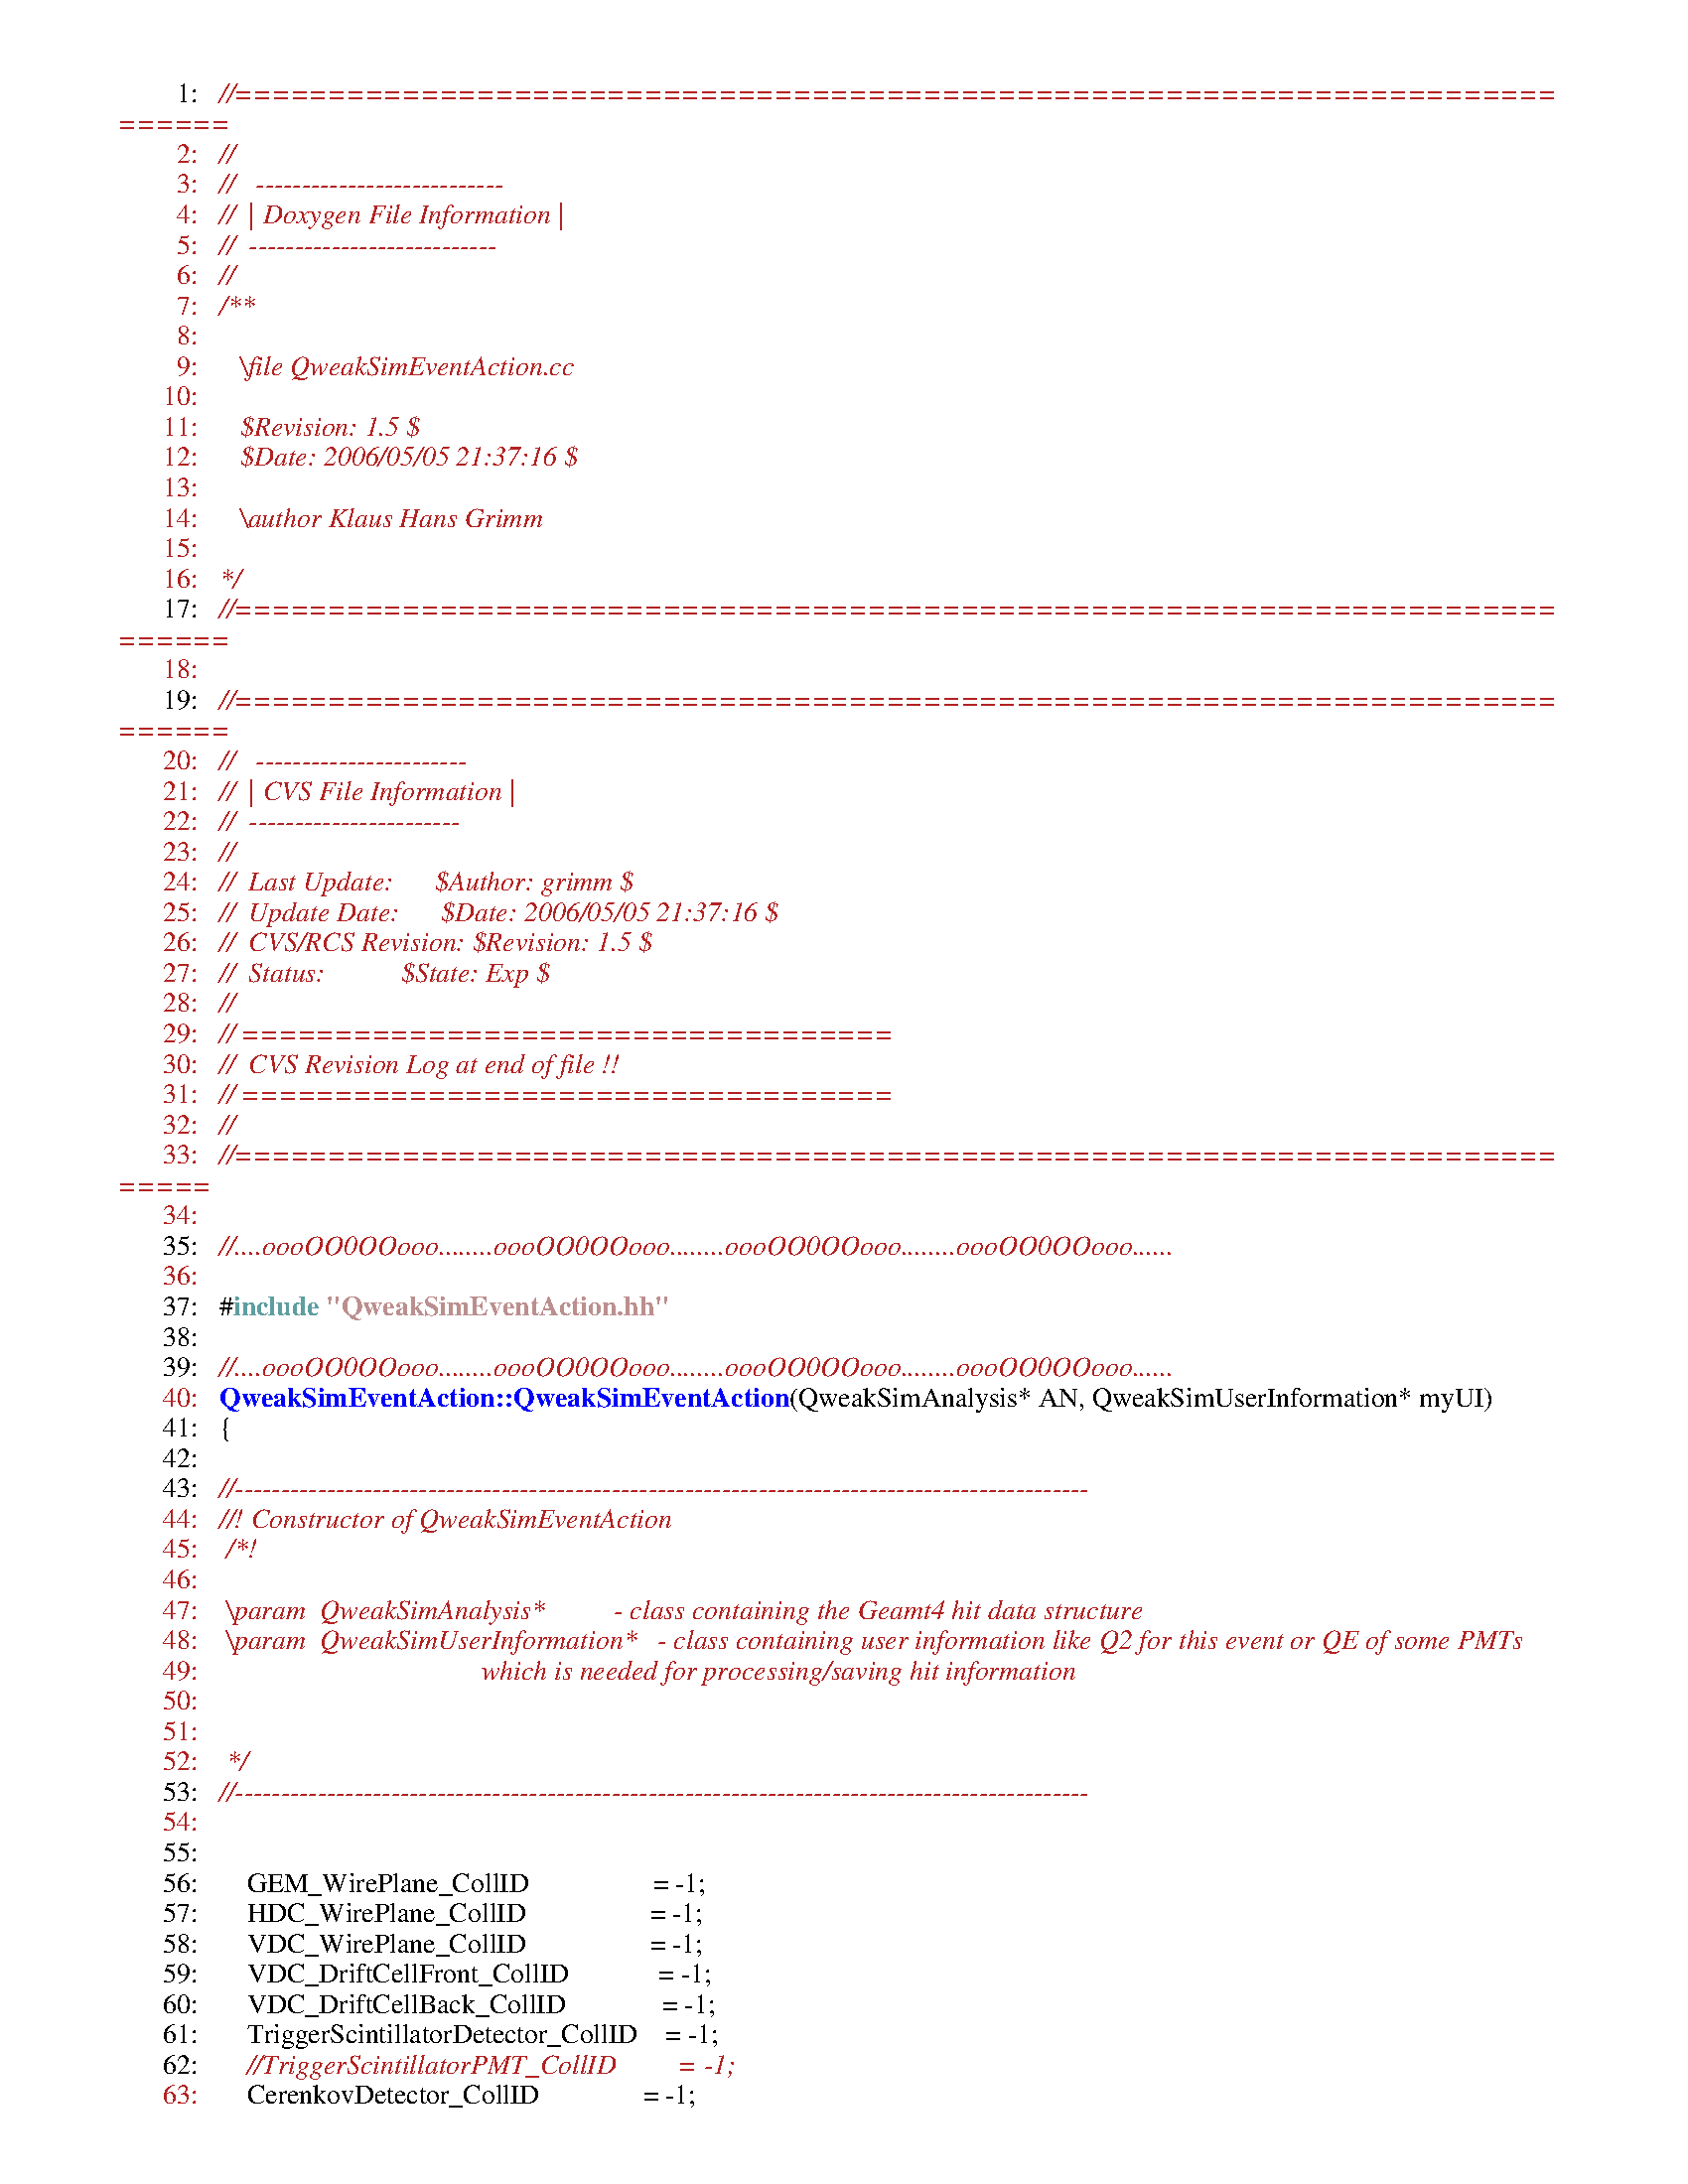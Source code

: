 %!PS-Adobe-3.0
%%BoundingBox: 38 24 574 768
%%Orientation: Portrait
%%Pages: (atend)
%%DocumentMedia: Letter 612 792 0 () ()
%%DocumentNeededResources: (atend)
%%EndComments
%%BeginProlog
%%BeginResource: procset Enscript-Prolog 1.6 4
%
% Procedures.
%

/_S {	% save current state
  /_s save def
} def
/_R {	% restore from saved state
  _s restore
} def

/S {	% showpage protecting gstate
  gsave
  showpage
  grestore
} bind def

/MF {	% fontname newfontname -> -	make a new encoded font
  /newfontname exch def
  /fontname exch def

  /fontdict fontname findfont def
  /newfont fontdict maxlength dict def

  fontdict {
    exch
    dup /FID eq {
      % skip FID pair
      pop pop
    } {
      % copy to the new font dictionary
      exch newfont 3 1 roll put
    } ifelse
  } forall

  newfont /FontName newfontname put

  % insert only valid encoding vectors
  encoding_vector length 256 eq {
    newfont /Encoding encoding_vector put
  } if

  newfontname newfont definefont pop
} def

/MF_PS { % fontname newfontname -> -	make a new font preserving its enc
  /newfontname exch def
  /fontname exch def

  /fontdict fontname findfont def
  /newfont fontdict maxlength dict def

  fontdict {
    exch
    dup /FID eq {
      % skip FID pair
      pop pop
    } {
      % copy to the new font dictionary
      exch newfont 3 1 roll put
    } ifelse
  } forall

  newfont /FontName newfontname put

  newfontname newfont definefont pop
} def

/SF { % fontname width height -> -	set a new font
  /height exch def
  /width exch def

  findfont
  [width 0 0 height 0 0] makefont setfont
} def

/SUF { % fontname width height -> -	set a new user font
  /height exch def
  /width exch def

  /F-gs-user-font MF
  /F-gs-user-font width height SF
} def

/SUF_PS { % fontname width height -> -	set a new user font preserving its enc
  /height exch def
  /width exch def

  /F-gs-user-font MF_PS
  /F-gs-user-font width height SF
} def

/M {moveto} bind def
/s {show} bind def

/Box {	% x y w h -> -			define box path
  /d_h exch def /d_w exch def /d_y exch def /d_x exch def
  d_x d_y  moveto
  d_w 0 rlineto
  0 d_h rlineto
  d_w neg 0 rlineto
  closepath
} def

/bgs {	% x y height blskip gray str -> -	show string with bg color
  /str exch def
  /gray exch def
  /blskip exch def
  /height exch def
  /y exch def
  /x exch def

  gsave
    x y blskip sub str stringwidth pop height Box
    gray setgray
    fill
  grestore
  x y M str s
} def

/bgcs { % x y height blskip red green blue str -> -  show string with bg color
  /str exch def
  /blue exch def
  /green exch def
  /red exch def
  /blskip exch def
  /height exch def
  /y exch def
  /x exch def

  gsave
    x y blskip sub str stringwidth pop height Box
    red green blue setrgbcolor
    fill
  grestore
  x y M str s
} def

% Highlight bars.
/highlight_bars {	% nlines lineheight output_y_margin gray -> -
  gsave
    setgray
    /ymarg exch def
    /lineheight exch def
    /nlines exch def

    % This 2 is just a magic number to sync highlight lines to text.
    0 d_header_y ymarg sub 2 sub translate

    /cw d_output_w cols div def
    /nrows d_output_h ymarg 2 mul sub lineheight div cvi def

    % for each column
    0 1 cols 1 sub {
      cw mul /xp exch def

      % for each rows
      0 1 nrows 1 sub {
        /rn exch def
        rn lineheight mul neg /yp exch def
        rn nlines idiv 2 mod 0 eq {
	  % Draw highlight bar.  4 is just a magic indentation.
	  xp 4 add yp cw 8 sub lineheight neg Box fill
	} if
      } for
    } for

  grestore
} def

% Line highlight bar.
/line_highlight {	% x y width height gray -> -
  gsave
    /gray exch def
    Box gray setgray fill
  grestore
} def

% Column separator lines.
/column_lines {
  gsave
    .1 setlinewidth
    0 d_footer_h translate
    /cw d_output_w cols div def
    1 1 cols 1 sub {
      cw mul 0 moveto
      0 d_output_h rlineto stroke
    } for
  grestore
} def

% Column borders.
/column_borders {
  gsave
    .1 setlinewidth
    0 d_footer_h moveto
    0 d_output_h rlineto
    d_output_w 0 rlineto
    0 d_output_h neg rlineto
    closepath stroke
  grestore
} def

% Do the actual underlay drawing
/draw_underlay {
  ul_style 0 eq {
    ul_str true charpath stroke
  } {
    ul_str show
  } ifelse
} def

% Underlay
/underlay {	% - -> -
  gsave
    0 d_page_h translate
    d_page_h neg d_page_w atan rotate

    ul_gray setgray
    ul_font setfont
    /dw d_page_h dup mul d_page_w dup mul add sqrt def
    ul_str stringwidth pop dw exch sub 2 div ul_h_ptsize -2 div moveto
    draw_underlay
  grestore
} def

/user_underlay {	% - -> -
  gsave
    ul_x ul_y translate
    ul_angle rotate
    ul_gray setgray
    ul_font setfont
    0 0 ul_h_ptsize 2 div sub moveto
    draw_underlay
  grestore
} def

% Page prefeed
/page_prefeed {		% bool -> -
  statusdict /prefeed known {
    statusdict exch /prefeed exch put
  } {
    pop
  } ifelse
} def

% Wrapped line markers
/wrapped_line_mark {	% x y charwith charheight type -> -
  /type exch def
  /h exch def
  /w exch def
  /y exch def
  /x exch def

  type 2 eq {
    % Black boxes (like TeX does)
    gsave
      0 setlinewidth
      x w 4 div add y M
      0 h rlineto w 2 div 0 rlineto 0 h neg rlineto
      closepath fill
    grestore
  } {
    type 3 eq {
      % Small arrows
      gsave
        .2 setlinewidth
        x w 2 div add y h 2 div add M
        w 4 div 0 rlineto
        x w 4 div add y lineto stroke

        x w 4 div add w 8 div add y h 4 div add M
        x w 4 div add y lineto
	w 4 div h 8 div rlineto stroke
      grestore
    } {
      % do nothing
    } ifelse
  } ifelse
} def

% EPSF import.

/BeginEPSF {
  /b4_Inc_state save def    		% Save state for cleanup
  /dict_count countdictstack def	% Count objects on dict stack
  /op_count count 1 sub def		% Count objects on operand stack
  userdict begin
  /showpage { } def
  0 setgray 0 setlinecap
  1 setlinewidth 0 setlinejoin
  10 setmiterlimit [ ] 0 setdash newpath
  /languagelevel where {
    pop languagelevel
    1 ne {
      false setstrokeadjust false setoverprint
    } if
  } if
} bind def

/EndEPSF {
  count op_count sub { pos } repeat	% Clean up stacks
  countdictstack dict_count sub { end } repeat
  b4_Inc_state restore
} bind def

% Check PostScript language level.
/languagelevel where {
  pop /gs_languagelevel languagelevel def
} {
  /gs_languagelevel 1 def
} ifelse
%%EndResource
%%BeginResource: procset Enscript-Encoding-88591 1.6 4
/encoding_vector [
/.notdef      	/.notdef      	/.notdef      	/.notdef      	
/.notdef      	/.notdef      	/.notdef      	/.notdef      	
/.notdef      	/.notdef      	/.notdef      	/.notdef      	
/.notdef      	/.notdef      	/.notdef      	/.notdef      	
/.notdef      	/.notdef      	/.notdef      	/.notdef      	
/.notdef      	/.notdef      	/.notdef      	/.notdef      	
/.notdef      	/.notdef      	/.notdef      	/.notdef      	
/.notdef      	/.notdef      	/.notdef      	/.notdef      	
/space        	/exclam       	/quotedbl     	/numbersign   	
/dollar       	/percent      	/ampersand    	/quoteright   	
/parenleft    	/parenright   	/asterisk     	/plus         	
/comma        	/hyphen       	/period       	/slash        	
/zero         	/one          	/two          	/three        	
/four         	/five         	/six          	/seven        	
/eight        	/nine         	/colon        	/semicolon    	
/less         	/equal        	/greater      	/question     	
/at           	/A            	/B            	/C            	
/D            	/E            	/F            	/G            	
/H            	/I            	/J            	/K            	
/L            	/M            	/N            	/O            	
/P            	/Q            	/R            	/S            	
/T            	/U            	/V            	/W            	
/X            	/Y            	/Z            	/bracketleft  	
/backslash    	/bracketright 	/asciicircum  	/underscore   	
/quoteleft    	/a            	/b            	/c            	
/d            	/e            	/f            	/g            	
/h            	/i            	/j            	/k            	
/l            	/m            	/n            	/o            	
/p            	/q            	/r            	/s            	
/t            	/u            	/v            	/w            	
/x            	/y            	/z            	/braceleft    	
/bar          	/braceright   	/tilde        	/.notdef      	
/.notdef      	/.notdef      	/.notdef      	/.notdef      	
/.notdef      	/.notdef      	/.notdef      	/.notdef      	
/.notdef      	/.notdef      	/.notdef      	/.notdef      	
/.notdef      	/.notdef      	/.notdef      	/.notdef      	
/.notdef      	/.notdef      	/.notdef      	/.notdef      	
/.notdef      	/.notdef      	/.notdef      	/.notdef      	
/.notdef      	/.notdef      	/.notdef      	/.notdef      	
/.notdef      	/.notdef      	/.notdef      	/.notdef      	
/space        	/exclamdown   	/cent         	/sterling     	
/currency     	/yen          	/brokenbar    	/section      	
/dieresis     	/copyright    	/ordfeminine  	/guillemotleft	
/logicalnot   	/hyphen       	/registered   	/macron       	
/degree       	/plusminus    	/twosuperior  	/threesuperior	
/acute        	/mu           	/paragraph    	/bullet       	
/cedilla      	/onesuperior  	/ordmasculine 	/guillemotright	
/onequarter   	/onehalf      	/threequarters	/questiondown 	
/Agrave       	/Aacute       	/Acircumflex  	/Atilde       	
/Adieresis    	/Aring        	/AE           	/Ccedilla     	
/Egrave       	/Eacute       	/Ecircumflex  	/Edieresis    	
/Igrave       	/Iacute       	/Icircumflex  	/Idieresis    	
/Eth          	/Ntilde       	/Ograve       	/Oacute       	
/Ocircumflex  	/Otilde       	/Odieresis    	/multiply     	
/Oslash       	/Ugrave       	/Uacute       	/Ucircumflex  	
/Udieresis    	/Yacute       	/Thorn        	/germandbls   	
/agrave       	/aacute       	/acircumflex  	/atilde       	
/adieresis    	/aring        	/ae           	/ccedilla     	
/egrave       	/eacute       	/ecircumflex  	/edieresis    	
/igrave       	/iacute       	/icircumflex  	/idieresis    	
/eth          	/ntilde       	/ograve       	/oacute       	
/ocircumflex  	/otilde       	/odieresis    	/divide       	
/oslash       	/ugrave       	/uacute       	/ucircumflex  	
/udieresis    	/yacute       	/thorn        	/ydieresis    	
] def
%%EndResource
%%EndProlog
%%BeginSetup
%%IncludeResource: font Times-Roman
%%IncludeResource: font Courier-Bold
/HFpt_w 10 def
/HFpt_h 10 def
/Courier-Bold /HF-gs-font MF
/HF /HF-gs-font findfont [HFpt_w 0 0 HFpt_h 0 0] makefont def
/Times-Roman /F-gs-font MF
/F-gs-font 10 10 SF
/#copies 1 def
% Pagedevice definitions:
gs_languagelevel 1 gt {
  <<
    /PageSize [612 792] 
  >> setpagedevice
} if
/d_page_w 536 def
/d_page_h 744 def
/d_header_x 0 def
/d_header_y 744 def
/d_header_w 536 def
/d_header_h 0 def
/d_footer_x 0 def
/d_footer_y 0 def
/d_footer_w 536 def
/d_footer_h 0 def
/d_output_w 536 def
/d_output_h 744 def
/cols 1 def
%%EndSetup
%%Page: (1) 1
%%BeginPageSetup
_S
38 24 translate
/pagenum 1 def
/fname (QweakSimEventAction.cc) def
/fdir () def
/ftail (QweakSimEventAction.cc) def
/user_header_p false def
/user_footer_p false def
%%EndPageSetup
26 731 M (1:) s
/Times-Italic 10 10 SUF
0.698 0.133 0.133 setrgbcolor
41.56 731 M
(//=======================================================================) s
5 720 M
(======) s
/F-gs-font 10 10 SF
26 709 M (2:) s
/Times-Italic 10 10 SUF
/F-gs-font 10 10 SF
0 setgray
/Times-Italic 10 10 SUF
0.698 0.133 0.133 setrgbcolor
41.56 709 M
(// ) s
/F-gs-font 10 10 SF
26 698 M (3:) s
/Times-Italic 10 10 SUF
/F-gs-font 10 10 SF
0 setgray
/Times-Italic 10 10 SUF
0.698 0.133 0.133 setrgbcolor
41.56 698 M
(//   ---------------------------) s
/F-gs-font 10 10 SF
26 687 M (4:) s
/Times-Italic 10 10 SUF
/F-gs-font 10 10 SF
0 setgray
/Times-Italic 10 10 SUF
0.698 0.133 0.133 setrgbcolor
41.56 687 M
(//  | Doxygen File Information |) s
/F-gs-font 10 10 SF
26 676 M (5:) s
/Times-Italic 10 10 SUF
/F-gs-font 10 10 SF
0 setgray
/Times-Italic 10 10 SUF
0.698 0.133 0.133 setrgbcolor
41.56 676 M
(//  ---------------------------) s
/F-gs-font 10 10 SF
26 665 M (6:) s
/Times-Italic 10 10 SUF
/F-gs-font 10 10 SF
0 setgray
/Times-Italic 10 10 SUF
0.698 0.133 0.133 setrgbcolor
41.56 665 M
(// ) s
/F-gs-font 10 10 SF
26 654 M (7:) s
/Times-Italic 10 10 SUF
/F-gs-font 10 10 SF
0 setgray
/Times-Italic 10 10 SUF
0.698 0.133 0.133 setrgbcolor
41.56 654 M
(/**) s
/F-gs-font 10 10 SF
26 643 M (8:) s
/Times-Italic 10 10 SUF
41.56 643 M
( ) s
/F-gs-font 10 10 SF
26 632 M (9:) s
/Times-Italic 10 10 SUF
41.56 632 M
(   \\file QweakSimEventAction.cc) s
/F-gs-font 10 10 SF
21 621 M (10:) s
/Times-Italic 10 10 SUF
/F-gs-font 10 10 SF
21 610 M (11:) s
/Times-Italic 10 10 SUF
41.56 610 M
(   $Revision: 1.5 $) s
/F-gs-font 10 10 SF
21 599 M (12:) s
/Times-Italic 10 10 SUF
41.56 599 M
(   $Date: 2006/05/05 21:37:16 $) s
/F-gs-font 10 10 SF
21 588 M (13:) s
/Times-Italic 10 10 SUF
/F-gs-font 10 10 SF
21 577 M (14:) s
/Times-Italic 10 10 SUF
41.56 577 M
(   \\author Klaus Hans Grimm   ) s
/F-gs-font 10 10 SF
21 566 M (15:) s
/Times-Italic 10 10 SUF
/F-gs-font 10 10 SF
21 555 M (16:) s
/Times-Italic 10 10 SUF
41.56 555 M
(*/) s
/F-gs-font 10 10 SF
0 setgray
21 544 M (17:) s
/Times-Italic 10 10 SUF
0.698 0.133 0.133 setrgbcolor
41.56 544 M
(//=======================================================================) s
5 533 M
(======) s
/F-gs-font 10 10 SF
21 522 M (18:) s
/Times-Italic 10 10 SUF
/F-gs-font 10 10 SF
0 setgray
21 511 M (19:) s
/Times-Italic 10 10 SUF
0.698 0.133 0.133 setrgbcolor
41.56 511 M
(//=======================================================================) s
5 500 M
(======) s
/F-gs-font 10 10 SF
21 489 M (20:) s
/Times-Italic 10 10 SUF
/F-gs-font 10 10 SF
0 setgray
/Times-Italic 10 10 SUF
0.698 0.133 0.133 setrgbcolor
41.56 489 M
(//   -----------------------) s
/F-gs-font 10 10 SF
21 478 M (21:) s
/Times-Italic 10 10 SUF
/F-gs-font 10 10 SF
0 setgray
/Times-Italic 10 10 SUF
0.698 0.133 0.133 setrgbcolor
41.56 478 M
(//  | CVS File Information |) s
/F-gs-font 10 10 SF
21 467 M (22:) s
/Times-Italic 10 10 SUF
/F-gs-font 10 10 SF
0 setgray
/Times-Italic 10 10 SUF
0.698 0.133 0.133 setrgbcolor
41.56 467 M
(//  -----------------------) s
/F-gs-font 10 10 SF
21 456 M (23:) s
/Times-Italic 10 10 SUF
/F-gs-font 10 10 SF
0 setgray
/Times-Italic 10 10 SUF
0.698 0.133 0.133 setrgbcolor
41.56 456 M
(// ) s
/F-gs-font 10 10 SF
21 445 M (24:) s
/Times-Italic 10 10 SUF
/F-gs-font 10 10 SF
0 setgray
/Times-Italic 10 10 SUF
0.698 0.133 0.133 setrgbcolor
41.56 445 M
(//  Last Update:      $Author: grimm $) s
/F-gs-font 10 10 SF
21 434 M (25:) s
/Times-Italic 10 10 SUF
/F-gs-font 10 10 SF
0 setgray
/Times-Italic 10 10 SUF
0.698 0.133 0.133 setrgbcolor
41.56 434 M
(//  Update Date:      $Date: 2006/05/05 21:37:16 $) s
/F-gs-font 10 10 SF
21 423 M (26:) s
/Times-Italic 10 10 SUF
/F-gs-font 10 10 SF
0 setgray
/Times-Italic 10 10 SUF
0.698 0.133 0.133 setrgbcolor
41.56 423 M
(//  CVS/RCS Revision: $Revision: 1.5 $) s
/F-gs-font 10 10 SF
21 412 M (27:) s
/Times-Italic 10 10 SUF
/F-gs-font 10 10 SF
0 setgray
/Times-Italic 10 10 SUF
0.698 0.133 0.133 setrgbcolor
41.56 412 M
(//  Status:           $State: Exp $) s
/F-gs-font 10 10 SF
21 401 M (28:) s
/Times-Italic 10 10 SUF
/F-gs-font 10 10 SF
0 setgray
/Times-Italic 10 10 SUF
0.698 0.133 0.133 setrgbcolor
41.56 401 M
(// ) s
/F-gs-font 10 10 SF
21 390 M (29:) s
/Times-Italic 10 10 SUF
/F-gs-font 10 10 SF
0 setgray
/Times-Italic 10 10 SUF
0.698 0.133 0.133 setrgbcolor
41.56 390 M
(// ===================================) s
/F-gs-font 10 10 SF
21 379 M (30:) s
/Times-Italic 10 10 SUF
/F-gs-font 10 10 SF
0 setgray
/Times-Italic 10 10 SUF
0.698 0.133 0.133 setrgbcolor
41.56 379 M
(//  CVS Revision Log at end of file !!) s
/F-gs-font 10 10 SF
21 368 M (31:) s
/Times-Italic 10 10 SUF
/F-gs-font 10 10 SF
0 setgray
/Times-Italic 10 10 SUF
0.698 0.133 0.133 setrgbcolor
41.56 368 M
(// ===================================) s
/F-gs-font 10 10 SF
21 357 M (32:) s
/Times-Italic 10 10 SUF
/F-gs-font 10 10 SF
0 setgray
/Times-Italic 10 10 SUF
0.698 0.133 0.133 setrgbcolor
41.56 357 M
(//) s
/F-gs-font 10 10 SF
21 346 M (33:) s
/Times-Italic 10 10 SUF
/F-gs-font 10 10 SF
0 setgray
/Times-Italic 10 10 SUF
0.698 0.133 0.133 setrgbcolor
41.56 346 M
(//=======================================================================) s
5 335 M
(=====) s
/F-gs-font 10 10 SF
21 324 M (34:) s
/Times-Italic 10 10 SUF
/F-gs-font 10 10 SF
0 setgray
21 313 M (35:) s
/Times-Italic 10 10 SUF
0.698 0.133 0.133 setrgbcolor
41.56 313 M
(//....oooOO0OOooo........oooOO0OOooo........oooOO0OOooo........oooOO0OOooo...... ) s
/F-gs-font 10 10 SF
21 302 M (36:) s
/Times-Italic 10 10 SUF
/F-gs-font 10 10 SF
0 setgray
21 291 M (37:) s
41.56 291 M
(#) s
/Times-Bold 10 10 SUF
0.373 0.62 0.627 setrgbcolor
46.56 291 M
(include) s
/F-gs-font 10 10 SF
0 setgray
77.68 291 M
( ) s
/Times-Bold 10 10 SUF
0.737 0.561 0.561 setrgbcolor
80.18 291 M
("QweakSimEventAction.hh") s
/F-gs-font 10 10 SF
0 setgray
21 280 M (38:) s
21 269 M (39:) s
/Times-Italic 10 10 SUF
0.698 0.133 0.133 setrgbcolor
41.56 269 M
(//....oooOO0OOooo........oooOO0OOooo........oooOO0OOooo........oooOO0OOooo......) s
/F-gs-font 10 10 SF
21 258 M (40:) s
/Times-Italic 10 10 SUF
/F-gs-font 10 10 SF
0 setgray
/Times-Bold 10 10 SUF
0 0 1 setrgbcolor
41.56 258 M
(QweakSimEventAction::QweakSimEventAction) s
/F-gs-font 10 10 SF
0 setgray
248.22 258 M
(\(QweakSimAnalysis* AN, QweakSimUserInformation* myUI\)) s
21 247 M (41:) s
41.56 247 M
({) s
21 236 M (42:) s
21 225 M (43:) s
/Times-Italic 10 10 SUF
0.698 0.133 0.133 setrgbcolor
41.56 225 M
(//---------------------------------------------------------------------------------------------) s
/F-gs-font 10 10 SF
21 214 M (44:) s
/Times-Italic 10 10 SUF
/F-gs-font 10 10 SF
0 setgray
/Times-Italic 10 10 SUF
0.698 0.133 0.133 setrgbcolor
41.56 214 M
(//! Constructor of QweakSimEventAction) s
/F-gs-font 10 10 SF
21 203 M (45:) s
/Times-Italic 10 10 SUF
/F-gs-font 10 10 SF
0 setgray
41.56 203 M
( ) s
/Times-Italic 10 10 SUF
0.698 0.133 0.133 setrgbcolor
44.06 203 M
(/*!) s
/F-gs-font 10 10 SF
21 192 M (46:) s
/Times-Italic 10 10 SUF
41.56 192 M
() s
/F-gs-font 10 10 SF
21 181 M (47:) s
/Times-Italic 10 10 SUF
41.56 181 M
( \\param  QweakSimAnalysis*          - class containing the Geamt4 hit data structure ) s
/F-gs-font 10 10 SF
21 170 M (48:) s
/Times-Italic 10 10 SUF
41.56 170 M
( \\param  QweakSimUserInformation*   - class containing user information like Q2 for this event or QE of some PMTs) s
/F-gs-font 10 10 SF
21 159 M (49:) s
/Times-Italic 10 10 SUF
41.56 159 M
(                                      which is needed for processing/saving hit information ) s
/F-gs-font 10 10 SF
21 148 M (50:) s
/Times-Italic 10 10 SUF
/F-gs-font 10 10 SF
21 137 M (51:) s
/Times-Italic 10 10 SUF
/F-gs-font 10 10 SF
21 126 M (52:) s
/Times-Italic 10 10 SUF
41.56 126 M
( */) s
/F-gs-font 10 10 SF
0 setgray
21 115 M (53:) s
/Times-Italic 10 10 SUF
0.698 0.133 0.133 setrgbcolor
41.56 115 M
(//---------------------------------------------------------------------------------------------) s
/F-gs-font 10 10 SF
21 104 M (54:) s
/Times-Italic 10 10 SUF
/F-gs-font 10 10 SF
0 setgray
21 93 M (55:) s
21 82 M (56:) s
41.56 82 M
(    GEM_WirePlane_CollID                  = -1;) s
21 71 M (57:) s
41.56 71 M
(    HDC_WirePlane_CollID                  = -1;) s
21 60 M (58:) s
41.56 60 M
(    VDC_WirePlane_CollID                  = -1;) s
21 49 M (59:) s
41.56 49 M
(    VDC_DriftCellFront_CollID             = -1;) s
21 38 M (60:) s
41.56 38 M
(    VDC_DriftCellBack_CollID              = -1;) s
21 27 M (61:) s
41.56 27 M
(    TriggerScintillatorDetector_CollID    = -1; ) s
21 16 M (62:) s
41.56 16 M
(    ) s
/Times-Italic 10 10 SUF
0.698 0.133 0.133 setrgbcolor
51.56 16 M
(//TriggerScintillatorPMT_CollID         = -1;) s
/F-gs-font 10 10 SF
21 5 M (63:) s
/Times-Italic 10 10 SUF
/F-gs-font 10 10 SF
0 setgray
41.56 5 M
(    CerenkovDetector_CollID               = -1; ) s
_R
S
%%Page: (2) 2
%%BeginPageSetup
_S
38 24 translate
/pagenum 2 def
/fname (QweakSimEventAction.cc) def
/fdir () def
/ftail (QweakSimEventAction.cc) def
/user_header_p false def
/user_footer_p false def
%%EndPageSetup
21 731 M (64:) s
41.56 731 M
(    CerenkovDetectorPMT_CollID            = -1;) s
21 720 M (65:) s
41.56 720 M
(    ) s
21 709 M (66:) s
41.56 709 M
(    analysis    = AN;) s
21 698 M (67:) s
41.56 698 M
(    myUserInfo  = myUI;) s
21 687 M (68:) s
41.56 687 M
(}) s
21 676 M (69:) s
21 665 M (70:) s
/Times-Italic 10 10 SUF
0.698 0.133 0.133 setrgbcolor
41.56 665 M
(//....oooOO0OOooo........oooOO0OOooo........oooOO0OOooo........oooOO0OOooo......) s
/F-gs-font 10 10 SF
21 654 M (71:) s
/Times-Italic 10 10 SUF
/F-gs-font 10 10 SF
0 setgray
/Times-Bold 10 10 SUF
0 0 1 setrgbcolor
41.56 654 M
(QweakSimEventAction::~QweakSimEventAction) s
/F-gs-font 10 10 SF
0 setgray
251.55 654 M
(\(\)) s
21 643 M (72:) s
41.56 643 M
({;}) s
21 632 M (73:) s
21 621 M (74:) s
/Times-Italic 10 10 SUF
0.698 0.133 0.133 setrgbcolor
41.56 621 M
(//....oooOO0OOooo........oooOO0OOooo........oooOO0OOooo........oooOO0OOooo......) s
/F-gs-font 10 10 SF
21 610 M (75:) s
/Times-Italic 10 10 SUF
/F-gs-font 10 10 SF
0 setgray
/Times-Bold 10 10 SUF
0.133 0.545 0.133 setrgbcolor
41.56 610 M
(void) s
/F-gs-font 10 10 SF
0 setgray
59.9 610 M
( ) s
/Times-Bold 10 10 SUF
0 0 1 setrgbcolor
62.4 610 M
(QweakSimEventAction::BeginOfEventAction) s
/F-gs-font 10 10 SF
0 setgray
257.95 610 M
(\() s
/Times-Bold 10 10 SUF
0.133 0.545 0.133 setrgbcolor
261.28 610 M
(const) s
/F-gs-font 10 10 SF
0 setgray
283.5 610 M
( G4Event* evt\)) s
21 599 M (76:) s
41.56 599 M
({) s
21 588 M (77:) s
41.56 588 M
( ) s
21 577 M (78:) s
21 566 M (79:) s
41.56 566 M
(  G4SDManager * SDman = G4SDManager::GetSDMpointer\(\);) s
21 555 M (80:) s
21 544 M (81:) s
41.56 544 M
(  ) s
/Times-Italic 10 10 SUF
0.698 0.133 0.133 setrgbcolor
46.56 544 M
(// check for existing GEM_WirePlane Collection ID \(if it's -1 it will be assigned\)) s
/F-gs-font 10 10 SF
21 533 M (82:) s
/Times-Italic 10 10 SUF
/F-gs-font 10 10 SF
0 setgray
41.56 533 M
(  ) s
/Times-Bold 10 10 SUF
0.627 0.125 0.941 setrgbcolor
46.56 533 M
(if) s
/F-gs-font 10 10 SF
0 setgray
52.67 533 M
( \(GEM_WirePlane_CollID==-1\) {) s
21 522 M (83:) s
41.56 522 M
(      GEM_WirePlane_CollID = SDman->GetCollectionID\() s
/Times-Bold 10 10 SUF
0.737 0.561 0.561 setrgbcolor
278.37 522 M
("GEMWirePlaneSD/GEMWirePlaneCollection") s
/F-gs-font 10 10 SF
0 setgray
487.24 522 M
(\);) s
21 511 M (84:) s
41.56 511 M
(  }) s
21 500 M (85:) s
21 489 M (86:) s
41.56 489 M
(  ) s
/Times-Italic 10 10 SUF
0.698 0.133 0.133 setrgbcolor
46.56 489 M
(// check for existing HDC_WirePlane Collection ID \(if it's -1 it will be assigned\)) s
/F-gs-font 10 10 SF
21 478 M (87:) s
/Times-Italic 10 10 SUF
/F-gs-font 10 10 SF
0 setgray
41.56 478 M
(  ) s
/Times-Bold 10 10 SUF
0.627 0.125 0.941 setrgbcolor
46.56 478 M
(if) s
/F-gs-font 10 10 SF
0 setgray
52.67 478 M
( \(HDC_WirePlane_CollID==-1\) {) s
21 467 M (88:) s
41.56 467 M
(      HDC_WirePlane_CollID = SDman->GetCollectionID\() s
/Times-Bold 10 10 SUF
0.737 0.561 0.561 setrgbcolor
277.26 467 M
("HDCWirePlaneSD/HDCWirePlaneCollection") s
/F-gs-font 10 10 SF
0 setgray
482.79 467 M
(\);) s
21 456 M (89:) s
41.56 456 M
(  }) s
21 445 M (90:) s
21 434 M (91:) s
41.56 434 M
(  ) s
/Times-Italic 10 10 SUF
0.698 0.133 0.133 setrgbcolor
46.56 434 M
(// check for existing VDC_WirePlane Collection ID \(if it's -1 it will be assigned\)) s
/F-gs-font 10 10 SF
21 423 M (92:) s
/Times-Italic 10 10 SUF
/F-gs-font 10 10 SF
0 setgray
41.56 423 M
(  ) s
/Times-Bold 10 10 SUF
0.627 0.125 0.941 setrgbcolor
46.56 423 M
(if) s
/F-gs-font 10 10 SF
0 setgray
52.67 423 M
( \(VDC_WirePlane_CollID==-1\) {) s
21 412 M (93:) s
41.56 412 M
(      VDC_WirePlane_CollID = SDman->GetCollectionID\() s
/Times-Bold 10 10 SUF
0.737 0.561 0.561 setrgbcolor
277.26 412 M
("VDCWirePlaneSD/VDCWirePlaneCollection") s
/F-gs-font 10 10 SF
0 setgray
481.67 412 M
(\);) s
21 401 M (94:) s
41.56 401 M
(  }) s
21 390 M (95:) s
21 379 M (96:) s
41.56 379 M
(  ) s
/Times-Italic 10 10 SUF
0.698 0.133 0.133 setrgbcolor
46.56 379 M
(// check for existing VDC_DriftCellFront Collection ID \(if it's -1 it will be assigned\)) s
/F-gs-font 10 10 SF
21 368 M (97:) s
/Times-Italic 10 10 SUF
/F-gs-font 10 10 SF
0 setgray
41.56 368 M
(  ) s
/Times-Bold 10 10 SUF
0.627 0.125 0.941 setrgbcolor
46.56 368 M
(if) s
/F-gs-font 10 10 SF
0 setgray
52.67 368 M
( \(VDC_DriftCellFront_CollID==-1\) {) s
21 357 M (98:) s
41.56 357 M
(      VDC_DriftCellFront_CollID = SDman->GetCollectionID\() s
/Times-Bold 10 10 SUF
0.737 0.561 0.561 setrgbcolor
292.83 357 M
("VDCDriftCellFrontSD/DriftCellFrontCollection") s
/F-gs-font 10 10 SF
0 setgray
510 357 M
(\);) s
21 346 M (99:) s
41.56 346 M
(  }) s
16 335 M (100:) s
16 324 M (101:) s
41.56 324 M
( ) s
/Times-Italic 10 10 SUF
0.698 0.133 0.133 setrgbcolor
44.06 324 M
(// check for existing VDC_DriftCellBack Collection ID \(if it's -1 it will be assigned\)) s
/F-gs-font 10 10 SF
16 313 M (102:) s
/Times-Italic 10 10 SUF
/F-gs-font 10 10 SF
0 setgray
41.56 313 M
(  ) s
/Times-Bold 10 10 SUF
0.627 0.125 0.941 setrgbcolor
46.56 313 M
(if) s
/F-gs-font 10 10 SF
0 setgray
52.67 313 M
( \(VDC_DriftCellBack_CollID==-1\) {) s
16 302 M (103:) s
41.56 302 M
(      VDC_DriftCellBack_CollID = SDman->GetCollectionID\() s
/Times-Bold 10 10 SUF
0.737 0.561 0.561 setrgbcolor
291.71 302 M
("VDCDriftCellBackSD/DriftCellBackCollection") s
/F-gs-font 10 10 SF
0 setgray
503.34 302 M
(\);) s
16 291 M (104:) s
41.56 291 M
(  }) s
16 280 M (105:) s
16 269 M (106:) s
16 258 M (107:) s
41.56 258 M
(  ) s
/Times-Italic 10 10 SUF
0.698 0.133 0.133 setrgbcolor
46.56 258 M
(// check for existing TriggerScintillator Collection ID \(if it's -1 it will be assigned\)) s
/F-gs-font 10 10 SF
16 247 M (108:) s
/Times-Italic 10 10 SUF
/F-gs-font 10 10 SF
0 setgray
41.56 247 M
(  ) s
/Times-Bold 10 10 SUF
0.627 0.125 0.941 setrgbcolor
46.56 247 M
(if) s
/F-gs-font 10 10 SF
0 setgray
52.67 247 M
( \(TriggerScintillatorDetector_CollID==-1\) {) s
16 236 M (109:) s
41.56 236 M
(      TriggerScintillatorDetector_CollID = SDman->GetCollectionID\() s
/Times-Bold 10 10 SUF
0.737 0.561 0.561 setrgbcolor
317.81 236 M
("TriggerScintillatorSD/TriggerScintillatorCollect) s
5 225 M
(ion") s
/F-gs-font 10 10 SF
0 setgray
23.89 225 M
(\);) s
16 214 M (110:) s
41.56 214 M
(  }) s
16 203 M (111:) s
16 192 M (112:) s
/Times-Italic 10 10 SUF
0.698 0.133 0.133 setrgbcolor
41.56 192 M
(//   // check for existing CerenkovDetectorPMT Collection ID \(if it's -1 it will be assigned\)) s
/F-gs-font 10 10 SF
16 181 M (113:) s
/Times-Italic 10 10 SUF
/F-gs-font 10 10 SF
0 setgray
/Times-Italic 10 10 SUF
0.698 0.133 0.133 setrgbcolor
41.56 181 M
(//   if \(TriggerScintillatorPMT_CollID==-1\) {) s
/F-gs-font 10 10 SF
16 170 M (114:) s
/Times-Italic 10 10 SUF
/F-gs-font 10 10 SF
0 setgray
/Times-Italic 10 10 SUF
0.698 0.133 0.133 setrgbcolor
41.56 170 M
(//       TriggerScintillatorPMT_CollID = SDman->GetCollectionID\("TriggerScintillatorPMTSD/TriggerScintillatorPMT) s
5 159 M
(HitCollection"\);) s
/F-gs-font 10 10 SF
16 148 M (115:) s
/Times-Italic 10 10 SUF
/F-gs-font 10 10 SF
0 setgray
/Times-Italic 10 10 SUF
0.698 0.133 0.133 setrgbcolor
41.56 148 M
(//   }) s
/F-gs-font 10 10 SF
16 137 M (116:) s
/Times-Italic 10 10 SUF
/F-gs-font 10 10 SF
0 setgray
16 126 M (117:) s
16 115 M (118:) s
41.56 115 M
(  ) s
/Times-Italic 10 10 SUF
0.698 0.133 0.133 setrgbcolor
46.56 115 M
(// check for existing CerenkovDetector Collection ID \(if it's -1 it will be assigned\)) s
/F-gs-font 10 10 SF
16 104 M (119:) s
/Times-Italic 10 10 SUF
/F-gs-font 10 10 SF
0 setgray
41.56 104 M
(  ) s
/Times-Bold 10 10 SUF
0.627 0.125 0.941 setrgbcolor
46.56 104 M
(if) s
/F-gs-font 10 10 SF
0 setgray
52.67 104 M
( \(CerenkovDetector_CollID==-1\) {) s
16 93 M (120:) s
41.56 93 M
(      CerenkovDetector_CollID = SDman->GetCollectionID\() s
/Times-Bold 10 10 SUF
0.737 0.561 0.561 setrgbcolor
282.25 93 M
("CerenkovDetectorSD/CerenkovDetectorCollection") s
/F-gs-font 10 10 SF
0 setgray
508.84 93 M
(\);) s
16 82 M (121:) s
41.56 82 M
(  }) s
16 71 M (122:) s
16 60 M (123:) s
41.56 60 M
(  ) s
/Times-Italic 10 10 SUF
0.698 0.133 0.133 setrgbcolor
46.56 60 M
(// check for existing CerenkovDetectorPMT Collection ID \(if it's -1 it will be assigned\)) s
/F-gs-font 10 10 SF
16 49 M (124:) s
/Times-Italic 10 10 SUF
/F-gs-font 10 10 SF
0 setgray
41.56 49 M
(  ) s
/Times-Bold 10 10 SUF
0.627 0.125 0.941 setrgbcolor
46.56 49 M
(if) s
/F-gs-font 10 10 SF
0 setgray
52.67 49 M
( \(CerenkovDetectorPMT_CollID==-1\) {) s
16 38 M (125:) s
41.56 38 M
(      CerenkovDetectorPMT_CollID = SDman->GetCollectionID\() s
/Times-Bold 10 10 SUF
0.737 0.561 0.561 setrgbcolor
302.81 38 M
("CerenkovPMTSD/PMTHitCollection") s
/F-gs-font 10 10 SF
0 setgray
472.79 38 M
(\);) s
16 27 M (126:) s
41.56 27 M
(  }) s
16 16 M (127:) s
41.56 16 M
(}) s
16 5 M (128:) s
_R
S
%%Page: (3) 3
%%BeginPageSetup
_S
38 24 translate
/pagenum 3 def
/fname (QweakSimEventAction.cc) def
/fdir () def
/ftail (QweakSimEventAction.cc) def
/user_header_p false def
/user_footer_p false def
%%EndPageSetup
16 731 M (129:) s
/Times-Italic 10 10 SUF
0.698 0.133 0.133 setrgbcolor
41.56 731 M
(//....oooOO0OOooo........oooOO0OOooo........oooOO0OOooo........oooOO0OOooo......) s
/F-gs-font 10 10 SF
16 720 M (130:) s
/Times-Italic 10 10 SUF
/F-gs-font 10 10 SF
0 setgray
16 709 M (131:) s
/Times-Bold 10 10 SUF
0.133 0.545 0.133 setrgbcolor
41.56 709 M
(void) s
/F-gs-font 10 10 SF
0 setgray
59.9 709 M
( ) s
/Times-Bold 10 10 SUF
0 0 1 setrgbcolor
62.4 709 M
(QweakSimEventAction::EndOfEventAction) s
/F-gs-font 10 10 SF
0 setgray
251.29 709 M
(\() s
/Times-Bold 10 10 SUF
0.133 0.545 0.133 setrgbcolor
254.62 709 M
(const) s
/F-gs-font 10 10 SF
0 setgray
276.84 709 M
( G4Event* evt\)) s
16 698 M (132:) s
41.56 698 M
({) s
16 687 M (133:) s
16 676 M (134:) s
/Times-Italic 10 10 SUF
0.698 0.133 0.133 setrgbcolor
41.56 676 M
(//-----------------------------------------------------------------------------) s
/F-gs-font 10 10 SF
16 665 M (135:) s
/Times-Italic 10 10 SUF
/F-gs-font 10 10 SF
0 setgray
/Times-Italic 10 10 SUF
0.698 0.133 0.133 setrgbcolor
41.56 665 M
(// I'm playing with the QweakSimTrajectory) s
/F-gs-font 10 10 SF
16 654 M (136:) s
/Times-Italic 10 10 SUF
/F-gs-font 10 10 SF
0 setgray
/Times-Italic 10 10 SUF
0.698 0.133 0.133 setrgbcolor
41.56 654 M
(// Startup: LXe example) s
/F-gs-font 10 10 SF
16 643 M (137:) s
/Times-Italic 10 10 SUF
/F-gs-font 10 10 SF
0 setgray
/Times-Italic 10 10 SUF
0.698 0.133 0.133 setrgbcolor
41.56 643 M
(// Goal: sace track or track points into ROOT file) s
/F-gs-font 10 10 SF
16 632 M (138:) s
/Times-Italic 10 10 SUF
/F-gs-font 10 10 SF
0 setgray
/Times-Italic 10 10 SUF
0.698 0.133 0.133 setrgbcolor
41.56 632 M
(// ) s
/F-gs-font 10 10 SF
16 621 M (139:) s
/Times-Italic 10 10 SUF
/F-gs-font 10 10 SF
0 setgray
41.56 621 M
(  G4TrajectoryContainer* trajectoryContainer = evt->GetTrajectoryContainer\(\);) s
16 610 M (140:) s
41.56 610 M
(  ) s
16 599 M (141:) s
41.56 599 M
(  G4int n_trajectories = 0;) s
16 588 M (142:) s
16 577 M (143:) s
41.56 577 M
(  ) s
/Times-Bold 10 10 SUF
0.627 0.125 0.941 setrgbcolor
46.56 577 M
(if) s
/F-gs-font 10 10 SF
0 setgray
52.67 577 M
( \(trajectoryContainer\) n_trajectories = trajectoryContainer->entries\(\);) s
16 566 M (144:) s
41.56 566 M
(  G4cout << ) s
/Times-Bold 10 10 SUF
0.737 0.561 0.561 setrgbcolor
92.28 566 M
("QweakSimEventAction::EndOfEventAction, we have so many trajectories stored :") s
/F-gs-font 10 10 SF
0 setgray
455.56 566 M
(<< n_trajectories ) s
5 555 M
(<< G4endl;) s
16 544 M (145:) s
16 533 M (146:) s
16 522 M (147:) s
41.56 522 M
(  ) s
/Times-Italic 10 10 SUF
0.698 0.133 0.133 setrgbcolor
46.56 522 M
(// extract the trajectories and draw them) s
/F-gs-font 10 10 SF
16 511 M (148:) s
/Times-Italic 10 10 SUF
/F-gs-font 10 10 SF
0 setgray
41.56 511 M
(  ) s
/Times-Bold 10 10 SUF
0.627 0.125 0.941 setrgbcolor
46.56 511 M
(if) s
/F-gs-font 10 10 SF
0 setgray
52.67 511 M
( \(G4VVisManager::GetConcreteInstance\(\)\){) s
16 500 M (149:) s
16 489 M (150:) s
41.56 489 M
(      G4cout << ) s
/Times-Bold 10 10 SUF
0.737 0.561 0.561 setrgbcolor
102.28 489 M
("Inside G4VVisManager::GetConcreteInstance\(\)") s
/F-gs-font 10 10 SF
0 setgray
318.62 489 M
(<< G4endl;) s
16 478 M (151:) s
16 467 M (152:) s
41.56 467 M
(      ) s
/Times-Bold 10 10 SUF
0.627 0.125 0.941 setrgbcolor
56.56 467 M
(for) s
/F-gs-font 10 10 SF
0 setgray
69.33 467 M
( \(G4int i=0; i<n_trajectories; i++\){ ) s
16 456 M (153:) s
16 445 M (154:) s
41.56 445 M
() s
45 445 M
(  QweakSimTrajectory* trj = \(QweakSimTrajectory*\) \(\(*\(evt->GetTrajectoryContainer\(\)\)\)[i]\);) s
16 434 M (155:) s
16 423 M (156:) s
41.56 423 M
() s
45 423 M
(  ) s
/Times-Italic 10 10 SUF
0.698 0.133 0.133 setrgbcolor
50 423 M
(//trj->SetForceNoDrawTrajectory\(false\);) s
/F-gs-font 10 10 SF
16 412 M (157:) s
/Times-Italic 10 10 SUF
/F-gs-font 10 10 SF
0 setgray
16 401 M (158:) s
16 390 M (159:) s
/Times-Italic 10 10 SUF
0.698 0.133 0.133 setrgbcolor
41.56 390 M
(//           if\( trj->GetParticleDefinition\(\) == G4OpticalPhoton ::OpticalPhotonDefinition\(\) \){) s
/F-gs-font 10 10 SF
16 379 M (160:) s
/Times-Italic 10 10 SUF
/F-gs-font 10 10 SF
0 setgray
/Times-Italic 10 10 SUF
0.698 0.133 0.133 setrgbcolor
41.56 379 M
(//               //trj->SetForceDrawTrajectory\(true\);) s
/F-gs-font 10 10 SF
16 368 M (161:) s
/Times-Italic 10 10 SUF
/F-gs-font 10 10 SF
0 setgray
/Times-Italic 10 10 SUF
0.698 0.133 0.133 setrgbcolor
41.56 368 M
(//               trj->SetForceNoDrawTrajectory\(true\);) s
/F-gs-font 10 10 SF
16 357 M (162:) s
/Times-Italic 10 10 SUF
/F-gs-font 10 10 SF
0 setgray
/Times-Italic 10 10 SUF
0.698 0.133 0.133 setrgbcolor
41.56 357 M
(//           }) s
/F-gs-font 10 10 SF
16 346 M (163:) s
/Times-Italic 10 10 SUF
/F-gs-font 10 10 SF
0 setgray
/Times-Italic 10 10 SUF
0.698 0.133 0.133 setrgbcolor
41.56 346 M
(//           else {) s
/F-gs-font 10 10 SF
16 335 M (164:) s
/Times-Italic 10 10 SUF
/F-gs-font 10 10 SF
0 setgray
/Times-Italic 10 10 SUF
0.698 0.133 0.133 setrgbcolor
41.56 335 M
(//               trj->SetForceNoDrawTrajectory\(false\);) s
/F-gs-font 10 10 SF
16 324 M (165:) s
/Times-Italic 10 10 SUF
/F-gs-font 10 10 SF
0 setgray
/Times-Italic 10 10 SUF
0.698 0.133 0.133 setrgbcolor
41.56 324 M
(//) s
65 324 M
(  }) s
/F-gs-font 10 10 SF
16 313 M (166:) s
/Times-Italic 10 10 SUF
/F-gs-font 10 10 SF
0 setgray
/Times-Italic 10 10 SUF
0.698 0.133 0.133 setrgbcolor
41.56 313 M
(// ) s
/F-gs-font 10 10 SF
16 302 M (167:) s
/Times-Italic 10 10 SUF
/F-gs-font 10 10 SF
0 setgray
16 291 M (168:) s
41.56 291 M
() s
/Times-Italic 10 10 SUF
0.698 0.133 0.133 setrgbcolor
45 291 M
(//  trj->ShowTrajectory\(\); ) s
/F-gs-font 10 10 SF
16 280 M (169:) s
/Times-Italic 10 10 SUF
/F-gs-font 10 10 SF
0 setgray
41.56 280 M
(            trj->DrawTrajectory\(50\);) s
16 269 M (170:) s
16 258 M (171:) s
41.56 258 M
(      }) s
16 247 M (172:) s
41.56 247 M
(  }) s
16 236 M (173:) s
16 225 M (174:) s
/Times-Italic 10 10 SUF
0.698 0.133 0.133 setrgbcolor
41.56 225 M
(//-----------------------------------------------------------------------------) s
/F-gs-font 10 10 SF
16 214 M (175:) s
/Times-Italic 10 10 SUF
/F-gs-font 10 10 SF
0 setgray
16 203 M (176:) s
16 192 M (177:) s
41.56 192 M
(  ) s
/Times-Italic 10 10 SUF
0.698 0.133 0.133 setrgbcolor
46.56 192 M
(// preset variables for hit collection) s
/F-gs-font 10 10 SF
16 181 M (178:) s
/Times-Italic 10 10 SUF
/F-gs-font 10 10 SF
0 setgray
41.56 181 M
(  Initialize\(\);) s
16 170 M (179:) s
16 159 M (180:) s
41.56 159 M
(  ) s
/Times-Italic 10 10 SUF
0.698 0.133 0.133 setrgbcolor
46.56 159 M
(// Get current Event Number) s
/F-gs-font 10 10 SF
16 148 M (181:) s
/Times-Italic 10 10 SUF
/F-gs-font 10 10 SF
0 setgray
41.56 148 M
(  G4int event_id = evt->GetEventID\(\);) s
16 137 M (182:) s
16 126 M (183:) s
41.56 126 M
(  G4HCofThisEvent * HCE = evt->GetHCofThisEvent\(\);) s
16 115 M (184:) s
16 104 M (185:) s
41.56 104 M
(  ) s
/Times-Italic 10 10 SUF
0.698 0.133 0.133 setrgbcolor
46.56 104 M
(// initialize HitsCollection pointers) s
/F-gs-font 10 10 SF
16 93 M (186:) s
/Times-Italic 10 10 SUF
/F-gs-font 10 10 SF
0 setgray
41.56 93 M
(  QweakSimGEM_WirePlane_HitsCollection*                    GEM_WirePlane_HC                   = 0;) s
16 82 M (187:) s
41.56 82 M
(  QweakSimHDC_WirePlane_HitsCollection*                    HDC_WirePlane_HC                   = 0;) s
16 71 M (188:) s
41.56 71 M
(  QweakSimVDC_WirePlane_HitsCollection*                    VDC_WirePlane_HC                   = 0;) s
16 60 M (189:) s
41.56 60 M
(  QweakSimVDC_DriftCellHitsCollection*                     VDC_DriftCellFront_HC              = 0;) s
16 49 M (190:) s
41.56 49 M
(  QweakSimVDC_DriftCellHitsCollection*                     VDC_DriftCellBack_HC               = 0;) s
16 38 M (191:) s
41.56 38 M
(  QweakSimTriggerScintillator_DetectorHitsCollection*      TriggerScintillatorDetector_HC     = 0;) s
16 27 M (192:) s
41.56 27 M
(  ) s
/Times-Italic 10 10 SUF
0.698 0.133 0.133 setrgbcolor
46.56 27 M
(//QweakSimTriggerScintillator_PMTHitsCollection*           TriggerScintillatorPMT_HC          = 0;) s
/F-gs-font 10 10 SF
16 16 M (193:) s
/Times-Italic 10 10 SUF
/F-gs-font 10 10 SF
0 setgray
41.56 16 M
(  QweakSimCerenkovDetectorHitsCollection*                  CerenkovDetector_HC                = 0;) s
16 5 M (194:) s
41.56 5 M
(  QweakSimCerenkovDetector_PMTHitsCollection*              CerenkovDetectorPMT_HC             = 0;) s
_R
S
%%Page: (4) 4
%%BeginPageSetup
_S
38 24 translate
/pagenum 4 def
/fname (QweakSimEventAction.cc) def
/fdir () def
/ftail (QweakSimEventAction.cc) def
/user_header_p false def
/user_footer_p false def
%%EndPageSetup
16 731 M (195:) s
16 720 M (196:) s
41.56 720 M
(  ) s
/Times-Bold 10 10 SUF
0.627 0.125 0.941 setrgbcolor
46.56 720 M
(if) s
/F-gs-font 10 10 SF
0 setgray
52.67 720 M
(\(HCE\){) s
16 709 M (197:) s
16 698 M (198:) s
41.56 698 M
(    ) s
/Times-Italic 10 10 SUF
0.698 0.133 0.133 setrgbcolor
51.56 698 M
(// get  GEM_WirePlane Hit Collector pointer) s
/F-gs-font 10 10 SF
16 687 M (199:) s
/Times-Italic 10 10 SUF
/F-gs-font 10 10 SF
0 setgray
41.56 687 M
(    GEM_WirePlane_HC       = \(QweakSimGEM_WirePlane_HitsCollection*\)\(HCE->GetHC\(GEM_WirePlane_CollID\)\);) s
16 676 M (200:) s
16 665 M (201:) s
41.56 665 M
(        ) s
/Times-Italic 10 10 SUF
0.698 0.133 0.133 setrgbcolor
61.56 665 M
(// get  HDC_WirePlane Hit Collector pointer) s
/F-gs-font 10 10 SF
16 654 M (202:) s
/Times-Italic 10 10 SUF
/F-gs-font 10 10 SF
0 setgray
41.56 654 M
(    HDC_WirePlane_HC       = \(QweakSimHDC_WirePlane_HitsCollection*\)\(HCE->GetHC\(HDC_WirePlane_CollID\)\);) s
16 643 M (203:) s
16 632 M (204:) s
41.56 632 M
(    ) s
/Times-Italic 10 10 SUF
0.698 0.133 0.133 setrgbcolor
51.56 632 M
(// get  VDC_WirePlane Hit Collector pointer) s
/F-gs-font 10 10 SF
16 621 M (205:) s
/Times-Italic 10 10 SUF
/F-gs-font 10 10 SF
0 setgray
41.56 621 M
(    VDC_WirePlane_HC       = \(QweakSimVDC_WirePlane_HitsCollection*\)\(HCE->GetHC\(VDC_WirePlane_CollID\)\);) s
16 610 M (206:) s
41.56 610 M
(    ) s
16 599 M (207:) s
41.56 599 M
(    ) s
/Times-Italic 10 10 SUF
0.698 0.133 0.133 setrgbcolor
51.56 599 M
(// get  VDC_DriftCellFront Hit Collector pointer) s
/F-gs-font 10 10 SF
16 588 M (208:) s
/Times-Italic 10 10 SUF
/F-gs-font 10 10 SF
0 setgray
41.56 588 M
(    VDC_DriftCellFront_HC  = \(QweakSimVDC_DriftCellHitsCollection*\)\(HCE->GetHC\(VDC_DriftCellFront_CollID\)) s
5 577 M
(\);) s
16 566 M (209:) s
41.56 566 M
(    ) s
16 555 M (210:) s
41.56 555 M
(    ) s
/Times-Italic 10 10 SUF
0.698 0.133 0.133 setrgbcolor
51.56 555 M
(// get  VDC_DriftCellFront Hit Collector pointer) s
/F-gs-font 10 10 SF
16 544 M (211:) s
/Times-Italic 10 10 SUF
/F-gs-font 10 10 SF
0 setgray
41.56 544 M
(    VDC_DriftCellBack_HC   = \(QweakSimVDC_DriftCellHitsCollection*\)\(HCE->GetHC\(VDC_DriftCellBack_CollID\)) s
5 533 M
(\);) s
16 522 M (212:) s
16 511 M (213:) s
41.56 511 M
(    ) s
/Times-Italic 10 10 SUF
0.698 0.133 0.133 setrgbcolor
51.56 511 M
(// get  TriggerScintillator Hit Collector pointer) s
/F-gs-font 10 10 SF
16 500 M (214:) s
/Times-Italic 10 10 SUF
/F-gs-font 10 10 SF
0 setgray
41.56 500 M
(    TriggerScintillatorDetector_HC  = \(QweakSimTriggerScintillator_DetectorHitsCollection*\)\(HCE->GetHC\(TriggerSci) s
5 489 M
(ntillatorDetector_CollID\)\);) s
16 478 M (215:) s
16 467 M (216:) s
41.56 467 M
(    ) s
/Times-Italic 10 10 SUF
0.698 0.133 0.133 setrgbcolor
51.56 467 M
(// get  TriggerScintillatorPMT Hit Collector pointer) s
/F-gs-font 10 10 SF
16 456 M (217:) s
/Times-Italic 10 10 SUF
/F-gs-font 10 10 SF
0 setgray
41.56 456 M
(    ) s
/Times-Italic 10 10 SUF
0.698 0.133 0.133 setrgbcolor
51.56 456 M
(//TriggerScintillatorPMT_HC = \(QweakSimTriggerScintillator_PMTHitsCollection*\)\(HCE->GetHC\(TriggerScintillat) s
5 445 M
(orPMT_CollID\)\);) s
/F-gs-font 10 10 SF
16 434 M (218:) s
/Times-Italic 10 10 SUF
/F-gs-font 10 10 SF
0 setgray
16 423 M (219:) s
41.56 423 M
(    ) s
/Times-Italic 10 10 SUF
0.698 0.133 0.133 setrgbcolor
51.56 423 M
(// get  CerenkovDetector Hit Collector pointer) s
/F-gs-font 10 10 SF
16 412 M (220:) s
/Times-Italic 10 10 SUF
/F-gs-font 10 10 SF
0 setgray
41.56 412 M
(    CerenkovDetector_HC    = \(QweakSimCerenkovDetectorHitsCollection*\)\(HCE->GetHC\(CerenkovDetector_CollID\)\);) s
16 401 M (221:) s
41.56 401 M
(    ) s
16 390 M (222:) s
41.56 390 M
(    ) s
/Times-Italic 10 10 SUF
0.698 0.133 0.133 setrgbcolor
51.56 390 M
(// get  CerenkovDetectorPMT Hit Collector pointer) s
/F-gs-font 10 10 SF
16 379 M (223:) s
/Times-Italic 10 10 SUF
/F-gs-font 10 10 SF
0 setgray
41.56 379 M
(    CerenkovDetectorPMT_HC = \(QweakSimCerenkovDetector_PMTHitsCollection*\)\(HCE->GetHC\(CerenkovDetector) s
5 368 M
(PMT_CollID\)\);) s
16 357 M (224:) s
41.56 357 M
(  }  ) s
16 346 M (225:) s
16 335 M (226:) s
16 324 M (227:) s
41.56 324 M
(  ) s
/Times-Italic 10 10 SUF
0.698 0.133 0.133 setrgbcolor
46.56 324 M
(// Get number of entries for this event) s
/F-gs-font 10 10 SF
16 313 M (228:) s
/Times-Italic 10 10 SUF
/F-gs-font 10 10 SF
0 setgray
41.56 313 M
(  n_GEMhitWirePlane              = GEM_WirePlane_HC               -> entries\(\);) s
16 302 M (229:) s
41.56 302 M
(  n_HDChitWirePlane              = HDC_WirePlane_HC               -> entries\(\);) s
16 291 M (230:) s
41.56 291 M
(  n_VDChitWirePlane              = VDC_WirePlane_HC               -> entries\(\);) s
16 280 M (231:) s
41.56 280 M
(  n_VDChitDCFront                = VDC_DriftCellFront_HC          -> entries\(\);) s
16 269 M (232:) s
41.56 269 M
(  n_VDChitDCBack                 = VDC_DriftCellBack_HC           -> entries\(\);) s
16 258 M (233:) s
41.56 258 M
(  n_hitTriggerScintillator       = TriggerScintillatorDetector_HC -> entries\(\);) s
16 247 M (234:) s
41.56 247 M
(  ) s
/Times-Italic 10 10 SUF
0.698 0.133 0.133 setrgbcolor
46.56 247 M
(//n_hitTriggerScintillatorPMT    = TriggerScintillatorPMT_HC      -> entries\(\);) s
/F-gs-font 10 10 SF
16 236 M (235:) s
/Times-Italic 10 10 SUF
/F-gs-font 10 10 SF
0 setgray
41.56 236 M
(  n_hitCerenkov                  = CerenkovDetector_HC            -> entries\(\);) s
16 225 M (236:) s
41.56 225 M
(  n_hitCerenkovPMT               = CerenkovDetectorPMT_HC         -> entries\(\);) s
16 214 M (237:) s
16 203 M (238:) s
41.56 203 M
(  cout << ) s
/Times-Bold 10 10 SUF
0.737 0.561 0.561 setrgbcolor
80.06 203 M
("Number of hit in the GEMs          = ") s
/F-gs-font 10 10 SF
0 setgray
241.86 203 M
( << n_GEMhitWirePlane        << endl;) s
16 192 M (239:) s
41.56 192 M
(  cout << ) s
/Times-Bold 10 10 SUF
0.737 0.561 0.561 setrgbcolor
80.06 192 M
("Number of hit in the HDCs          = ") s
/F-gs-font 10 10 SF
0 setgray
240.19 192 M
( << n_HDChitWirePlane        << endl;) s
16 181 M (240:) s
41.56 181 M
(  cout << ) s
/Times-Bold 10 10 SUF
0.737 0.561 0.561 setrgbcolor
80.06 181 M
("Number of hit in the VDCs          = ") s
/F-gs-font 10 10 SF
0 setgray
239.63 181 M
( << n_VDChitWirePlane        << endl;) s
16 170 M (241:) s
41.56 170 M
(  cout << ) s
/Times-Bold 10 10 SUF
0.737 0.561 0.561 setrgbcolor
80.06 170 M
("Number of hit in the VDC DC Front  = ") s
/F-gs-font 10 10 SF
0 setgray
259.62 170 M
( << n_VDChitDCFront          << endl;) s
16 159 M (242:) s
41.56 159 M
(  cout << ) s
/Times-Bold 10 10 SUF
0.737 0.561 0.561 setrgbcolor
80.06 159 M
("Number of hit in the VDC DC Back   = ") s
/F-gs-font 10 10 SF
0 setgray
259.35 159 M
( << n_VDChitDCBack           << endl;) s
16 148 M (243:) s
41.56 148 M
(  cout << ) s
/Times-Bold 10 10 SUF
0.737 0.561 0.561 setrgbcolor
80.06 148 M
("Number of hit in the TS            = ") s
/F-gs-font 10 10 SF
0 setgray
231.31 148 M
( << n_hitTriggerScintillator << endl;) s
16 137 M (244:) s
41.56 137 M
(  cout << ) s
/Times-Bold 10 10 SUF
0.737 0.561 0.561 setrgbcolor
80.06 137 M
("Number of hit in the Cerenkov      = ") s
/F-gs-font 10 10 SF
0 setgray
245.74 137 M
( << n_hitCerenkov            << endl;) s
16 126 M (245:) s
16 115 M (246:) s
16 104 M (247:) s
16 93 M (248:) s
41.56 93 M
(  ) s
/Times-Italic 10 10 SUF
0.698 0.133 0.133 setrgbcolor
46.56 93 M
(// Initialize/Clear Event variables, initialize Cerenkov Detector with NoHit Flag ) s
/F-gs-font 10 10 SF
16 82 M (249:) s
/Times-Italic 10 10 SUF
/F-gs-font 10 10 SF
0 setgray
41.56 82 M
(    ) s
/Times-Bold 10 10 SUF
0.627 0.125 0.941 setrgbcolor
51.56 82 M
(for) s
/F-gs-font 10 10 SF
0 setgray
64.33 82 M
( \() s
/Times-Bold 10 10 SUF
0.133 0.545 0.133 setrgbcolor
70.16 82 M
(int) s
/F-gs-font 10 10 SF
0 setgray
81.83 82 M
( noctant=0;noctant<8;noctant++\) {) s
16 71 M (250:) s
41.56 71 M
() s
45 71 M
(analysis->QweakSimG4_RootEvent->Cerenkov.Octant[noctant].Detector.Initialize\(\);  ) s
16 60 M (251:) s
41.56 60 M
() s
45 60 M
(analysis->QweakSimG4_RootEvent->Cerenkov.Octant[noctant].PMT.Initialize\(\);  ) s
16 49 M (252:) s
16 38 M (253:) s
41.56 38 M
() s
45 38 M
(analysis->QweakSimG4_RootEvent->Cerenkov.Octant[noctant].Detector.StoreDetectorHasBeenHit\(0\);        ) s
16 27 M (254:) s
41.56 27 M
(    }) s
16 16 M (255:) s
16 5 M (256:) s
41.56 5 M
(  ) s
/Times-Italic 10 10 SUF
0.698 0.133 0.133 setrgbcolor
46.56 5 M
(//------------------------------------------------------------------------------------------------------------------------------------------) s
_R
S
%%Page: (5) 5
%%BeginPageSetup
_S
38 24 translate
/pagenum 5 def
/fname (QweakSimEventAction.cc) def
/fdir () def
/ftail (QweakSimEventAction.cc) def
/Times-Italic 10 10 SUF
/user_header_p false def
/user_footer_p false def
%%EndPageSetup
0.698 0.133 0.133 setrgbcolor
/F-gs-font 10 10 SF
16 731 M (257:) s
/Times-Italic 10 10 SUF
/F-gs-font 10 10 SF
0 setgray
41.56 731 M
(  ) s
/Times-Italic 10 10 SUF
0.698 0.133 0.133 setrgbcolor
46.56 731 M
(// Initialize/Clear Event variables in Region 1 ) s
/F-gs-font 10 10 SF
16 720 M (258:) s
/Times-Italic 10 10 SUF
/F-gs-font 10 10 SF
0 setgray
41.56 720 M
(  analysis->QweakSimG4_RootEvent->Region1.ChamberFront.WirePlane.Initialize\(\);) s
16 709 M (259:) s
41.56 709 M
(  analysis->QweakSimG4_RootEvent->Region1.ChamberBack.WirePlane.Initialize\(\);) s
16 698 M (260:) s
41.56 698 M
(  ) s
/Times-Italic 10 10 SUF
0.698 0.133 0.133 setrgbcolor
46.56 698 M
(//) s
/F-gs-font 10 10 SF
16 687 M (261:) s
/Times-Italic 10 10 SUF
/F-gs-font 10 10 SF
0 setgray
41.56 687 M
(  ) s
/Times-Italic 10 10 SUF
0.698 0.133 0.133 setrgbcolor
46.56 687 M
(// initialize Region 1 readout plane with NoHit Flag) s
/F-gs-font 10 10 SF
16 676 M (262:) s
/Times-Italic 10 10 SUF
/F-gs-font 10 10 SF
0 setgray
41.56 676 M
(  analysis->QweakSimG4_RootEvent->Region1.ChamberFront.WirePlane.StorePlaneHasBeenHit\(0\);        ) s
16 665 M (263:) s
41.56 665 M
(  analysis->QweakSimG4_RootEvent->Region1.ChamberBack.WirePlane.StorePlaneHasBeenHit\(0\);        ) s
16 654 M (264:) s
41.56 654 M
(  ) s
/Times-Italic 10 10 SUF
0.698 0.133 0.133 setrgbcolor
46.56 654 M
(//------------------------------------------------------------------------------------------------------------------------------------------) s
/F-gs-font 10 10 SF
16 643 M (265:) s
/Times-Italic 10 10 SUF
/F-gs-font 10 10 SF
0 setgray
41.56 643 M
(   ) s
16 632 M (266:) s
41.56 632 M
(  ) s
16 621 M (267:) s
41.56 621 M
(  ) s
/Times-Italic 10 10 SUF
0.698 0.133 0.133 setrgbcolor
46.56 621 M
(//------------------------------------------------------------------------------------------------------------------------------------------) s
/F-gs-font 10 10 SF
16 610 M (268:) s
/Times-Italic 10 10 SUF
/F-gs-font 10 10 SF
0 setgray
41.56 610 M
(  ) s
/Times-Italic 10 10 SUF
0.698 0.133 0.133 setrgbcolor
46.56 610 M
(// Initialize/Clear Event variables in Region 2 ) s
/F-gs-font 10 10 SF
16 599 M (269:) s
/Times-Italic 10 10 SUF
/F-gs-font 10 10 SF
0 setgray
41.56 599 M
(  analysis->QweakSimG4_RootEvent->Region2.ChamberFront.WirePlane1.Initialize\(\);) s
16 588 M (270:) s
41.56 588 M
(  ) s
/Times-Italic 10 10 SUF
0.698 0.133 0.133 setrgbcolor
46.56 588 M
(//   analysis->QweakSimG4_RootEvent->Region2.ChamberFront.WirePlane2.Initialize\(\);) s
/F-gs-font 10 10 SF
16 577 M (271:) s
/Times-Italic 10 10 SUF
/F-gs-font 10 10 SF
0 setgray
41.56 577 M
(  ) s
/Times-Italic 10 10 SUF
0.698 0.133 0.133 setrgbcolor
46.56 577 M
(//   analysis->QweakSimG4_RootEvent->Region2.ChamberFront.WirePlane3.Initialize\(\);) s
/F-gs-font 10 10 SF
16 566 M (272:) s
/Times-Italic 10 10 SUF
/F-gs-font 10 10 SF
0 setgray
41.56 566 M
(  ) s
/Times-Italic 10 10 SUF
0.698 0.133 0.133 setrgbcolor
46.56 566 M
(//   analysis->QweakSimG4_RootEvent->Region2.ChamberFront.WirePlane4.Initialize\(\);) s
/F-gs-font 10 10 SF
16 555 M (273:) s
/Times-Italic 10 10 SUF
/F-gs-font 10 10 SF
0 setgray
41.56 555 M
(  ) s
/Times-Italic 10 10 SUF
0.698 0.133 0.133 setrgbcolor
46.56 555 M
(//   analysis->QweakSimG4_RootEvent->Region2.ChamberFront.WirePlane5.Initialize\(\);) s
/F-gs-font 10 10 SF
16 544 M (274:) s
/Times-Italic 10 10 SUF
/F-gs-font 10 10 SF
0 setgray
41.56 544 M
(  ) s
/Times-Italic 10 10 SUF
0.698 0.133 0.133 setrgbcolor
46.56 544 M
(//   analysis->QweakSimG4_RootEvent->Region2.ChamberFront.WirePlane6.Initialize\(\);) s
/F-gs-font 10 10 SF
16 533 M (275:) s
/Times-Italic 10 10 SUF
/F-gs-font 10 10 SF
0 setgray
41.56 533 M
(  ) s
/Times-Italic 10 10 SUF
0.698 0.133 0.133 setrgbcolor
46.56 533 M
(//) s
/F-gs-font 10 10 SF
16 522 M (276:) s
/Times-Italic 10 10 SUF
/F-gs-font 10 10 SF
0 setgray
41.56 522 M
(  analysis->QweakSimG4_RootEvent->Region2.ChamberBack.WirePlane1.Initialize\(\);) s
16 511 M (277:) s
41.56 511 M
(  ) s
/Times-Italic 10 10 SUF
0.698 0.133 0.133 setrgbcolor
46.56 511 M
(//   analysis->QweakSimG4_RootEvent->Region2.ChamberBack.WirePlane2.Initialize\(\);) s
/F-gs-font 10 10 SF
16 500 M (278:) s
/Times-Italic 10 10 SUF
/F-gs-font 10 10 SF
0 setgray
41.56 500 M
(  ) s
/Times-Italic 10 10 SUF
0.698 0.133 0.133 setrgbcolor
46.56 500 M
(//   analysis->QweakSimG4_RootEvent->Region2.ChamberBack.WirePlane3.Initialize\(\);) s
/F-gs-font 10 10 SF
16 489 M (279:) s
/Times-Italic 10 10 SUF
/F-gs-font 10 10 SF
0 setgray
41.56 489 M
(  ) s
/Times-Italic 10 10 SUF
0.698 0.133 0.133 setrgbcolor
46.56 489 M
(//   analysis->QweakSimG4_RootEvent->Region2.ChamberBack.WirePlane4.Initialize\(\);) s
/F-gs-font 10 10 SF
16 478 M (280:) s
/Times-Italic 10 10 SUF
/F-gs-font 10 10 SF
0 setgray
41.56 478 M
(  ) s
/Times-Italic 10 10 SUF
0.698 0.133 0.133 setrgbcolor
46.56 478 M
(//   analysis->QweakSimG4_RootEvent->Region2.ChamberBack.WirePlane5.Initialize\(\);) s
/F-gs-font 10 10 SF
16 467 M (281:) s
/Times-Italic 10 10 SUF
/F-gs-font 10 10 SF
0 setgray
41.56 467 M
(  ) s
/Times-Italic 10 10 SUF
0.698 0.133 0.133 setrgbcolor
46.56 467 M
(//   analysis->QweakSimG4_RootEvent->Region2.ChamberBack.WirePlane6.Initialize\(\);) s
/F-gs-font 10 10 SF
16 456 M (282:) s
/Times-Italic 10 10 SUF
/F-gs-font 10 10 SF
0 setgray
41.56 456 M
(  ) s
/Times-Italic 10 10 SUF
0.698 0.133 0.133 setrgbcolor
46.56 456 M
(//) s
/F-gs-font 10 10 SF
16 445 M (283:) s
/Times-Italic 10 10 SUF
/F-gs-font 10 10 SF
0 setgray
41.56 445 M
(  ) s
/Times-Italic 10 10 SUF
0.698 0.133 0.133 setrgbcolor
46.56 445 M
(// initialize Region 2 wire planes \(6: xuv x'u'v'\) with NoHit Flag) s
/F-gs-font 10 10 SF
16 434 M (284:) s
/Times-Italic 10 10 SUF
/F-gs-font 10 10 SF
0 setgray
41.56 434 M
(  ) s
/Times-Italic 10 10 SUF
0.698 0.133 0.133 setrgbcolor
46.56 434 M
(//) s
/F-gs-font 10 10 SF
16 423 M (285:) s
/Times-Italic 10 10 SUF
/F-gs-font 10 10 SF
0 setgray
41.56 423 M
(  analysis->QweakSimG4_RootEvent->Region2.ChamberFront.WirePlane1.StorePlaneHasBeenHit\(0\);        ) s
16 412 M (286:) s
41.56 412 M
(  ) s
/Times-Italic 10 10 SUF
0.698 0.133 0.133 setrgbcolor
46.56 412 M
(//   analysis->QweakSimG4_RootEvent->Region2.ChamberFront.WirePlane2.StorePlaneHasBeenHit\(0\);) s
/F-gs-font 10 10 SF
16 401 M (287:) s
/Times-Italic 10 10 SUF
/F-gs-font 10 10 SF
0 setgray
41.56 401 M
(  ) s
/Times-Italic 10 10 SUF
0.698 0.133 0.133 setrgbcolor
46.56 401 M
(//   analysis->QweakSimG4_RootEvent->Region2.ChamberFront.WirePlane3.StorePlaneHasBeenHit\(0\);) s
/F-gs-font 10 10 SF
16 390 M (288:) s
/Times-Italic 10 10 SUF
/F-gs-font 10 10 SF
0 setgray
41.56 390 M
(  ) s
/Times-Italic 10 10 SUF
0.698 0.133 0.133 setrgbcolor
46.56 390 M
(//   analysis->QweakSimG4_RootEvent->Region2.ChamberFront.WirePlane4.StorePlaneHasBeenHit\(0\);) s
/F-gs-font 10 10 SF
16 379 M (289:) s
/Times-Italic 10 10 SUF
/F-gs-font 10 10 SF
0 setgray
41.56 379 M
(  ) s
/Times-Italic 10 10 SUF
0.698 0.133 0.133 setrgbcolor
46.56 379 M
(//   analysis->QweakSimG4_RootEvent->Region2.ChamberFront.WirePlane5.StorePlaneHasBeenHit\(0\);) s
/F-gs-font 10 10 SF
16 368 M (290:) s
/Times-Italic 10 10 SUF
/F-gs-font 10 10 SF
0 setgray
41.56 368 M
(  ) s
/Times-Italic 10 10 SUF
0.698 0.133 0.133 setrgbcolor
46.56 368 M
(//   analysis->QweakSimG4_RootEvent->Region2.ChamberFront.WirePlane6.StorePlaneHasBeenHit\(0\);) s
/F-gs-font 10 10 SF
16 357 M (291:) s
/Times-Italic 10 10 SUF
/F-gs-font 10 10 SF
0 setgray
41.56 357 M
(  ) s
/Times-Italic 10 10 SUF
0.698 0.133 0.133 setrgbcolor
46.56 357 M
(//) s
/F-gs-font 10 10 SF
16 346 M (292:) s
/Times-Italic 10 10 SUF
/F-gs-font 10 10 SF
0 setgray
41.56 346 M
(  analysis->QweakSimG4_RootEvent->Region2.ChamberBack.WirePlane1.StorePlaneHasBeenHit\(0\);        ) s
16 335 M (293:) s
41.56 335 M
(  ) s
/Times-Italic 10 10 SUF
0.698 0.133 0.133 setrgbcolor
46.56 335 M
(//   analysis->QweakSimG4_RootEvent->Region2.ChamberBack.WirePlane2.StorePlaneHasBeenHit\(0\);) s
/F-gs-font 10 10 SF
16 324 M (294:) s
/Times-Italic 10 10 SUF
/F-gs-font 10 10 SF
0 setgray
41.56 324 M
(  ) s
/Times-Italic 10 10 SUF
0.698 0.133 0.133 setrgbcolor
46.56 324 M
(//   analysis->QweakSimG4_RootEvent->Region2.ChamberBack.WirePlane3.StorePlaneHasBeenHit\(0\);) s
/F-gs-font 10 10 SF
16 313 M (295:) s
/Times-Italic 10 10 SUF
/F-gs-font 10 10 SF
0 setgray
41.56 313 M
(  ) s
/Times-Italic 10 10 SUF
0.698 0.133 0.133 setrgbcolor
46.56 313 M
(//   analysis->QweakSimG4_RootEvent->Region2.ChamberBack.WirePlane4.StorePlaneHasBeenHit\(0\);) s
/F-gs-font 10 10 SF
16 302 M (296:) s
/Times-Italic 10 10 SUF
/F-gs-font 10 10 SF
0 setgray
41.56 302 M
(  ) s
/Times-Italic 10 10 SUF
0.698 0.133 0.133 setrgbcolor
46.56 302 M
(//   analysis->QweakSimG4_RootEvent->Region2.ChamberBack.WirePlane5.StorePlaneHasBeenHit\(0\);) s
/F-gs-font 10 10 SF
16 291 M (297:) s
/Times-Italic 10 10 SUF
/F-gs-font 10 10 SF
0 setgray
41.56 291 M
(  ) s
/Times-Italic 10 10 SUF
0.698 0.133 0.133 setrgbcolor
46.56 291 M
(//   analysis->QweakSimG4_RootEvent->Region2.ChamberBack.WirePlane6.StorePlaneHasBeenHit\(0\);) s
/F-gs-font 10 10 SF
16 280 M (298:) s
/Times-Italic 10 10 SUF
/F-gs-font 10 10 SF
0 setgray
41.56 280 M
(  ) s
/Times-Italic 10 10 SUF
0.698 0.133 0.133 setrgbcolor
46.56 280 M
(//------------------------------------------------------------------------------------------------------------------------------------------) s
/F-gs-font 10 10 SF
16 269 M (299:) s
/Times-Italic 10 10 SUF
/F-gs-font 10 10 SF
0 setgray
16 258 M (300:) s
16 247 M (301:) s
41.56 247 M
(  ) s
/Times-Italic 10 10 SUF
0.698 0.133 0.133 setrgbcolor
46.56 247 M
(//------------------------------------------------------------------------------------------------------------------------------------------) s
/F-gs-font 10 10 SF
16 236 M (302:) s
/Times-Italic 10 10 SUF
/F-gs-font 10 10 SF
0 setgray
41.56 236 M
(  ) s
/Times-Italic 10 10 SUF
0.698 0.133 0.133 setrgbcolor
46.56 236 M
(// initialize Region 3 wire planes \(2: u,v \) with NoHit Flag) s
/F-gs-font 10 10 SF
16 225 M (303:) s
/Times-Italic 10 10 SUF
/F-gs-font 10 10 SF
0 setgray
41.56 225 M
(  analysis->QweakSimG4_RootEvent->Region3.ChamberFront.WirePlane.StoreUPlaneHasBeenHit\(0\);        ) s
16 214 M (304:) s
41.56 214 M
(  analysis->QweakSimG4_RootEvent->Region3.ChamberFront.WirePlane.StoreVPlaneHasBeenHit\(0\);        ) s
16 203 M (305:) s
41.56 203 M
(  ) s
/Times-Italic 10 10 SUF
0.698 0.133 0.133 setrgbcolor
46.56 203 M
(//) s
/F-gs-font 10 10 SF
16 192 M (306:) s
/Times-Italic 10 10 SUF
/F-gs-font 10 10 SF
0 setgray
41.56 192 M
(  analysis->QweakSimG4_RootEvent->Region3.ChamberBack.WirePlane.StoreUPlaneHasBeenHit\(0\);        ) s
16 181 M (307:) s
41.56 181 M
(  analysis->QweakSimG4_RootEvent->Region3.ChamberBack.WirePlane.StoreVPlaneHasBeenHit\(0\);        ) s
16 170 M (308:) s
41.56 170 M
(  ) s
/Times-Italic 10 10 SUF
0.698 0.133 0.133 setrgbcolor
46.56 170 M
(//) s
/F-gs-font 10 10 SF
16 159 M (309:) s
/Times-Italic 10 10 SUF
/F-gs-font 10 10 SF
0 setgray
41.56 159 M
(  ) s
/Times-Italic 10 10 SUF
0.698 0.133 0.133 setrgbcolor
46.56 159 M
(// initialize DriftCells with NoHit Flag) s
/F-gs-font 10 10 SF
16 148 M (310:) s
/Times-Italic 10 10 SUF
/F-gs-font 10 10 SF
0 setgray
41.56 148 M
(  analysis->QweakSimG4_RootEvent->Region3.ChamberFront.DriftCell.StoreUDriftCellHasBeenHit\(0\);        ) s
16 137 M (311:) s
41.56 137 M
(  analysis->QweakSimG4_RootEvent->Region3.ChamberFront.DriftCell.StoreVDriftCellHasBeenHit\(0\);        ) s
16 126 M (312:) s
41.56 126 M
(  ) s
/Times-Italic 10 10 SUF
0.698 0.133 0.133 setrgbcolor
46.56 126 M
(//) s
/F-gs-font 10 10 SF
16 115 M (313:) s
/Times-Italic 10 10 SUF
/F-gs-font 10 10 SF
0 setgray
41.56 115 M
(  analysis->QweakSimG4_RootEvent->Region3.ChamberFront.DriftCell.StoreUDriftCellHasBeenHit\(0\);        ) s
16 104 M (314:) s
41.56 104 M
(  analysis->QweakSimG4_RootEvent->Region3.ChamberFront.DriftCell.StoreVDriftCellHasBeenHit\(0\);        ) s
16 93 M (315:) s
41.56 93 M
(  ) s
/Times-Italic 10 10 SUF
0.698 0.133 0.133 setrgbcolor
46.56 93 M
(//------------------------------------------------------------------------------------------------------------------------------------------) s
/F-gs-font 10 10 SF
16 82 M (316:) s
/Times-Italic 10 10 SUF
/F-gs-font 10 10 SF
0 setgray
16 71 M (317:) s
41.56 71 M
( ) s
/Times-Italic 10 10 SUF
0.698 0.133 0.133 setrgbcolor
44.06 71 M
(//------------------------------------------------------------------------------------------------------------------------------------------) s
/F-gs-font 10 10 SF
16 60 M (318:) s
/Times-Italic 10 10 SUF
/F-gs-font 10 10 SF
0 setgray
16 49 M (319:) s
41.56 49 M
(  ) s
/Times-Italic 10 10 SUF
0.698 0.133 0.133 setrgbcolor
46.56 49 M
(// Initialize/Clear Event variables, initialize TriggerScintillator with NoHit Flag ) s
/F-gs-font 10 10 SF
16 38 M (320:) s
/Times-Italic 10 10 SUF
/F-gs-font 10 10 SF
0 setgray
41.56 38 M
(    ) s
/Times-Bold 10 10 SUF
0.627 0.125 0.941 setrgbcolor
51.56 38 M
(for) s
/F-gs-font 10 10 SF
0 setgray
64.33 38 M
( \() s
/Times-Bold 10 10 SUF
0.133 0.545 0.133 setrgbcolor
70.16 38 M
(int) s
/F-gs-font 10 10 SF
0 setgray
81.83 38 M
( ndet=0;ndet<2;ndet++\) {) s
16 27 M (321:) s
41.56 27 M
() s
45 27 M
(analysis->QweakSimG4_RootEvent->TriggerScintillator.Detector[ndet].Initialize\(\);    ) s
16 16 M (322:) s
41.56 16 M
() s
45 16 M
(analysis->QweakSimG4_RootEvent->TriggerScintillator.Detector[ndet].StoreDetectorHasBeenHit\(0\);        ) s
16 5 M (323:) s
41.56 5 M
(    }) s
_R
S
%%Page: (6) 6
%%BeginPageSetup
_S
38 24 translate
/pagenum 6 def
/fname (QweakSimEventAction.cc) def
/fdir () def
/ftail (QweakSimEventAction.cc) def
/user_header_p false def
/user_footer_p false def
%%EndPageSetup
16 731 M (324:) s
16 720 M (325:) s
41.56 720 M
(  ) s
/Times-Italic 10 10 SUF
0.698 0.133 0.133 setrgbcolor
46.56 720 M
(//------------------------------------------------------------------------------------------------------------------------------------------) s
/F-gs-font 10 10 SF
16 709 M (326:) s
/Times-Italic 10 10 SUF
/F-gs-font 10 10 SF
0 setgray
16 698 M (327:) s
41.56 698 M
(  ) s
/Times-Italic 10 10 SUF
0.698 0.133 0.133 setrgbcolor
46.56 698 M
(//###############################################################################################) s
5 687 M
(############################################################) s
/F-gs-font 10 10 SF
16 676 M (328:) s
/Times-Italic 10 10 SUF
/F-gs-font 10 10 SF
0 setgray
41.56 676 M
(  ) s
/Times-Italic 10 10 SUF
0.698 0.133 0.133 setrgbcolor
46.56 676 M
(//###############################################################################################) s
5 665 M
(############################################################) s
/F-gs-font 10 10 SF
16 654 M (329:) s
/Times-Italic 10 10 SUF
/F-gs-font 10 10 SF
0 setgray
41.56 654 M
(  ) s
/Times-Italic 10 10 SUF
0.698 0.133 0.133 setrgbcolor
46.56 654 M
(// ) s
/F-gs-font 10 10 SF
16 643 M (330:) s
/Times-Italic 10 10 SUF
/F-gs-font 10 10 SF
0 setgray
41.56 643 M
(  ) s
/Times-Italic 10 10 SUF
0.698 0.133 0.133 setrgbcolor
46.56 643 M
(//) s
/F-gs-font 10 10 SF
16 632 M (331:) s
/Times-Italic 10 10 SUF
/F-gs-font 10 10 SF
0 setgray
41.56 632 M
(  ) s
/Times-Italic 10 10 SUF
0.698 0.133 0.133 setrgbcolor
46.56 632 M
(//                                 ==========================================================) s
5 621 M
(======) s
/F-gs-font 10 10 SF
16 610 M (332:) s
/Times-Italic 10 10 SUF
/F-gs-font 10 10 SF
0 setgray
41.56 610 M
(  ) s
/Times-Italic 10 10 SUF
0.698 0.133 0.133 setrgbcolor
46.56 610 M
(//                                  The Main "Software DAQ Trigger": setting the coincidence level) s
/F-gs-font 10 10 SF
16 599 M (333:) s
/Times-Italic 10 10 SUF
/F-gs-font 10 10 SF
0 setgray
41.56 599 M
(  ) s
/Times-Italic 10 10 SUF
0.698 0.133 0.133 setrgbcolor
46.56 599 M
(// ) s
/F-gs-font 10 10 SF
16 588 M (334:) s
/Times-Italic 10 10 SUF
/F-gs-font 10 10 SF
0 setgray
41.56 588 M
(  ) s
/Times-Italic 10 10 SUF
0.698 0.133 0.133 setrgbcolor
46.56 588 M
(//                                  or: what is required for filling the Root ntuple for this event) s
/F-gs-font 10 10 SF
16 577 M (335:) s
/Times-Italic 10 10 SUF
/F-gs-font 10 10 SF
0 setgray
41.56 577 M
(  ) s
/Times-Italic 10 10 SUF
0.698 0.133 0.133 setrgbcolor
46.56 577 M
(//                                 ==========================================================) s
5 566 M
(=======) s
/F-gs-font 10 10 SF
16 555 M (336:) s
/Times-Italic 10 10 SUF
/F-gs-font 10 10 SF
0 setgray
41.56 555 M
(  ) s
/Times-Italic 10 10 SUF
0.698 0.133 0.133 setrgbcolor
46.56 555 M
(// ) s
/F-gs-font 10 10 SF
16 544 M (337:) s
/Times-Italic 10 10 SUF
/F-gs-font 10 10 SF
0 setgray
41.56 544 M
(  ) s
/Times-Italic 10 10 SUF
0.698 0.133 0.133 setrgbcolor
46.56 544 M
(//###############################################################################################) s
5 533 M
(############################################################) s
/F-gs-font 10 10 SF
16 522 M (338:) s
/Times-Italic 10 10 SUF
/F-gs-font 10 10 SF
0 setgray
41.56 522 M
(  ) s
/Times-Italic 10 10 SUF
0.698 0.133 0.133 setrgbcolor
46.56 522 M
(//###############################################################################################) s
5 511 M
(############################################################) s
/F-gs-font 10 10 SF
16 500 M (339:) s
/Times-Italic 10 10 SUF
/F-gs-font 10 10 SF
0 setgray
41.56 500 M
(  ) s
/Times-Italic 10 10 SUF
0.698 0.133 0.133 setrgbcolor
46.56 500 M
(// ) s
/F-gs-font 10 10 SF
16 489 M (340:) s
/Times-Italic 10 10 SUF
/F-gs-font 10 10 SF
0 setgray
41.56 489 M
(  ) s
/Times-Italic 10 10 SUF
0.698 0.133 0.133 setrgbcolor
46.56 489 M
(// if \( \(n_hitWirePlane == 4\)&&\(n_hitDCFront >0\)&&\(n_hitDCBack >0\)&&\(n_hitCerenkov >0\) \)       // ask for 4 fold ) s
5 478 M
(coincidence ) s
/F-gs-font 10 10 SF
16 467 M (341:) s
/Times-Italic 10 10 SUF
/F-gs-font 10 10 SF
0 setgray
41.56 467 M
(  ) s
/Times-Italic 10 10 SUF
0.698 0.133 0.133 setrgbcolor
46.56 467 M
(// if \( \(n_VDChitWirePlane >= 2\)&&\(n_VDChitDCFront >0\)&&\(n_VDChitDCBack >0\) \)                           //  ask for 3 f) s
5 456 M
(old coincidence ) s
/F-gs-font 10 10 SF
16 445 M (342:) s
/Times-Italic 10 10 SUF
/F-gs-font 10 10 SF
0 setgray
41.56 445 M
(  ) s
/Times-Bold 10 10 SUF
0.627 0.125 0.941 setrgbcolor
46.56 445 M
(if) s
/F-gs-font 10 10 SF
0 setgray
52.67 445 M
( \(n_hitCerenkov > 0\) ) s
16 434 M (343:) s
/Times-Italic 10 10 SUF
0.698 0.133 0.133 setrgbcolor
41.56 434 M
(//     if \(n_GEMhitWirePlane > 0\)  // Triggering on GEM only) s
/F-gs-font 10 10 SF
16 423 M (344:) s
/Times-Italic 10 10 SUF
/F-gs-font 10 10 SF
0 setgray
16 412 M (345:) s
41.56 412 M
(  ) s
/Times-Italic 10 10 SUF
0.698 0.133 0.133 setrgbcolor
46.56 412 M
(// if \(n_hitTriggerScintillator > 0\) // Qweak triggers DAQ on a hit in the trigger scintillator ) s
/F-gs-font 10 10 SF
16 401 M (346:) s
/Times-Italic 10 10 SUF
/F-gs-font 10 10 SF
0 setgray
41.56 401 M
(    {) s
16 390 M (347:) s
16 379 M (348:) s
16 368 M (349:) s
41.56 368 M
(    ) s
/Times-Italic 10 10 SUF
0.698 0.133 0.133 setrgbcolor
51.56 368 M
(//========================================) s
/F-gs-font 10 10 SF
16 357 M (350:) s
/Times-Italic 10 10 SUF
/F-gs-font 10 10 SF
0 setgray
41.56 357 M
(    ) s
/Times-Italic 10 10 SUF
0.698 0.133 0.133 setrgbcolor
51.56 357 M
(// Store Primary Information into /Primary) s
/F-gs-font 10 10 SF
16 346 M (351:) s
/Times-Italic 10 10 SUF
/F-gs-font 10 10 SF
0 setgray
41.56 346 M
(    ) s
/Times-Italic 10 10 SUF
0.698 0.133 0.133 setrgbcolor
51.56 346 M
(//========================================) s
/F-gs-font 10 10 SF
16 335 M (352:) s
/Times-Italic 10 10 SUF
/F-gs-font 10 10 SF
0 setgray
16 324 M (353:) s
16 313 M (354:) s
41.56 313 M
(    G4PrimaryParticle* primary = evt->GetPrimaryVertex\(0\)->GetPrimary\(0\);) s
16 302 M (355:) s
41.56 302 M
(    ) s
/Times-Italic 10 10 SUF
0.698 0.133 0.133 setrgbcolor
51.56 302 M
(//-------------------------------------------------------------------------------------------) s
/F-gs-font 10 10 SF
16 291 M (356:) s
/Times-Italic 10 10 SUF
/F-gs-font 10 10 SF
0 setgray
16 280 M (357:) s
41.56 280 M
(    OriginVertexMomentumDirectionX = primary->GetMomentum\(\).x\(\);) s
16 269 M (358:) s
41.56 269 M
(    OriginVertexMomentumDirectionY = primary->GetMomentum\(\).y\(\);) s
16 258 M (359:) s
41.56 258 M
(    OriginVertexMomentumDirectionZ = primary->GetMomentum\(\).z\(\);) s
16 247 M (360:) s
41.56 247 M
(    ) s
16 236 M (361:) s
41.56 236 M
(    rOriginVertexMomentumDirectionX = \(Float_t\) OriginVertexMomentumDirectionX/MeV;) s
16 225 M (362:) s
41.56 225 M
(    rOriginVertexMomentumDirectionY = \(Float_t\) OriginVertexMomentumDirectionY/MeV;) s
16 214 M (363:) s
41.56 214 M
(    rOriginVertexMomentumDirectionZ = \(Float_t\) OriginVertexMomentumDirectionZ/MeV;) s
16 203 M (364:) s
41.56 203 M
(    ) s
16 192 M (365:) s
41.56 192 M
(    analysis->QweakSimG4_RootEvent->Primary.StoreOriginVertexMomentumDirectionX\( rOriginVertexMomentumDir) s
5 181 M
(ectionX \);) s
16 170 M (366:) s
41.56 170 M
(    analysis->QweakSimG4_RootEvent->Primary.StoreOriginVertexMomentumDirectionY\( rOriginVertexMomentumDir) s
5 159 M
(ectionY \);) s
16 148 M (367:) s
41.56 148 M
(    analysis->QweakSimG4_RootEvent->Primary.StoreOriginVertexMomentumDirectionZ\( rOriginVertexMomentumDir) s
5 137 M
(ectionZ \); ) s
16 126 M (368:) s
41.56 126 M
(    ) s
16 115 M (369:) s
16 104 M (370:) s
41.56 104 M
(    ) s
/Times-Italic 10 10 SUF
0.698 0.133 0.133 setrgbcolor
51.56 104 M
(//-------------------------------------------------------------------------------------------) s
/F-gs-font 10 10 SF
16 93 M (371:) s
/Times-Italic 10 10 SUF
/F-gs-font 10 10 SF
0 setgray
41.56 93 M
(    OriginVertexPositionX = evt->GetPrimaryVertex\(0\)->GetPosition\(\).x\(\);) s
16 82 M (372:) s
41.56 82 M
(    OriginVertexPositionY = evt->GetPrimaryVertex\(0\)->GetPosition\(\).y\(\);) s
16 71 M (373:) s
41.56 71 M
(    OriginVertexPositionZ = evt->GetPrimaryVertex\(0\)->GetPosition\(\).z\(\);) s
16 60 M (374:) s
41.56 60 M
(    ) s
16 49 M (375:) s
41.56 49 M
(    rOriginVertexPositionX = \(Float_t\) OriginVertexPositionX/mm;) s
16 38 M (376:) s
41.56 38 M
(    rOriginVertexPositionY = \(Float_t\) OriginVertexPositionY/mm;) s
16 27 M (377:) s
41.56 27 M
(    rOriginVertexPositionZ = \(Float_t\) OriginVertexPositionZ/mm;) s
16 16 M (378:) s
41.56 16 M
(    ) s
16 5 M (379:) s
41.56 5 M
(    analysis->QweakSimG4_RootEvent->Primary.StoreOriginVertexPositionX\( rOriginVertexPositionX \);) s
_R
S
%%Page: (7) 7
%%BeginPageSetup
_S
38 24 translate
/pagenum 7 def
/fname (QweakSimEventAction.cc) def
/fdir () def
/ftail (QweakSimEventAction.cc) def
/user_header_p false def
/user_footer_p false def
%%EndPageSetup
16 731 M (380:) s
41.56 731 M
(    analysis->QweakSimG4_RootEvent->Primary.StoreOriginVertexPositionY\( rOriginVertexPositionY \);) s
16 720 M (381:) s
41.56 720 M
(    analysis->QweakSimG4_RootEvent->Primary.StoreOriginVertexPositionZ\( rOriginVertexPositionZ \);) s
16 709 M (382:) s
41.56 709 M
(    ) s
16 698 M (383:) s
41.56 698 M
(    ) s
/Times-Italic 10 10 SUF
0.698 0.133 0.133 setrgbcolor
51.56 698 M
(//-------------------------------------------------------------------------------------------) s
/F-gs-font 10 10 SF
16 687 M (384:) s
/Times-Italic 10 10 SUF
/F-gs-font 10 10 SF
0 setgray
41.56 687 M
(    ) s
/Times-Italic 10 10 SUF
0.698 0.133 0.133 setrgbcolor
51.56 687 M
(// my phi determination that really works ....) s
/F-gs-font 10 10 SF
16 676 M (385:) s
/Times-Italic 10 10 SUF
/F-gs-font 10 10 SF
0 setgray
41.56 676 M
(    ) s
/Times-Italic 10 10 SUF
0.698 0.133 0.133 setrgbcolor
51.56 676 M
(// \(Beware: atan2 returns the arctangent of Y/X in the range -PI to PI\) ) s
/F-gs-font 10 10 SF
16 665 M (386:) s
/Times-Italic 10 10 SUF
/F-gs-font 10 10 SF
0 setgray
41.56 665 M
(    ) s
/Times-Italic 10 10 SUF
0.698 0.133 0.133 setrgbcolor
51.56 665 M
(// see also http://root.cern.ch/root/html/TVector2.h) s
/F-gs-font 10 10 SF
16 654 M (387:) s
/Times-Italic 10 10 SUF
/F-gs-font 10 10 SF
0 setgray
41.56 654 M
(    OriginVertexPhiAngle = \(TMath::ATan2\(-1.0*rOriginVertexMomentumDirectionY, -1.0*rOriginVertexMomentumDi) s
5 643 M
(rectionX\) \)*TMath::RadToDeg\(\)*degree + 90.0*degree; ) s
16 632 M (388:) s
41.56 632 M
(    rOriginVertexPhiAngle = OriginVertexPhiAngle/degree; ) s
16 621 M (389:) s
16 610 M (390:) s
41.56 610 M
(    analysis->QweakSimG4_RootEvent->Primary.StoreOriginVertexPhiAngle\( rOriginVertexPhiAngle \);) s
16 599 M (391:) s
41.56 599 M
(     ) s
16 588 M (392:) s
41.56 588 M
(    ) s
/Times-Italic 10 10 SUF
0.698 0.133 0.133 setrgbcolor
51.56 588 M
(//-------------------------------------------------------------------------------------------     ) s
/F-gs-font 10 10 SF
16 577 M (393:) s
/Times-Italic 10 10 SUF
/F-gs-font 10 10 SF
0 setgray
41.56 577 M
(    OriginVertexThetaAngle = \(TMath::ATan2\( rOriginVertexMomentumDirectionY, rOriginVertexMomentumDirection) s
5 566 M
(Z\) \)*TMath::RadToDeg\(\)*degree; ) s
16 555 M (394:) s
41.56 555 M
(    rOriginVertexThetaAngle = OriginVertexThetaAngle/degree; ) s
16 544 M (395:) s
41.56 544 M
(     ) s
16 533 M (396:) s
41.56 533 M
(    analysis->QweakSimG4_RootEvent->Primary.StoreOriginVertexThetaAngle\( rOriginVertexThetaAngle \);) s
16 522 M (397:) s
16 511 M (398:) s
16 500 M (399:) s
41.56 500 M
(    ) s
/Times-Italic 10 10 SUF
0.698 0.133 0.133 setrgbcolor
51.56 500 M
(//-------------------------------------------------------------------------------------------) s
/F-gs-font 10 10 SF
16 489 M (400:) s
/Times-Italic 10 10 SUF
/F-gs-font 10 10 SF
0 setgray
41.56 489 M
(    rOriginVertexKineticEnergy = TMath::Sqrt\(    rOriginVertexMomentumDirectionX * rOriginVertexMomentumDirecti) s
5 478 M
(onX ) s
16 467 M (401:) s
41.56 467 M
() s
45 467 M
() s
65 467 M
() s
85 467 M
() s
105 467 M
() s
125 467 M
(       + rOriginVertexMomentumDirectionY * rOriginVertexMomentumDirectionY ) s
16 456 M (402:) s
41.56 456 M
() s
45 456 M
() s
65 456 M
() s
85 456 M
() s
105 456 M
() s
125 456 M
(       + rOriginVertexMomentumDirectionZ * rOriginVertexMomentumDirectionZ \);) s
16 445 M (403:) s
16 434 M (404:) s
41.56 434 M
(    analysis->QweakSimG4_RootEvent->Primary.StoreOriginVertexKineticEnergy\( rOriginVertexKineticEnergy \); ) s
/Times-Italic 10 10 SUF
0.698 0.133 0.133 setrgbcolor
505.54 434 M
(//MeV) s
/F-gs-font 10 10 SF
16 423 M (405:) s
/Times-Italic 10 10 SUF
/F-gs-font 10 10 SF
0 setgray
41.56 423 M
(    ) s
/Times-Italic 10 10 SUF
0.698 0.133 0.133 setrgbcolor
51.56 423 M
(//-------------------------------------------------------------------------------------------) s
/F-gs-font 10 10 SF
16 412 M (406:) s
/Times-Italic 10 10 SUF
/F-gs-font 10 10 SF
0 setgray
16 401 M (407:) s
41.56 401 M
(    OriginVertexParticleMass = evt->GetPrimaryVertex\(0\)->GetPrimary\(0\)->GetMass\(\);) s
16 390 M (408:) s
41.56 390 M
(    rOriginVertexParticleMass = OriginVertexParticleMass/MeV;) s
16 379 M (409:) s
16 368 M (410:) s
41.56 368 M
(    rOriginVertexTotalEnergy = TMath::Sqrt\(rOriginVertexKineticEnergy*rOriginVertexKineticEnergy + rOriginVertexP) s
5 357 M
(articleMass*rOriginVertexParticleMass \);) s
16 346 M (411:) s
16 335 M (412:) s
41.56 335 M
(    analysis->QweakSimG4_RootEvent->Primary.StoreOriginVertexTotalEnergy\( rOriginVertexTotalEnergy \); ) s
/Times-Italic 10 10 SUF
0.698 0.133 0.133 setrgbcolor
488.88 335 M
(//MeV) s
/F-gs-font 10 10 SF
16 324 M (413:) s
/Times-Italic 10 10 SUF
/F-gs-font 10 10 SF
0 setgray
16 313 M (414:) s
41.56 313 M
(    ) s
/Times-Italic 10 10 SUF
0.698 0.133 0.133 setrgbcolor
51.56 313 M
(//-------------------------------------------------------------------------------------------) s
/F-gs-font 10 10 SF
16 302 M (415:) s
/Times-Italic 10 10 SUF
/F-gs-font 10 10 SF
0 setgray
41.56 302 M
(    OriginVertexPDGcode = evt->GetPrimaryVertex\(0\)->GetPrimary\(0\)->GetPDGcode\(\);) s
16 291 M (416:) s
41.56 291 M
(    rOriginVertexPDGcode = \(Int_t\) OriginVertexPDGcode;) s
16 280 M (417:) s
41.56 280 M
(  ) s
16 269 M (418:) s
41.56 269 M
(    analysis->QweakSimG4_RootEvent->Primary.StorePDGcode\( rOriginVertexPDGcode \);) s
16 258 M (419:) s
41.56 258 M
(    ) s
/Times-Italic 10 10 SUF
0.698 0.133 0.133 setrgbcolor
51.56 258 M
(//-------------------------------------------------------------------------------------------) s
/F-gs-font 10 10 SF
16 247 M (420:) s
/Times-Italic 10 10 SUF
/F-gs-font 10 10 SF
0 setgray
16 236 M (421:) s
41.56 236 M
(    G4double primaryQ2          = myUserInfo->GetPrimaryQ2\(\);) s
16 225 M (422:) s
41.56 225 M
(    G4double crossSectionWeight = myUserInfo->GetCrossSectionWeight\(\);) s
16 214 M (423:) s
41.56 214 M
(    G4int    primaryEventNumber = myUserInfo->GetPrimaryEventNumber\(\);) s
16 203 M (424:) s
16 192 M (425:) s
41.56 192 M
(    analysis->QweakSimG4_RootEvent->Primary.StorePrimaryQ2          \( \(Float_t\) primaryQ2\);  ) s
445 192 M
(   ) s
16 181 M (426:) s
41.56 181 M
(    analysis->QweakSimG4_RootEvent->Primary.StoreCrossSectionWeight \( \(Float_t\) crossSectionWeight\);  ) s
485 181 M
(   ) s
16 170 M (427:) s
41.56 170 M
(    analysis->QweakSimG4_RootEvent->Primary.StorePrimaryEventNumber \( \(Int_t\)   primaryEventNumber\);  ) s
505 170 M
(   ) s
16 159 M (428:) s
16 148 M (429:) s
41.56 148 M
(    ) s
/Times-Italic 10 10 SUF
0.698 0.133 0.133 setrgbcolor
51.56 148 M
(//======================================================================) s
5 137 M
(=============================================================================) s
5 126 M
(==) s
/F-gs-font 10 10 SF
16 115 M (430:) s
/Times-Italic 10 10 SUF
/F-gs-font 10 10 SF
0 setgray
41.56 115 M
(    ) s
16 104 M (431:) s
41.56 104 M
(    ) s
/Times-Italic 10 10 SUF
0.698 0.133 0.133 setrgbcolor
51.56 104 M
(//===========================================) s
/F-gs-font 10 10 SF
16 93 M (432:) s
/Times-Italic 10 10 SUF
/F-gs-font 10 10 SF
0 setgray
41.56 93 M
(    ) s
/Times-Italic 10 10 SUF
0.698 0.133 0.133 setrgbcolor
51.56 93 M
(// Store Number Of Hits of each Detector) s
/F-gs-font 10 10 SF
16 82 M (433:) s
/Times-Italic 10 10 SUF
/F-gs-font 10 10 SF
0 setgray
41.56 82 M
(    ) s
/Times-Italic 10 10 SUF
0.698 0.133 0.133 setrgbcolor
51.56 82 M
(//===========================================) s
/F-gs-font 10 10 SF
16 71 M (434:) s
/Times-Italic 10 10 SUF
/F-gs-font 10 10 SF
0 setgray
16 60 M (435:) s
41.56 60 M
( ) s
16 49 M (436:) s
41.56 49 M
(    ) s
/Times-Italic 10 10 SUF
0.698 0.133 0.133 setrgbcolor
51.56 49 M
(// Store Number of Hits for: UPlane DriftCell of Front Chamber) s
/F-gs-font 10 10 SF
16 38 M (437:) s
/Times-Italic 10 10 SUF
/F-gs-font 10 10 SF
0 setgray
41.56 38 M
(    analysis->QweakSimG4_RootEvent->Region3.ChamberFront.DriftCell.StoreUDriftCellNbOfHits\(n_VDChitDCFront\)) s
5 27 M
(;  ) s
25 27 M
(   ) s
16 16 M (438:) s
16 5 M (439:) s
41.56 5 M
(    ) s
/Times-Italic 10 10 SUF
0.698 0.133 0.133 setrgbcolor
51.56 5 M
(// Store Number of Hits for: VPlane DriftCell of Front Chamber) s
_R
S
%%Page: (8) 8
%%BeginPageSetup
_S
38 24 translate
/pagenum 8 def
/fname (QweakSimEventAction.cc) def
/fdir () def
/ftail (QweakSimEventAction.cc) def
/Times-Italic 10 10 SUF
/user_header_p false def
/user_footer_p false def
%%EndPageSetup
0.698 0.133 0.133 setrgbcolor
/F-gs-font 10 10 SF
16 731 M (440:) s
/Times-Italic 10 10 SUF
/F-gs-font 10 10 SF
0 setgray
41.56 731 M
(    analysis->QweakSimG4_RootEvent->Region3.ChamberFront.DriftCell.StoreVDriftCellNbOfHits\(n_VDChitDCBack\)) s
5 720 M
(;  ) s
25 720 M
(               ) s
16 709 M (441:) s
16 698 M (442:) s
41.56 698 M
(    ) s
/Times-Italic 10 10 SUF
0.698 0.133 0.133 setrgbcolor
51.56 698 M
(// Store Number of Hits for: Cerenkov Detector) s
/F-gs-font 10 10 SF
16 687 M (443:) s
/Times-Italic 10 10 SUF
/F-gs-font 10 10 SF
0 setgray
41.56 687 M
(    ) s
/Times-Italic 10 10 SUF
0.698 0.133 0.133 setrgbcolor
51.56 687 M
(//analysis->QweakSimG4_RootEvent->Cerenkov.Detector.StoreDetectorNbOfHits\(n_hitCerenkov\);  ) s
465 687 M
(   ) s
/F-gs-font 10 10 SF
16 676 M (444:) s
/Times-Italic 10 10 SUF
/F-gs-font 10 10 SF
0 setgray
16 665 M (445:) s
16 654 M (446:) s
41.56 654 M
(    ) s
/Times-Italic 10 10 SUF
0.698 0.133 0.133 setrgbcolor
51.56 654 M
(//======================================================================) s
5 643 M
(=============================================================================) s
5 632 M
(==) s
/F-gs-font 10 10 SF
16 621 M (447:) s
/Times-Italic 10 10 SUF
/F-gs-font 10 10 SF
0 setgray
16 610 M (448:) s
16 599 M (449:) s
41.56 599 M
(    ) s
/Times-Italic 10 10 SUF
0.698 0.133 0.133 setrgbcolor
51.56 599 M
(//========================================) s
/F-gs-font 10 10 SF
16 588 M (450:) s
/Times-Italic 10 10 SUF
/F-gs-font 10 10 SF
0 setgray
41.56 588 M
(    ) s
/Times-Italic 10 10 SUF
0.698 0.133 0.133 setrgbcolor
51.56 588 M
(// Store VDC Hit Information into /Region3) s
/F-gs-font 10 10 SF
16 577 M (451:) s
/Times-Italic 10 10 SUF
/F-gs-font 10 10 SF
0 setgray
41.56 577 M
(    ) s
/Times-Italic 10 10 SUF
0.698 0.133 0.133 setrgbcolor
51.56 577 M
(//========================================) s
/F-gs-font 10 10 SF
16 566 M (452:) s
/Times-Italic 10 10 SUF
/F-gs-font 10 10 SF
0 setgray
16 555 M (453:) s
16 544 M (454:) s
41.56 544 M
(    ) s
/Times-Italic 10 10 SUF
0.698 0.133 0.133 setrgbcolor
51.56 544 M
(// loop over wire plane hits ) s
/F-gs-font 10 10 SF
16 533 M (455:) s
/Times-Italic 10 10 SUF
/F-gs-font 10 10 SF
0 setgray
41.56 533 M
(    ) s
/Times-Bold 10 10 SUF
0.627 0.125 0.941 setrgbcolor
51.56 533 M
(for) s
/F-gs-font 10 10 SF
0 setgray
64.33 533 M
(\() s
/Times-Bold 10 10 SUF
0.133 0.545 0.133 setrgbcolor
67.66 533 M
(int) s
/F-gs-font 10 10 SF
0 setgray
79.33 533 M
( i1=0;i1<n_VDChitWirePlane;i1++\){) s
16 522 M (456:) s
41.56 522 M
() s
45 522 M
(  ) s
16 511 M (457:) s
41.56 511 M
(      ) s
/Times-Italic 10 10 SUF
0.698 0.133 0.133 setrgbcolor
56.56 511 M
(// get hit pointer for each hit ) s
/F-gs-font 10 10 SF
16 500 M (458:) s
/Times-Italic 10 10 SUF
/F-gs-font 10 10 SF
0 setgray
41.56 500 M
(      QweakSimVDC_WirePlaneHit* aHit = \(*VDC_WirePlane_HC\)[i1];) s
16 489 M (459:) s
41.56 489 M
(      ) s
16 478 M (460:) s
41.56 478 M
(      ) s
/Times-Italic 10 10 SUF
0.698 0.133 0.133 setrgbcolor
56.56 478 M
(//aHit->Print\(\);) s
/F-gs-font 10 10 SF
16 467 M (461:) s
/Times-Italic 10 10 SUF
/F-gs-font 10 10 SF
0 setgray
41.56 467 M
(      ) s
16 456 M (462:) s
41.56 456 M
(      ) s
/Times-Italic 10 10 SUF
0.698 0.133 0.133 setrgbcolor
56.56 456 M
(// get local position of hit ) s
/F-gs-font 10 10 SF
16 445 M (463:) s
/Times-Italic 10 10 SUF
/F-gs-font 10 10 SF
0 setgray
41.56 445 M
(       localPosition  = aHit->GetLocalPosition\(\);) s
16 434 M (464:) s
41.56 434 M
(      rLocalPositionX = \(Float_t\) localPosition.x\(\)/cm;) s
16 423 M (465:) s
41.56 423 M
(      rLocalPositionY = \(Float_t\) localPosition.y\(\)/cm;) s
16 412 M (466:) s
41.56 412 M
(      rLocalPositionZ = \(Float_t\) localPosition.z\(\)/cm;) s
16 401 M (467:) s
41.56 401 M
(      ) s
16 390 M (468:) s
41.56 390 M
(      ) s
/Times-Italic 10 10 SUF
0.698 0.133 0.133 setrgbcolor
56.56 390 M
(// get world position of hit ) s
/F-gs-font 10 10 SF
16 379 M (469:) s
/Times-Italic 10 10 SUF
/F-gs-font 10 10 SF
0 setgray
41.56 379 M
(       globalPosition  = aHit->GetWorldPosition\(\);) s
16 368 M (470:) s
41.56 368 M
(      rGlobalPositionX = \(Float_t\) globalPosition.x\(\)/cm;) s
16 357 M (471:) s
41.56 357 M
(      rGlobalPositionY = \(Float_t\) globalPosition.y\(\)/cm;) s
16 346 M (472:) s
41.56 346 M
(      rGlobalPositionZ = \(Float_t\) globalPosition.z\(\)/cm;) s
16 335 M (473:) s
41.56 335 M
(      ) s
16 324 M (474:) s
41.56 324 M
(      ) s
/Times-Italic 10 10 SUF
0.698 0.133 0.133 setrgbcolor
56.56 324 M
(// get local Momentum of hit ) s
/F-gs-font 10 10 SF
16 313 M (475:) s
/Times-Italic 10 10 SUF
/F-gs-font 10 10 SF
0 setgray
41.56 313 M
(       localMomentum  = aHit->GetLocalMomentum\(\);) s
16 302 M (476:) s
41.56 302 M
(      rLocalMomentumX = \(Float_t\) localMomentum.x\(\)/MeV;) s
16 291 M (477:) s
41.56 291 M
(      rLocalMomentumY = \(Float_t\) localMomentum.y\(\)/MeV;) s
16 280 M (478:) s
41.56 280 M
(      rLocalMomentumZ = \(Float_t\) localMomentum.z\(\)/MeV;) s
16 269 M (479:) s
41.56 269 M
(      ) s
16 258 M (480:) s
41.56 258 M
(      ) s
/Times-Italic 10 10 SUF
0.698 0.133 0.133 setrgbcolor
56.56 258 M
(// get world Momentum of hit ) s
/F-gs-font 10 10 SF
16 247 M (481:) s
/Times-Italic 10 10 SUF
/F-gs-font 10 10 SF
0 setgray
41.56 247 M
(       globalMomentum  = aHit->GetWorldMomentum\(\);) s
16 236 M (482:) s
41.56 236 M
(      rGlobalMomentumX = \(Float_t\) globalMomentum.x\(\)/MeV;) s
16 225 M (483:) s
41.56 225 M
(      rGlobalMomentumY = \(Float_t\) globalMomentum.y\(\)/MeV;) s
16 214 M (484:) s
41.56 214 M
(      rGlobalMomentumZ = \(Float_t\) globalMomentum.z\(\)/MeV;) s
16 203 M (485:) s
16 192 M (486:) s
16 181 M (487:) s
41.56 181 M
(      ) s
/Times-Italic 10 10 SUF
0.698 0.133 0.133 setrgbcolor
56.56 181 M
(// get total Energy of hit ) s
/F-gs-font 10 10 SF
16 170 M (488:) s
/Times-Italic 10 10 SUF
/F-gs-font 10 10 SF
0 setgray
41.56 170 M
(       totalEnergy     = aHit->GetTotalEnergy\(\);) s
16 159 M (489:) s
41.56 159 M
(      rtotalEnergy     = \(Float_t\) totalEnergy/MeV;) s
16 148 M (490:) s
16 137 M (491:) s
41.56 137 M
(      ) s
/Times-Italic 10 10 SUF
0.698 0.133 0.133 setrgbcolor
56.56 137 M
(// get kinetic Energy of hit ) s
/F-gs-font 10 10 SF
16 126 M (492:) s
/Times-Italic 10 10 SUF
/F-gs-font 10 10 SF
0 setgray
41.56 126 M
(       kineticEnergy     = aHit->GetKineticEnergy\(\);) s
16 115 M (493:) s
41.56 115 M
(      rkineticEnergy     = \(Float_t\) kineticEnergy/MeV;) s
16 104 M (494:) s
16 93 M (495:) s
16 82 M (496:) s
41.56 82 M
(      originVertexPosition  = aHit->GetOriginVertexPosition\(\);) s
16 71 M (497:) s
41.56 71 M
(      rOriginVertexPositionX      = \(Float_t\) originVertexPosition.x\(\)/cm;) s
16 60 M (498:) s
41.56 60 M
(      rOriginVertexPositionY      = \(Float_t\) originVertexPosition.y\(\)/cm;) s
16 49 M (499:) s
41.56 49 M
(      rOriginVertexPositionZ      = \(Float_t\) originVertexPosition.z\(\)/cm;) s
16 38 M (500:) s
41.56 38 M
() s
45 38 M
(  ) s
16 27 M (501:) s
41.56 27 M
() s
45 27 M
(  ) s
16 16 M (502:) s
41.56 16 M
(      originVertexMomentumDirection = aHit->GetOriginVertexMomentumDirection\(\);) s
16 5 M (503:) s
41.56 5 M
() s
45 5 M
(  ) s
_R
S
%%Page: (9) 9
%%BeginPageSetup
_S
38 24 translate
/pagenum 9 def
/fname (QweakSimEventAction.cc) def
/fdir () def
/ftail (QweakSimEventAction.cc) def
/user_header_p false def
/user_footer_p false def
%%EndPageSetup
16 731 M (504:) s
41.56 731 M
(      originVertexKineticEnergy = aHit->GetOriginVertexKineticEnergy\(\);) s
16 720 M (505:) s
41.56 720 M
(      rOriginVertexKineticEnergy = \(Float_t \) originVertexKineticEnergy/MeV;) s
365 720 M
(  ) s
16 709 M (506:) s
41.56 709 M
() s
45 709 M
(  ) s
16 698 M (507:) s
41.56 698 M
(      primaryQ2  = aHit->GetPrimaryQ2\(\);) s
16 687 M (508:) s
41.56 687 M
(      rPrimaryQ2  = \(Float_t\) primaryQ2;) s
16 676 M (509:) s
16 665 M (510:) s
41.56 665 M
(      crossSectionWeight = aHit->GetCrossSectionWeight\(\);) s
16 654 M (511:) s
41.56 654 M
(      rCrossSectionWeight = \(Float_t\) crossSectionWeight;) s
16 643 M (512:) s
16 632 M (513:) s
41.56 632 M
(      primaryEventNumber = aHit->GetPrimaryEventNumber\(\);) s
16 621 M (514:) s
41.56 621 M
(      rPrimaryEventNumber = \(Int_t\) primaryEventNumber;) s
16 610 M (515:) s
16 599 M (516:) s
41.56 599 M
() s
45 599 M
(  ) s
16 588 M (517:) s
41.56 588 M
(      globalTime = aHit->GetGlobalTime\(\);) s
16 577 M (518:) s
41.56 577 M
(      rGlobalTime = \(Float_t\) globalTime/ns;) s
16 566 M (519:) s
16 555 M (520:) s
41.56 555 M
(       GlobalThetaAngle = globalMomentum.theta\(\);) s
16 544 M (521:) s
41.56 544 M
(      rGlobalThetaAngle = \(Float_t\) GlobalThetaAngle/degree;) s
16 533 M (522:) s
16 522 M (523:) s
41.56 522 M
(       GlobalPhiAngle   = globalMomentum.phi\(\) -90.0*degree;) s
16 511 M (524:) s
41.56 511 M
(      rGlobalPhiAngle   = \(Float_t\) GlobalPhiAngle/degree;) s
16 500 M (525:) s
16 489 M (526:) s
/Times-Italic 10 10 SUF
0.698 0.133 0.133 setrgbcolor
41.56 489 M
(//       G4cout <<"%%%%%%%%%%%%%%%%%%%%%%%%%%%%%%%%%%%%%%%%%%%" << G4endl;) s
/F-gs-font 10 10 SF
16 478 M (527:) s
/Times-Italic 10 10 SUF
/F-gs-font 10 10 SF
0 setgray
/Times-Italic 10 10 SUF
0.698 0.133 0.133 setrgbcolor
41.56 478 M
(//       G4cout <<"  Global Theta Angle =  " << GlobalThetaAngle / degree << G4endl;) s
/F-gs-font 10 10 SF
16 467 M (528:) s
/Times-Italic 10 10 SUF
/F-gs-font 10 10 SF
0 setgray
/Times-Italic 10 10 SUF
0.698 0.133 0.133 setrgbcolor
41.56 467 M
(//       G4cout <<"  Global Phi   Angle =  " << GlobalPhiAngle   / degree << G4endl;) s
/F-gs-font 10 10 SF
16 456 M (529:) s
/Times-Italic 10 10 SUF
/F-gs-font 10 10 SF
0 setgray
/Times-Italic 10 10 SUF
0.698 0.133 0.133 setrgbcolor
41.56 456 M
(//       G4cout <<"%%%%%%%%%%%%%%%%%%%%%%%%%%%%%%%%%%%%%%%%%%%" << G4endl;) s
/F-gs-font 10 10 SF
16 445 M (530:) s
/Times-Italic 10 10 SUF
/F-gs-font 10 10 SF
0 setgray
16 434 M (531:) s
16 423 M (532:) s
41.56 423 M
(       particleName = aHit->GetParticleName\(\);) s
16 412 M (533:) s
41.56 412 M
(      rParticleName = TString\(particleName\);) s
16 401 M (534:) s
16 390 M (535:) s
41.56 390 M
(       particleType = aHit->GetParticleType\(\);) s
16 379 M (536:) s
41.56 379 M
(      rParticleType = \(Int_t\) particleType;) s
16 368 M (537:) s
16 357 M (538:) s
/Times-Italic 10 10 SUF
0.698 0.133 0.133 setrgbcolor
41.56 357 M
(//       G4cout <<" VDC wire Plane was hit by  =  " <<  particleName << G4endl;) s
/F-gs-font 10 10 SF
16 346 M (539:) s
/Times-Italic 10 10 SUF
/F-gs-font 10 10 SF
0 setgray
/Times-Italic 10 10 SUF
0.698 0.133 0.133 setrgbcolor
41.56 346 M
(//       G4cout <<" VDC wire Plane was hit by  =  " << rParticleName << G4endl;) s
/F-gs-font 10 10 SF
16 335 M (540:) s
/Times-Italic 10 10 SUF
/F-gs-font 10 10 SF
0 setgray
16 324 M (541:) s
41.56 324 M
(      ) s
/Times-Italic 10 10 SUF
0.698 0.133 0.133 setrgbcolor
56.56 324 M
(//----------------------------------) s
/F-gs-font 10 10 SF
16 313 M (542:) s
/Times-Italic 10 10 SUF
/F-gs-font 10 10 SF
0 setgray
41.56 313 M
(      ) s
/Times-Italic 10 10 SUF
0.698 0.133 0.133 setrgbcolor
56.56 313 M
(// Hit in Front VDC, First WirePlane) s
/F-gs-font 10 10 SF
16 302 M (543:) s
/Times-Italic 10 10 SUF
/F-gs-font 10 10 SF
0 setgray
41.56 302 M
(      ) s
/Times-Italic 10 10 SUF
0.698 0.133 0.133 setrgbcolor
56.56 302 M
(//----------------------------------) s
/F-gs-font 10 10 SF
16 291 M (544:) s
/Times-Italic 10 10 SUF
/F-gs-font 10 10 SF
0 setgray
41.56 291 M
(      ) s
/Times-Bold 10 10 SUF
0.627 0.125 0.941 setrgbcolor
56.56 291 M
(if) s
/F-gs-font 10 10 SF
0 setgray
62.67 291 M
(\(\(aHit->GetVDCID\(\)==0\) && \(aHit->GetWirePlaneID\(\)==0\)\) {) s
16 280 M (545:) s
41.56 280 M
() s
45 280 M
(  ) s
16 269 M (546:) s
41.56 269 M
() s
/Times-Italic 10 10 SUF
0.698 0.133 0.133 setrgbcolor
45 269 M
(// mark wire plane as been hit) s
/F-gs-font 10 10 SF
16 258 M (547:) s
/Times-Italic 10 10 SUF
/F-gs-font 10 10 SF
0 setgray
41.56 258 M
() s
45 258 M
(analysis->QweakSimG4_RootEvent->Region3.ChamberFront.WirePlane.StoreUPlaneHasBeenHit\(5\);  ) s
16 247 M (548:) s
16 236 M (549:) s
41.56 236 M
(        analysis->QweakSimG4_RootEvent->Region3.ChamberFront.WirePlane.StoreParticleName\(rParticleName\);  ) s
16 225 M (550:) s
41.56 225 M
() s
45 225 M
(analysis->QweakSimG4_RootEvent->Region3.ChamberFront.WirePlane.StoreParticleType\(rParticleType\);  ) s
16 214 M (551:) s
16 203 M (552:) s
41.56 203 M
() s
/Times-Italic 10 10 SUF
0.698 0.133 0.133 setrgbcolor
45 203 M
(// store total+kinetic energy of hit) s
/F-gs-font 10 10 SF
16 192 M (553:) s
/Times-Italic 10 10 SUF
/F-gs-font 10 10 SF
0 setgray
41.56 192 M
() s
45 192 M
(analysis->QweakSimG4_RootEvent->Region3.ChamberFront.WirePlane.StoreTotalEnergy\(rtotalEnergy\);  ) s
16 181 M (554:) s
41.56 181 M
() s
45 181 M
(analysis->QweakSimG4_RootEvent->Region3.ChamberFront.WirePlane.StoreKineticEnergy\(rkineticEnergy\);  ) s
16 170 M (555:) s
16 159 M (556:) s
41.56 159 M
() s
/Times-Italic 10 10 SUF
0.698 0.133 0.133 setrgbcolor
45 159 M
(// store origin vertex info) s
/F-gs-font 10 10 SF
16 148 M (557:) s
/Times-Italic 10 10 SUF
/F-gs-font 10 10 SF
0 setgray
41.56 148 M
() s
45 148 M
(analysis->QweakSimG4_RootEvent->Region3.ChamberFront.WirePlane.StoreOriginVertexPositionX\(rOriginVertexPos) s
5 137 M
(itionX\);  ) s
16 126 M (558:) s
41.56 126 M
() s
45 126 M
(analysis->QweakSimG4_RootEvent->Region3.ChamberFront.WirePlane.StoreOriginVertexPositionY\(rOriginVertexPos) s
5 115 M
(itionY\);) s
45 115 M
() s
65 115 M
(    ) s
16 104 M (559:) s
41.56 104 M
() s
45 104 M
(analysis->QweakSimG4_RootEvent->Region3.ChamberFront.WirePlane.StoreOriginVertexPositionZ\(rOriginVertexPos) s
5 93 M
(itionZ\);) s
16 82 M (560:) s
41.56 82 M
() s
45 82 M
(      ) s
16 71 M (561:) s
41.56 71 M
() s
45 71 M
(analysis->QweakSimG4_RootEvent->Region3.ChamberFront.WirePlane.StoreOriginVertexKineticEnergy\(rOriginVerte) s
5 60 M
(xKineticEnergy\);) s
85 60 M
(     ) s
16 49 M (562:) s
16 38 M (563:) s
41.56 38 M
() s
45 38 M
(analysis->QweakSimG4_RootEvent->Region3.ChamberFront.WirePlane.StorePrimaryQ2\(rPrimaryQ2\);) s
16 27 M (564:) s
41.56 27 M
() s
45 27 M
(analysis->QweakSimG4_RootEvent->Region3.ChamberFront.WirePlane.StoreCrossSectionWeight\(rCrossSectionWeigh) s
5 16 M
(t\);) s
16 5 M (565:) s
41.56 5 M
( ) s
_R
S
%%Page: (10) 10
%%BeginPageSetup
_S
38 24 translate
/pagenum 10 def
/fname (QweakSimEventAction.cc) def
/fdir () def
/ftail (QweakSimEventAction.cc) def
/user_header_p false def
/user_footer_p false def
%%EndPageSetup
16 731 M (566:) s
41.56 731 M
() s
45 731 M
(analysis->QweakSimG4_RootEvent->Region3.ChamberFront.WirePlane.StorePrimaryEventNumber\(rPrimaryEventNu) s
5 720 M
(mber\);) s
16 709 M (567:) s
16 698 M (568:) s
41.56 698 M
() s
45 698 M
(analysis->QweakSimG4_RootEvent->Region3.ChamberFront.WirePlane.StoreGlobalTimeOfHit\(rGlobalTime\);) s
16 687 M (569:) s
16 676 M (570:) s
41.56 676 M
() s
/Times-Italic 10 10 SUF
0.698 0.133 0.133 setrgbcolor
45 676 M
(// store wire plane hit position) s
/F-gs-font 10 10 SF
16 665 M (571:) s
/Times-Italic 10 10 SUF
/F-gs-font 10 10 SF
0 setgray
41.56 665 M
() s
45 665 M
(analysis->QweakSimG4_RootEvent->Region3.ChamberFront.WirePlane.StoreUPlaneLocalPositionX\(rLocalPositionX\);) s
5 654 M
(  ) s
16 643 M (572:) s
41.56 643 M
() s
45 643 M
(analysis->QweakSimG4_RootEvent->Region3.ChamberFront.WirePlane.StoreUPlaneLocalPositionY\(rLocalPositionY\);) s
16 632 M (573:) s
41.56 632 M
() s
45 632 M
(analysis->QweakSimG4_RootEvent->Region3.ChamberFront.WirePlane.StoreUPlaneLocalPositionZ\(rLocalPositionZ\); ) s
5 621 M
( ) s
16 610 M (574:) s
41.56 610 M
() s
45 610 M
(      ) s
16 599 M (575:) s
41.56 599 M
() s
45 599 M
(analysis->QweakSimG4_RootEvent->Region3.ChamberFront.WirePlane.StoreUPlaneGlobalPositionX\(rGlobalPosition) s
5 588 M
(X\);  ) s
16 577 M (576:) s
41.56 577 M
() s
45 577 M
(analysis->QweakSimG4_RootEvent->Region3.ChamberFront.WirePlane.StoreUPlaneGlobalPositionY\(rGlobalPosition) s
5 566 M
(Y\);) s
16 555 M (577:) s
41.56 555 M
() s
45 555 M
(analysis->QweakSimG4_RootEvent->Region3.ChamberFront.WirePlane.StoreUPlaneGlobalPositionZ\(rGlobalPositionZ) s
5 544 M
(\);  ) s
16 533 M (578:) s
16 522 M (579:) s
41.56 522 M
() s
/Times-Italic 10 10 SUF
0.698 0.133 0.133 setrgbcolor
45 522 M
(// store wire plane hit momentum) s
/F-gs-font 10 10 SF
16 511 M (580:) s
/Times-Italic 10 10 SUF
/F-gs-font 10 10 SF
0 setgray
41.56 511 M
() s
45 511 M
(analysis->QweakSimG4_RootEvent->Region3.ChamberFront.WirePlane.StoreUPlaneLocalMomentumX\(rLocalMomen) s
5 500 M
(tumX\);  ) s
16 489 M (581:) s
41.56 489 M
() s
45 489 M
(analysis->QweakSimG4_RootEvent->Region3.ChamberFront.WirePlane.StoreUPlaneLocalMomentumY\(rLocalMomen) s
5 478 M
(tumY\);) s
16 467 M (582:) s
41.56 467 M
() s
45 467 M
(analysis->QweakSimG4_RootEvent->Region3.ChamberFront.WirePlane.StoreUPlaneLocalMomentumZ\(rLocalMoment) s
5 456 M
(umZ\);  ) s
16 445 M (583:) s
41.56 445 M
() s
45 445 M
(      ) s
16 434 M (584:) s
41.56 434 M
() s
45 434 M
(analysis->QweakSimG4_RootEvent->Region3.ChamberFront.WirePlane.StoreUPlaneGlobalMomentumX\(rGlobalMom) s
5 423 M
(entumX\);  ) s
16 412 M (585:) s
41.56 412 M
() s
45 412 M
(analysis->QweakSimG4_RootEvent->Region3.ChamberFront.WirePlane.StoreUPlaneGlobalMomentumY\(rGlobalMom) s
5 401 M
(entumY\);) s
16 390 M (586:) s
41.56 390 M
() s
45 390 M
(analysis->QweakSimG4_RootEvent->Region3.ChamberFront.WirePlane.StoreUPlaneGlobalMomentumZ\(rGlobalMom) s
5 379 M
(entumZ\);  ) s
16 368 M (587:) s
16 357 M (588:) s
41.56 357 M
() s
/Times-Italic 10 10 SUF
0.698 0.133 0.133 setrgbcolor
45 357 M
(// store global track angles Phi and Theta ) s
/F-gs-font 10 10 SF
16 346 M (589:) s
/Times-Italic 10 10 SUF
/F-gs-font 10 10 SF
0 setgray
41.56 346 M
() s
45 346 M
(analysis->QweakSimG4_RootEvent->Region3.ChamberFront.WirePlane.StoreUPlaneGlobalPhiAngle\(rGlobalPhiAngle) s
5 335 M
(\);  ) s
16 324 M (590:) s
41.56 324 M
() s
45 324 M
(analysis->QweakSimG4_RootEvent->Region3.ChamberFront.WirePlane.StoreUPlaneGlobalThetaAngle\(rGlobalThetaA) s
5 313 M
(ngle\);  ) s
16 302 M (591:) s
41.56 302 M
() s
45 302 M
(      ) s
16 291 M (592:) s
41.56 291 M
(      }) s
16 280 M (593:) s
41.56 280 M
() s
45 280 M
(  ) s
16 269 M (594:) s
41.56 269 M
() s
45 269 M
(  ) s
16 258 M (595:) s
41.56 258 M
(      ) s
/Times-Italic 10 10 SUF
0.698 0.133 0.133 setrgbcolor
56.56 258 M
(//----------------------------------) s
/F-gs-font 10 10 SF
16 247 M (596:) s
/Times-Italic 10 10 SUF
/F-gs-font 10 10 SF
0 setgray
41.56 247 M
(      ) s
/Times-Italic 10 10 SUF
0.698 0.133 0.133 setrgbcolor
56.56 247 M
(// Hit in Front VDC, Second WirePlane) s
/F-gs-font 10 10 SF
16 236 M (597:) s
/Times-Italic 10 10 SUF
/F-gs-font 10 10 SF
0 setgray
41.56 236 M
(      ) s
/Times-Italic 10 10 SUF
0.698 0.133 0.133 setrgbcolor
56.56 236 M
(//----------------------------------  ) s
/F-gs-font 10 10 SF
16 225 M (598:) s
/Times-Italic 10 10 SUF
/F-gs-font 10 10 SF
0 setgray
41.56 225 M
(      ) s
/Times-Bold 10 10 SUF
0.627 0.125 0.941 setrgbcolor
56.56 225 M
(if) s
/F-gs-font 10 10 SF
0 setgray
62.67 225 M
(\(\(aHit->GetVDCID\(\)==0\) && \(aHit->GetWirePlaneID\(\)==1\)\) { ) s
/Times-Italic 10 10 SUF
0.698 0.133 0.133 setrgbcolor
324.57 225 M
(// Front VDC, Back Wireplane) s
/F-gs-font 10 10 SF
16 214 M (599:) s
/Times-Italic 10 10 SUF
/F-gs-font 10 10 SF
0 setgray
41.56 214 M
() s
45 214 M
(      ) s
16 203 M (600:) s
41.56 203 M
() s
/Times-Italic 10 10 SUF
0.698 0.133 0.133 setrgbcolor
45 203 M
(// mark wire plane as been hit) s
165 203 M
(      ) s
185 203 M
(      ) s
/F-gs-font 10 10 SF
16 192 M (601:) s
/Times-Italic 10 10 SUF
/F-gs-font 10 10 SF
0 setgray
41.56 192 M
() s
45 192 M
(analysis->QweakSimG4_RootEvent->Region3.ChamberFront.WirePlane.StoreVPlaneHasBeenHit\(5\);  ) s
16 181 M (602:) s
16 170 M (603:) s
41.56 170 M
(    ) s
65 170 M
(analysis->QweakSimG4_RootEvent->Region3.ChamberFront.WirePlane.StoreVPlaneLocalPositionX\(rLocalPositi) s
5 159 M
(onX\);  ) s
16 148 M (604:) s
41.56 148 M
() s
45 148 M
(analysis->QweakSimG4_RootEvent->Region3.ChamberFront.WirePlane.StoreVPlaneLocalPositionY\(rLocalPositionY\);) s
16 137 M (605:) s
41.56 137 M
() s
45 137 M
(analysis->QweakSimG4_RootEvent->Region3.ChamberFront.WirePlane.StoreVPlaneLocalPositionZ\(rLocalPositionZ\); ) s
5 126 M
( ) s
16 115 M (606:) s
41.56 115 M
() s
45 115 M
(      ) s
16 104 M (607:) s
41.56 104 M
() s
45 104 M
(analysis->QweakSimG4_RootEvent->Region3.ChamberFront.WirePlane.StoreVPlaneGlobalPositionX\(rGlobalPosition) s
5 93 M
(X\);  ) s
16 82 M (608:) s
41.56 82 M
() s
45 82 M
(analysis->QweakSimG4_RootEvent->Region3.ChamberFront.WirePlane.StoreVPlaneGlobalPositionY\(rGlobalPosition) s
5 71 M
(Y\);) s
16 60 M (609:) s
41.56 60 M
() s
45 60 M
(analysis->QweakSimG4_RootEvent->Region3.ChamberFront.WirePlane.StoreVPlaneGlobalPositionZ\(rGlobalPositionZ) s
5 49 M
(\);  ) s
16 38 M (610:) s
16 27 M (611:) s
16 16 M (612:) s
41.56 16 M
() s
/Times-Italic 10 10 SUF
0.698 0.133 0.133 setrgbcolor
45 16 M
(// store wire plane hit momentum) s
/F-gs-font 10 10 SF
16 5 M (613:) s
/Times-Italic 10 10 SUF
/F-gs-font 10 10 SF
0 setgray
41.56 5 M
() s
45 5 M
(analysis->QweakSimG4_RootEvent->Region3.ChamberFront.WirePlane.StoreVPlaneLocalMomentumX\(rLocalMomen) s
_R
S
%%Page: (11) 11
%%BeginPageSetup
_S
38 24 translate
/pagenum 11 def
/fname (QweakSimEventAction.cc) def
/fdir () def
/ftail (QweakSimEventAction.cc) def
/user_header_p false def
/user_footer_p false def
%%EndPageSetup
5 731 M
(tumX\);  ) s
16 720 M (614:) s
41.56 720 M
() s
45 720 M
(analysis->QweakSimG4_RootEvent->Region3.ChamberFront.WirePlane.StoreVPlaneLocalMomentumY\(rLocalMomen) s
5 709 M
(tumY\);) s
16 698 M (615:) s
41.56 698 M
() s
45 698 M
(analysis->QweakSimG4_RootEvent->Region3.ChamberFront.WirePlane.StoreVPlaneLocalMomentumZ\(rLocalMoment) s
5 687 M
(umZ\);  ) s
16 676 M (616:) s
41.56 676 M
() s
45 676 M
(      ) s
16 665 M (617:) s
41.56 665 M
() s
45 665 M
(analysis->QweakSimG4_RootEvent->Region3.ChamberFront.WirePlane.StoreVPlaneGlobalMomentumX\(rGlobalMom) s
5 654 M
(entumX\);  ) s
16 643 M (618:) s
41.56 643 M
() s
45 643 M
(analysis->QweakSimG4_RootEvent->Region3.ChamberFront.WirePlane.StoreVPlaneGlobalMomentumY\(rGlobalMom) s
5 632 M
(entumY\);) s
16 621 M (619:) s
41.56 621 M
() s
45 621 M
(analysis->QweakSimG4_RootEvent->Region3.ChamberFront.WirePlane.StoreVPlaneGlobalMomentumZ\(rGlobalMom) s
5 610 M
(entumZ\);  ) s
16 599 M (620:) s
16 588 M (621:) s
41.56 588 M
() s
/Times-Italic 10 10 SUF
0.698 0.133 0.133 setrgbcolor
45 588 M
(// store global track angles Phi and Theta ) s
/F-gs-font 10 10 SF
16 577 M (622:) s
/Times-Italic 10 10 SUF
/F-gs-font 10 10 SF
0 setgray
41.56 577 M
() s
45 577 M
(analysis->QweakSimG4_RootEvent->Region3.ChamberFront.WirePlane.StoreVPlaneGlobalPhiAngle\(rGlobalPhiAngle) s
5 566 M
(\);  ) s
16 555 M (623:) s
41.56 555 M
() s
45 555 M
(analysis->QweakSimG4_RootEvent->Region3.ChamberFront.WirePlane.StoreVPlaneGlobalThetaAngle\(rGlobalThetaA) s
5 544 M
(ngle\);  ) s
16 533 M (624:) s
16 522 M (625:) s
41.56 522 M
(      }) s
16 511 M (626:) s
16 500 M (627:) s
16 489 M (628:) s
41.56 489 M
(      ) s
/Times-Italic 10 10 SUF
0.698 0.133 0.133 setrgbcolor
56.56 489 M
(//----------------------------------) s
/F-gs-font 10 10 SF
16 478 M (629:) s
/Times-Italic 10 10 SUF
/F-gs-font 10 10 SF
0 setgray
41.56 478 M
(      ) s
/Times-Italic 10 10 SUF
0.698 0.133 0.133 setrgbcolor
56.56 478 M
(// Hit in Back VDC, First WirePlane) s
/F-gs-font 10 10 SF
16 467 M (630:) s
/Times-Italic 10 10 SUF
/F-gs-font 10 10 SF
0 setgray
41.56 467 M
(      ) s
/Times-Italic 10 10 SUF
0.698 0.133 0.133 setrgbcolor
56.56 467 M
(//----------------------------------) s
/F-gs-font 10 10 SF
16 456 M (631:) s
/Times-Italic 10 10 SUF
/F-gs-font 10 10 SF
0 setgray
41.56 456 M
(      ) s
/Times-Bold 10 10 SUF
0.627 0.125 0.941 setrgbcolor
56.56 456 M
(if) s
/F-gs-font 10 10 SF
0 setgray
62.67 456 M
(\(\(aHit->GetVDCID\(\)==1\) && \(aHit->GetWirePlaneID\(\)==0\)\) { ) s
16 445 M (632:) s
41.56 445 M
() s
45 445 M
(      ) s
16 434 M (633:) s
41.56 434 M
() s
/Times-Italic 10 10 SUF
0.698 0.133 0.133 setrgbcolor
45 434 M
(// mark wire plane as been hit) s
/F-gs-font 10 10 SF
16 423 M (634:) s
/Times-Italic 10 10 SUF
/F-gs-font 10 10 SF
0 setgray
41.56 423 M
() s
45 423 M
(analysis->QweakSimG4_RootEvent->Region3.ChamberBack.WirePlane.StoreUPlaneHasBeenHit\(5\);  ) s
16 412 M (635:) s
16 401 M (636:) s
41.56 401 M
() s
45 401 M
(analysis->QweakSimG4_RootEvent->Region3.ChamberBack.WirePlane.StoreParticleName\(rParticleName\);) s
16 390 M (637:) s
41.56 390 M
() s
45 390 M
(analysis->QweakSimG4_RootEvent->Region3.ChamberBack.WirePlane.StoreParticleType\(rParticleType\);  ) s
16 379 M (638:) s
16 368 M (639:) s
41.56 368 M
() s
45 368 M
(analysis->QweakSimG4_RootEvent->Region3.ChamberBack.WirePlane.StoreOriginVertexPositionX\(rOriginVertexPos) s
5 357 M
(itionX\);  ) s
16 346 M (640:) s
41.56 346 M
() s
45 346 M
(analysis->QweakSimG4_RootEvent->Region3.ChamberBack.WirePlane.StoreOriginVertexPositionY\(rOriginVertexPos) s
5 335 M
(itionY\);) s
45 335 M
() s
65 335 M
(    ) s
16 324 M (641:) s
41.56 324 M
() s
45 324 M
(analysis->QweakSimG4_RootEvent->Region3.ChamberBack.WirePlane.StoreOriginVertexPositionZ\(rOriginVertexPosi) s
5 313 M
(tionZ\);) s
16 302 M (642:) s
16 291 M (643:) s
41.56 291 M
() s
/Times-Italic 10 10 SUF
0.698 0.133 0.133 setrgbcolor
45 291 M
(// store total+kinetic energy of hit) s
/F-gs-font 10 10 SF
16 280 M (644:) s
/Times-Italic 10 10 SUF
/F-gs-font 10 10 SF
0 setgray
41.56 280 M
() s
45 280 M
(analysis->QweakSimG4_RootEvent->Region3.ChamberBack.WirePlane.StoreTotalEnergy\(rtotalEnergy\); ) s
16 269 M (645:) s
41.56 269 M
() s
45 269 M
(analysis->QweakSimG4_RootEvent->Region3.ChamberBack.WirePlane.StoreKineticEnergy\(rkineticEnergy\);  ) s
16 258 M (646:) s
16 247 M (647:) s
41.56 247 M
() s
45 247 M
(analysis->QweakSimG4_RootEvent->Region3.ChamberBack.WirePlane.StoreOriginVertexKineticEnergy\(rOriginVerte) s
5 236 M
(xKineticEnergy\);) s
85 236 M
(     ) s
16 225 M (648:) s
41.56 225 M
() s
45 225 M
(analysis->QweakSimG4_RootEvent->Region3.ChamberBack.WirePlane.StorePrimaryQ2\(rPrimaryQ2\);) s
16 214 M (649:) s
41.56 214 M
() s
45 214 M
(analysis->QweakSimG4_RootEvent->Region3.ChamberBack.WirePlane.StoreCrossSectionWeight\(rCrossSectionWeigh) s
5 203 M
(t\);) s
16 192 M (650:) s
41.56 192 M
() s
16 181 M (651:) s
41.56 181 M
() s
45 181 M
(analysis->QweakSimG4_RootEvent->Region3.ChamberBack.WirePlane.StorePrimaryEventNumber\(rPrimaryEventNu) s
5 170 M
(mber\);) s
16 159 M (652:) s
41.56 159 M
() s
45 159 M
(analysis->QweakSimG4_RootEvent->Region3.ChamberBack.WirePlane.StoreGlobalTimeOfHit\(rGlobalTime\);) s
16 148 M (653:) s
41.56 148 M
() s
16 137 M (654:) s
41.56 137 M
() s
45 137 M
(analysis->QweakSimG4_RootEvent->Region3.ChamberBack.WirePlane.StoreUPlaneLocalPositionX\(rLocalPositionX\);) s
5 126 M
(  ) s
16 115 M (655:) s
41.56 115 M
() s
45 115 M
(analysis->QweakSimG4_RootEvent->Region3.ChamberBack.WirePlane.StoreUPlaneLocalPositionY\(rLocalPositionY\);) s
16 104 M (656:) s
41.56 104 M
() s
45 104 M
(analysis->QweakSimG4_RootEvent->Region3.ChamberBack.WirePlane.StoreUPlaneLocalPositionZ\(rLocalPositionZ\); ) s
5 93 M
( ) s
16 82 M (657:) s
41.56 82 M
() s
16 71 M (658:) s
41.56 71 M
() s
45 71 M
(analysis->QweakSimG4_RootEvent->Region3.ChamberBack.WirePlane.StoreUPlaneGlobalPositionX\(rGlobalPosition) s
5 60 M
(X\);  ) s
16 49 M (659:) s
41.56 49 M
() s
45 49 M
(analysis->QweakSimG4_RootEvent->Region3.ChamberBack.WirePlane.StoreUPlaneGlobalPositionY\(rGlobalPosition) s
5 38 M
(Y\);) s
16 27 M (660:) s
41.56 27 M
() s
45 27 M
(analysis->QweakSimG4_RootEvent->Region3.ChamberBack.WirePlane.StoreUPlaneGlobalPositionZ\(rGlobalPositionZ) s
5 16 M
(\);  ) s
16 5 M (661:) s
41.56 5 M
() s
_R
S
%%Page: (12) 12
%%BeginPageSetup
_S
38 24 translate
/pagenum 12 def
/fname (QweakSimEventAction.cc) def
/fdir () def
/ftail (QweakSimEventAction.cc) def
/user_header_p false def
/user_footer_p false def
%%EndPageSetup
16 731 M (662:) s
41.56 731 M
() s
16 720 M (663:) s
41.56 720 M
() s
/Times-Italic 10 10 SUF
0.698 0.133 0.133 setrgbcolor
45 720 M
(// store wire plane hit momentum) s
/F-gs-font 10 10 SF
16 709 M (664:) s
/Times-Italic 10 10 SUF
/F-gs-font 10 10 SF
0 setgray
41.56 709 M
() s
45 709 M
(analysis->QweakSimG4_RootEvent->Region3.ChamberBack.WirePlane.StoreUPlaneLocalMomentumX\(rLocalMoment) s
5 698 M
(umX\);  ) s
16 687 M (665:) s
41.56 687 M
() s
45 687 M
(analysis->QweakSimG4_RootEvent->Region3.ChamberBack.WirePlane.StoreUPlaneLocalMomentumY\(rLocalMoment) s
5 676 M
(umY\);) s
16 665 M (666:) s
41.56 665 M
() s
45 665 M
(analysis->QweakSimG4_RootEvent->Region3.ChamberBack.WirePlane.StoreUPlaneLocalMomentumZ\(rLocalMoment) s
5 654 M
(umZ\);  ) s
16 643 M (667:) s
41.56 643 M
() s
16 632 M (668:) s
41.56 632 M
() s
45 632 M
(analysis->QweakSimG4_RootEvent->Region3.ChamberBack.WirePlane.StoreUPlaneGlobalMomentumX\(rGlobalMom) s
5 621 M
(entumX\);  ) s
16 610 M (669:) s
41.56 610 M
() s
45 610 M
(analysis->QweakSimG4_RootEvent->Region3.ChamberBack.WirePlane.StoreUPlaneGlobalMomentumY\(rGlobalMom) s
5 599 M
(entumY\);) s
16 588 M (670:) s
41.56 588 M
() s
45 588 M
(analysis->QweakSimG4_RootEvent->Region3.ChamberBack.WirePlane.StoreUPlaneGlobalMomentumZ\(rGlobalMome) s
5 577 M
(ntumZ\);  ) s
16 566 M (671:) s
16 555 M (672:) s
41.56 555 M
() s
/Times-Italic 10 10 SUF
0.698 0.133 0.133 setrgbcolor
45 555 M
(// store global track angles Phi and Theta ) s
/F-gs-font 10 10 SF
16 544 M (673:) s
/Times-Italic 10 10 SUF
/F-gs-font 10 10 SF
0 setgray
41.56 544 M
() s
45 544 M
(analysis->QweakSimG4_RootEvent->Region3.ChamberBack.WirePlane.StoreUPlaneGlobalPhiAngle\(rGlobalPhiAngle\)) s
5 533 M
(;  ) s
16 522 M (674:) s
41.56 522 M
() s
45 522 M
(analysis->QweakSimG4_RootEvent->Region3.ChamberBack.WirePlane.StoreUPlaneGlobalThetaAngle\(rGlobalThetaA) s
5 511 M
(ngle\);  ) s
16 500 M (675:) s
16 489 M (676:) s
16 478 M (677:) s
41.56 478 M
(      }) s
16 467 M (678:) s
41.56 467 M
() s
45 467 M
(  ) s
16 456 M (679:) s
41.56 456 M
() s
45 456 M
(  ) s
16 445 M (680:) s
41.56 445 M
(      ) s
/Times-Italic 10 10 SUF
0.698 0.133 0.133 setrgbcolor
56.56 445 M
(//----------------------------------) s
/F-gs-font 10 10 SF
16 434 M (681:) s
/Times-Italic 10 10 SUF
/F-gs-font 10 10 SF
0 setgray
41.56 434 M
(      ) s
/Times-Italic 10 10 SUF
0.698 0.133 0.133 setrgbcolor
56.56 434 M
(// Hit in Back VDC, Second WirePlane) s
/F-gs-font 10 10 SF
16 423 M (682:) s
/Times-Italic 10 10 SUF
/F-gs-font 10 10 SF
0 setgray
41.56 423 M
(      ) s
/Times-Italic 10 10 SUF
0.698 0.133 0.133 setrgbcolor
56.56 423 M
(//----------------------------------) s
/F-gs-font 10 10 SF
16 412 M (683:) s
/Times-Italic 10 10 SUF
/F-gs-font 10 10 SF
0 setgray
41.56 412 M
(      ) s
/Times-Bold 10 10 SUF
0.627 0.125 0.941 setrgbcolor
56.56 412 M
(if) s
/F-gs-font 10 10 SF
0 setgray
62.67 412 M
(\(\(aHit->GetVDCID\(\)==1\) && \(aHit->GetWirePlaneID\(\)==1\)\) { ) s
16 401 M (684:) s
41.56 401 M
() s
45 401 M
(  ) s
16 390 M (685:) s
41.56 390 M
() s
45 390 M
(  ) s
/Times-Italic 10 10 SUF
0.698 0.133 0.133 setrgbcolor
50 390 M
(// mark wire plane as been hit) s
/F-gs-font 10 10 SF
16 379 M (686:) s
/Times-Italic 10 10 SUF
/F-gs-font 10 10 SF
0 setgray
41.56 379 M
() s
45 379 M
(analysis->QweakSimG4_RootEvent->Region3.ChamberBack.WirePlane.StoreVPlaneHasBeenHit\(5\);  ) s
16 368 M (687:) s
41.56 368 M
() s
16 357 M (688:) s
41.56 357 M
() s
45 357 M
(analysis->QweakSimG4_RootEvent->Region3.ChamberBack.WirePlane.StoreVPlaneLocalPositionX\(rLocalPositionX\);) s
5 346 M
(  ) s
16 335 M (689:) s
41.56 335 M
() s
45 335 M
(analysis->QweakSimG4_RootEvent->Region3.ChamberBack.WirePlane.StoreVPlaneLocalPositionY\(rLocalPositionY\);) s
16 324 M (690:) s
41.56 324 M
() s
45 324 M
(analysis->QweakSimG4_RootEvent->Region3.ChamberBack.WirePlane.StoreVPlaneLocalPositionZ\(rLocalPositionZ\); ) s
5 313 M
( ) s
16 302 M (691:) s
41.56 302 M
() s
45 302 M
(      ) s
16 291 M (692:) s
41.56 291 M
() s
45 291 M
(analysis->QweakSimG4_RootEvent->Region3.ChamberBack.WirePlane.StoreVPlaneGlobalPositionX\(rGlobalPosition) s
5 280 M
(X\);  ) s
16 269 M (693:) s
41.56 269 M
() s
45 269 M
(analysis->QweakSimG4_RootEvent->Region3.ChamberBack.WirePlane.StoreVPlaneGlobalPositionY\(rGlobalPosition) s
5 258 M
(Y\);) s
16 247 M (694:) s
41.56 247 M
() s
45 247 M
(analysis->QweakSimG4_RootEvent->Region3.ChamberBack.WirePlane.StoreVPlaneGlobalPositionZ\(rGlobalPositionZ) s
5 236 M
(\);  ) s
16 225 M (695:) s
16 214 M (696:) s
41.56 214 M
() s
/Times-Italic 10 10 SUF
0.698 0.133 0.133 setrgbcolor
45 214 M
(// store wire plane hit momentum) s
/F-gs-font 10 10 SF
16 203 M (697:) s
/Times-Italic 10 10 SUF
/F-gs-font 10 10 SF
0 setgray
41.56 203 M
() s
45 203 M
(analysis->QweakSimG4_RootEvent->Region3.ChamberBack.WirePlane.StoreVPlaneLocalMomentumX\(rLocalMoment) s
5 192 M
(umX\);  ) s
16 181 M (698:) s
41.56 181 M
() s
45 181 M
(analysis->QweakSimG4_RootEvent->Region3.ChamberBack.WirePlane.StoreVPlaneLocalMomentumY\(rLocalMoment) s
5 170 M
(umY\);) s
16 159 M (699:) s
41.56 159 M
() s
45 159 M
(analysis->QweakSimG4_RootEvent->Region3.ChamberBack.WirePlane.StoreVPlaneLocalMomentumZ\(rLocalMoment) s
5 148 M
(umZ\);  ) s
16 137 M (700:) s
41.56 137 M
() s
45 137 M
(      ) s
16 126 M (701:) s
41.56 126 M
() s
45 126 M
(analysis->QweakSimG4_RootEvent->Region3.ChamberBack.WirePlane.StoreVPlaneGlobalMomentumX\(rGlobalMom) s
5 115 M
(entumX\);  ) s
16 104 M (702:) s
41.56 104 M
() s
45 104 M
(analysis->QweakSimG4_RootEvent->Region3.ChamberBack.WirePlane.StoreVPlaneGlobalMomentumY\(rGlobalMom) s
5 93 M
(entumY\);) s
16 82 M (703:) s
41.56 82 M
() s
45 82 M
(analysis->QweakSimG4_RootEvent->Region3.ChamberBack.WirePlane.StoreVPlaneGlobalMomentumZ\(rGlobalMome) s
5 71 M
(ntumZ\);  ) s
16 60 M (704:) s
16 49 M (705:) s
41.56 49 M
() s
/Times-Italic 10 10 SUF
0.698 0.133 0.133 setrgbcolor
45 49 M
(// store global track angles Phi and Theta ) s
/F-gs-font 10 10 SF
16 38 M (706:) s
/Times-Italic 10 10 SUF
/F-gs-font 10 10 SF
0 setgray
41.56 38 M
() s
45 38 M
(analysis->QweakSimG4_RootEvent->Region3.ChamberBack.WirePlane.StoreVPlaneGlobalPhiAngle\(rGlobalPhiAngle\)) s
5 27 M
(;  ) s
16 16 M (707:) s
41.56 16 M
() s
45 16 M
(analysis->QweakSimG4_RootEvent->Region3.ChamberBack.WirePlane.StoreVPlaneGlobalThetaAngle\(rGlobalThetaA) s
5 5 M
(ngle\);  ) s
_R
S
%%Page: (13) 13
%%BeginPageSetup
_S
38 24 translate
/pagenum 13 def
/fname (QweakSimEventAction.cc) def
/fdir () def
/ftail (QweakSimEventAction.cc) def
/user_header_p false def
/user_footer_p false def
%%EndPageSetup
16 731 M (708:) s
41.56 731 M
(      }) s
16 720 M (709:) s
41.56 720 M
() s
45 720 M
(  ) s
16 709 M (710:) s
41.56 709 M
(    }) s
16 698 M (711:) s
16 687 M (712:) s
/Times-Italic 10 10 SUF
0.698 0.133 0.133 setrgbcolor
41.56 687 M
(//=======================================================================) s
5 676 M
(==================================) s
/F-gs-font 10 10 SF
16 665 M (713:) s
/Times-Italic 10 10 SUF
/F-gs-font 10 10 SF
0 setgray
16 654 M (714:) s
41.56 654 M
(    ) s
/Times-Italic 10 10 SUF
0.698 0.133 0.133 setrgbcolor
51.56 654 M
(//----------------------------------) s
/F-gs-font 10 10 SF
16 643 M (715:) s
/Times-Italic 10 10 SUF
/F-gs-font 10 10 SF
0 setgray
41.56 643 M
(    ) s
/Times-Italic 10 10 SUF
0.698 0.133 0.133 setrgbcolor
51.56 643 M
(// Hit in Front VDC, Front DriftCells) s
/F-gs-font 10 10 SF
16 632 M (716:) s
/Times-Italic 10 10 SUF
/F-gs-font 10 10 SF
0 setgray
41.56 632 M
(    ) s
/Times-Italic 10 10 SUF
0.698 0.133 0.133 setrgbcolor
51.56 632 M
(//----------------------------------) s
/F-gs-font 10 10 SF
16 621 M (717:) s
/Times-Italic 10 10 SUF
/F-gs-font 10 10 SF
0 setgray
41.56 621 M
(    ) s
/Times-Bold 10 10 SUF
0.627 0.125 0.941 setrgbcolor
51.56 621 M
(if) s
/F-gs-font 10 10 SF
0 setgray
57.67 621 M
(\(n_VDChitDCFront\){) s
16 610 M (718:) s
41.56 610 M
() s
16 599 M (719:) s
41.56 599 M
() s
/Times-Italic 10 10 SUF
0.698 0.133 0.133 setrgbcolor
45 599 M
(// loop over DriftCell hits ) s
/F-gs-font 10 10 SF
16 588 M (720:) s
/Times-Italic 10 10 SUF
/F-gs-font 10 10 SF
0 setgray
41.56 588 M
() s
/Times-Bold 10 10 SUF
0.627 0.125 0.941 setrgbcolor
45 588 M
(for) s
/F-gs-font 10 10 SF
0 setgray
57.77 588 M
(\(G4int i1=0;i1<n_VDChitDCFront;i1++\)) s
16 577 M (721:) s
41.56 577 M
() s
45 577 M
({) s
16 566 M (722:) s
41.56 566 M
() s
45 566 M
(    ) s
16 555 M (723:) s
41.56 555 M
() s
45 555 M
(    QweakSimVDC_DriftCellHit* aHit = \(*VDC_DriftCellFront_HC\)[i1];) s
16 544 M (724:) s
41.56 544 M
() s
45 544 M
(    ) s
16 533 M (725:) s
41.56 533 M
() s
45 533 M
(    ) s
/Times-Italic 10 10 SUF
0.698 0.133 0.133 setrgbcolor
55 533 M
(//aHit->Print\(\);) s
/F-gs-font 10 10 SF
16 522 M (726:) s
/Times-Italic 10 10 SUF
/F-gs-font 10 10 SF
0 setgray
41.56 522 M
() s
45 522 M
(    ) s
16 511 M (727:) s
41.56 511 M
() s
45 511 M
(} ) s
/Times-Italic 10 10 SUF
0.698 0.133 0.133 setrgbcolor
52.3 511 M
(// end  for\(int i1=0;i1<n_hitDCFront;i1++\)) s
/F-gs-font 10 10 SF
16 500 M (728:) s
/Times-Italic 10 10 SUF
/F-gs-font 10 10 SF
0 setgray
41.56 500 M
() s
16 489 M (729:) s
41.56 489 M
() s
16 478 M (730:) s
41.56 478 M
() s
/Times-Italic 10 10 SUF
0.698 0.133 0.133 setrgbcolor
45 478 M
(// Extract the DriftCell Config from the 1st DC hit) s
/F-gs-font 10 10 SF
16 467 M (731:) s
/Times-Italic 10 10 SUF
/F-gs-font 10 10 SF
0 setgray
41.56 467 M
() s
45 467 M
(QweakSimVDC_DriftCellHit* aHit = \(*VDC_DriftCellFront_HC\)[0];) s
16 456 M (732:) s
41.56 456 M
() s
16 445 M (733:) s
41.56 445 M
() s
16 434 M (734:) s
41.56 434 M
() s
45 434 M
(rDCWidthOnFrame    = \(Float_t\) aHit->GetDCWidthOnFrame\(\)/mm; ) s
16 423 M (735:) s
41.56 423 M
() s
45 423 M
(rDCFullThickness   = \(Float_t\) aHit->GetDCFullThickness\(\)/mm; ) s
16 412 M (736:) s
41.56 412 M
() s
45 412 M
(rDCUPlaneWireAngle = \(Float_t\) aHit->GetDCUPlaneWireAngle\(\)/degree; ) s
16 401 M (737:) s
41.56 401 M
() s
45 401 M
(rDCVPlaneWireAngle = \(Float_t\) aHit->GetDCVPlaneWireAngle\(\)/degree; ) s
16 390 M (738:) s
41.56 390 M
() s
16 379 M (739:) s
41.56 379 M
() s
/Times-Italic 10 10 SUF
0.698 0.133 0.133 setrgbcolor
45 379 M
(// Store DriftCell Setup Parameter) s
/F-gs-font 10 10 SF
16 368 M (740:) s
/Times-Italic 10 10 SUF
/F-gs-font 10 10 SF
0 setgray
41.56 368 M
() s
45 368 M
(analysis->QweakSimG4_RootEvent->Region3.Config.StoreDCWidthOnFrame\(rDCWidthOnFrame\);  ) s
465 368 M
(   ) s
16 357 M (741:) s
41.56 357 M
() s
45 357 M
(analysis->QweakSimG4_RootEvent->Region3.Config.StoreDCFullThickness\(rDCFullThickness\);  ) s
465 357 M
(   ) s
16 346 M (742:) s
41.56 346 M
() s
45 346 M
(analysis->QweakSimG4_RootEvent->Region3.Config.StoreDCUPlaneWireAngle\(rDCUPlaneWireAngle\);  ) s
485 346 M
(   ) s
16 335 M (743:) s
41.56 335 M
() s
45 335 M
(analysis->QweakSimG4_RootEvent->Region3.Config.StoreDCVPlaneWireAngle\(rDCVPlaneWireAngle\);  ) s
485 335 M
(   ) s
16 324 M (744:) s
16 313 M (745:) s
41.56 313 M
(    } ) s
/Times-Italic 10 10 SUF
0.698 0.133 0.133 setrgbcolor
58.86 313 M
(// end of   if\(n_VDChitDCFront\)) s
/F-gs-font 10 10 SF
16 302 M (746:) s
/Times-Italic 10 10 SUF
/F-gs-font 10 10 SF
0 setgray
16 291 M (747:) s
16 280 M (748:) s
41.56 280 M
(    ) s
/Times-Italic 10 10 SUF
0.698 0.133 0.133 setrgbcolor
51.56 280 M
(//----------------------------------) s
/F-gs-font 10 10 SF
16 269 M (749:) s
/Times-Italic 10 10 SUF
/F-gs-font 10 10 SF
0 setgray
41.56 269 M
(    ) s
/Times-Italic 10 10 SUF
0.698 0.133 0.133 setrgbcolor
51.56 269 M
(// Hit in Front VDC, Back DriftCells) s
/F-gs-font 10 10 SF
16 258 M (750:) s
/Times-Italic 10 10 SUF
/F-gs-font 10 10 SF
0 setgray
41.56 258 M
(    ) s
/Times-Italic 10 10 SUF
0.698 0.133 0.133 setrgbcolor
51.56 258 M
(//----------------------------------) s
/F-gs-font 10 10 SF
16 247 M (751:) s
/Times-Italic 10 10 SUF
/F-gs-font 10 10 SF
0 setgray
41.56 247 M
(    ) s
/Times-Bold 10 10 SUF
0.627 0.125 0.941 setrgbcolor
51.56 247 M
(if) s
/F-gs-font 10 10 SF
0 setgray
57.67 247 M
(\(n_VDChitDCBack\){) s
16 236 M (752:) s
41.56 236 M
(      ) s
/Times-Italic 10 10 SUF
0.698 0.133 0.133 setrgbcolor
56.56 236 M
(// loop over hits ) s
/F-gs-font 10 10 SF
16 225 M (753:) s
/Times-Italic 10 10 SUF
/F-gs-font 10 10 SF
0 setgray
41.56 225 M
() s
/Times-Bold 10 10 SUF
0.627 0.125 0.941 setrgbcolor
45 225 M
(for) s
/F-gs-font 10 10 SF
0 setgray
57.77 225 M
(\(G4int i1=0;i1<n_VDChitDCBack;i1++\)) s
16 214 M (754:) s
41.56 214 M
() s
45 214 M
({) s
16 203 M (755:) s
41.56 203 M
() s
45 203 M
(    ) s
16 192 M (756:) s
41.56 192 M
() s
45 192 M
(  QweakSimVDC_DriftCellHit* aHit = \(*VDC_DriftCellBack_HC\)[i1];) s
16 181 M (757:) s
41.56 181 M
() s
45 181 M
(  ) s
16 170 M (758:) s
41.56 170 M
() s
45 170 M
(  ) s
/Times-Italic 10 10 SUF
0.698 0.133 0.133 setrgbcolor
50 170 M
(//aHit->Print\(\);) s
/F-gs-font 10 10 SF
16 159 M (759:) s
/Times-Italic 10 10 SUF
/F-gs-font 10 10 SF
0 setgray
41.56 159 M
() s
45 159 M
(  ) s
16 148 M (760:) s
41.56 148 M
() s
45 148 M
(} ) s
/Times-Italic 10 10 SUF
0.698 0.133 0.133 setrgbcolor
52.3 148 M
(// end for\(int i1=0;i1<n_hitBack;i1++) s
/F-gs-font 10 10 SF
16 137 M (761:) s
/Times-Italic 10 10 SUF
/F-gs-font 10 10 SF
0 setgray
16 126 M (762:) s
41.56 126 M
() s
16 115 M (763:) s
41.56 115 M
(    } ) s
/Times-Italic 10 10 SUF
0.698 0.133 0.133 setrgbcolor
58.86 115 M
(// end of if\(n_VDChitDCBack\)     ) s
/F-gs-font 10 10 SF
16 104 M (764:) s
/Times-Italic 10 10 SUF
/F-gs-font 10 10 SF
0 setgray
16 93 M (765:) s
16 82 M (766:) s
16 71 M (767:) s
41.56 71 M
(    ) s
/Times-Italic 10 10 SUF
0.698 0.133 0.133 setrgbcolor
51.56 71 M
(//======================================================================) s
5 60 M
(=========================================) s
/F-gs-font 10 10 SF
16 49 M (768:) s
/Times-Italic 10 10 SUF
/F-gs-font 10 10 SF
0 setgray
16 38 M (769:) s
41.56 38 M
(    ) s
/Times-Italic 10 10 SUF
0.698 0.133 0.133 setrgbcolor
51.56 38 M
(//=========================================================) s
/F-gs-font 10 10 SF
16 27 M (770:) s
/Times-Italic 10 10 SUF
/F-gs-font 10 10 SF
0 setgray
41.56 27 M
(    ) s
/Times-Italic 10 10 SUF
0.698 0.133 0.133 setrgbcolor
51.56 27 M
(// Store Cerenkov Detector hits into /Cerenkov) s
/F-gs-font 10 10 SF
16 16 M (771:) s
/Times-Italic 10 10 SUF
/F-gs-font 10 10 SF
0 setgray
41.56 16 M
(    ) s
/Times-Italic 10 10 SUF
0.698 0.133 0.133 setrgbcolor
51.56 16 M
(//=========================================================) s
/F-gs-font 10 10 SF
16 5 M (772:) s
/Times-Italic 10 10 SUF
/F-gs-font 10 10 SF
0 setgray
_R
S
%%Page: (14) 14
%%BeginPageSetup
_S
38 24 translate
/pagenum 14 def
/fname (QweakSimEventAction.cc) def
/fdir () def
/ftail (QweakSimEventAction.cc) def
/user_header_p false def
/user_footer_p false def
%%EndPageSetup
16 731 M (773:) s
16 720 M (774:) s
41.56 720 M
(    ) s
/Times-Bold 10 10 SUF
0.627 0.125 0.941 setrgbcolor
51.56 720 M
(if) s
/F-gs-font 10 10 SF
0 setgray
57.67 720 M
( \(n_hitCerenkov >0\){) s
16 709 M (775:) s
41.56 709 M
(      ) s
/Times-Italic 10 10 SUF
0.698 0.133 0.133 setrgbcolor
56.56 709 M
(// loop over hits ) s
/F-gs-font 10 10 SF
16 698 M (776:) s
/Times-Italic 10 10 SUF
/F-gs-font 10 10 SF
0 setgray
41.56 698 M
(      ) s
/Times-Bold 10 10 SUF
0.627 0.125 0.941 setrgbcolor
56.56 698 M
(for) s
/F-gs-font 10 10 SF
0 setgray
69.33 698 M
(\() s
/Times-Bold 10 10 SUF
0.133 0.545 0.133 setrgbcolor
72.66 698 M
(int) s
/F-gs-font 10 10 SF
0 setgray
84.33 698 M
( i1=0;i1<n_hitCerenkov;i1++\){) s
16 687 M (777:) s
16 676 M (778:) s
41.56 676 M
() s
45 676 M
(QweakSimCerenkov_DetectorHit* aHit = \(*CerenkovDetector_HC\)[i1];) s
16 665 M (779:) s
16 654 M (780:) s
41.56 654 M
( ) s
45 654 M
(rOctantID = G4IndexToOctantNumber[ \(Int_t\) aHit->GetDetectorID\(\)];) s
16 643 M (781:) s
16 632 M (782:) s
/Times-Italic 10 10 SUF
0.698 0.133 0.133 setrgbcolor
41.56 632 M
(//         //aHit->Print\(\);) s
/F-gs-font 10 10 SF
16 621 M (783:) s
/Times-Italic 10 10 SUF
/F-gs-font 10 10 SF
0 setgray
41.56 621 M
() s
45 621 M
(      ) s
16 610 M (784:) s
41.56 610 M
() s
/Times-Italic 10 10 SUF
0.698 0.133 0.133 setrgbcolor
45 610 M
(// get local position of hit ) s
/F-gs-font 10 10 SF
16 599 M (785:) s
/Times-Italic 10 10 SUF
/F-gs-font 10 10 SF
0 setgray
41.56 599 M
() s
45 599 M
(localPosition  = aHit->GetLocalPosition\(\);) s
16 588 M (786:) s
41.56 588 M
() s
45 588 M
(rLocalPositionX = \(Float_t\) localPosition.x\(\)/cm;) s
16 577 M (787:) s
41.56 577 M
() s
45 577 M
(rLocalPositionY = \(Float_t\) localPosition.y\(\)/cm;) s
16 566 M (788:) s
41.56 566 M
() s
45 566 M
(rLocalPositionZ = \(Float_t\) localPosition.z\(\)/cm;) s
16 555 M (789:) s
41.56 555 M
() s
45 555 M
(  ) s
16 544 M (790:) s
41.56 544 M
() s
/Times-Italic 10 10 SUF
0.698 0.133 0.133 setrgbcolor
45 544 M
(// get world position of hit ) s
/F-gs-font 10 10 SF
16 533 M (791:) s
/Times-Italic 10 10 SUF
/F-gs-font 10 10 SF
0 setgray
41.56 533 M
() s
45 533 M
(globalPosition  = aHit->GetWorldPosition\(\);) s
16 522 M (792:) s
41.56 522 M
() s
45 522 M
(rGlobalPositionX = \(Float_t\) globalPosition.x\(\)/cm;) s
16 511 M (793:) s
41.56 511 M
() s
45 511 M
(rGlobalPositionY = \(Float_t\) globalPosition.y\(\)/cm;) s
16 500 M (794:) s
41.56 500 M
() s
45 500 M
(rGlobalPositionZ = \(Float_t\) globalPosition.z\(\)/cm;) s
16 489 M (795:) s
16 478 M (796:) s
41.56 478 M
() s
/Times-Italic 10 10 SUF
0.698 0.133 0.133 setrgbcolor
45 478 M
(// get local Momentum of hit ) s
/F-gs-font 10 10 SF
16 467 M (797:) s
/Times-Italic 10 10 SUF
/F-gs-font 10 10 SF
0 setgray
41.56 467 M
() s
45 467 M
(localMomentum  = aHit->GetLocalMomentum\(\);) s
16 456 M (798:) s
41.56 456 M
() s
45 456 M
(rLocalMomentumX = \(Float_t\) localMomentum.x\(\)/MeV;) s
16 445 M (799:) s
41.56 445 M
() s
45 445 M
(rLocalMomentumY = \(Float_t\) localMomentum.y\(\)/MeV;) s
16 434 M (800:) s
41.56 434 M
() s
45 434 M
(rLocalMomentumZ = \(Float_t\) localMomentum.z\(\)/MeV;) s
16 423 M (801:) s
41.56 423 M
(      ) s
16 412 M (802:) s
41.56 412 M
() s
/Times-Italic 10 10 SUF
0.698 0.133 0.133 setrgbcolor
45 412 M
(// get world Momentum of hit ) s
/F-gs-font 10 10 SF
16 401 M (803:) s
/Times-Italic 10 10 SUF
/F-gs-font 10 10 SF
0 setgray
41.56 401 M
() s
45 401 M
(globalMomentum  = aHit->GetWorldMomentum\(\);) s
16 390 M (804:) s
41.56 390 M
() s
45 390 M
(rGlobalMomentumX = \(Float_t\) globalMomentum.x\(\)/MeV;) s
16 379 M (805:) s
41.56 379 M
() s
45 379 M
(rGlobalMomentumY = \(Float_t\) globalMomentum.y\(\)/MeV;) s
16 368 M (806:) s
41.56 368 M
() s
45 368 M
(rGlobalMomentumZ = \(Float_t\) globalMomentum.z\(\)/MeV;) s
16 357 M (807:) s
41.56 357 M
() s
45 357 M
(      ) s
16 346 M (808:) s
41.56 346 M
() s
45 346 M
(localExitPosition = myUserInfo->GetLocalCerenkovExitPosition\(\);) s
16 335 M (809:) s
41.56 335 M
() s
45 335 M
(rLocalExitPositionX = \(Float_t\) localExitPosition.x\(\)/cm;) s
16 324 M (810:) s
41.56 324 M
() s
45 324 M
(rLocalExitPositionY = \(Float_t\) localExitPosition.y\(\)/cm;) s
16 313 M (811:) s
41.56 313 M
() s
45 313 M
(rLocalExitPositionZ = \(Float_t\) localExitPosition.z\(\)/cm;) s
285 313 M
(      ) s
16 302 M (812:) s
41.56 302 M
() s
45 302 M
(      ) s
16 291 M (813:) s
41.56 291 M
() s
45 291 M
(originVertexPosition  = aHit->GetOriginVertexPosition\(\);) s
16 280 M (814:) s
41.56 280 M
() s
45 280 M
(rOriginVertexPositionX      = \(Float_t\) originVertexPosition.x\(\)/cm;) s
16 269 M (815:) s
41.56 269 M
() s
45 269 M
(rOriginVertexPositionY      = \(Float_t\) originVertexPosition.y\(\)/cm;) s
16 258 M (816:) s
41.56 258 M
() s
45 258 M
(rOriginVertexPositionZ      = \(Float_t\) originVertexPosition.z\(\)/cm;) s
16 247 M (817:) s
41.56 247 M
() s
45 247 M
(      ) s
16 236 M (818:) s
41.56 236 M
() s
45 236 M
(originVertexMomentumDirection = aHit->GetOriginVertexMomentumDirection\(\);) s
16 225 M (819:) s
41.56 225 M
() s
45 225 M
(      ) s
16 214 M (820:) s
41.56 214 M
() s
45 214 M
(originVertexKineticEnergy =   aHit->GetOriginVertexKineticEnergy\(\);) s
16 203 M (821:) s
41.56 203 M
() s
45 203 M
(rOriginVertexKineticEnergy = \(Float_t \) originVertexKineticEnergy/MeV;) s
16 192 M (822:) s
41.56 192 M
() s
45 192 M
(      ) s
16 181 M (823:) s
41.56 181 M
() s
45 181 M
(originVertexTotalEnergy =   aHit->GetOriginVertexTotalEnergy\(\);) s
16 170 M (824:) s
41.56 170 M
() s
45 170 M
(rOriginVertexTotalEnergy = \(Float_t \) originVertexTotalEnergy/MeV;) s
16 159 M (825:) s
41.56 159 M
() s
45 159 M
(      ) s
16 148 M (826:) s
41.56 148 M
() s
45 148 M
(primaryQ2  = aHit->GetPrimaryQ2\(\);) s
16 137 M (827:) s
41.56 137 M
() s
45 137 M
(rPrimaryQ2  = \(Float_t\) primaryQ2;) s
16 126 M (828:) s
16 115 M (829:) s
41.56 115 M
() s
45 115 M
(crossSectionWeight =  aHit->GetCrossSectionWeight\(\);) s
16 104 M (830:) s
41.56 104 M
() s
45 104 M
(rCrossSectionWeight = \(Float_t\) crossSectionWeight;) s
16 93 M (831:) s
16 82 M (832:) s
16 71 M (833:) s
41.56 71 M
() s
45 71 M
(globalTime = aHit->GetGlobalTime\(\);) s
16 60 M (834:) s
41.56 60 M
() s
45 60 M
(rGlobalTime = \(Float_t\) globalTime/ns;) s
16 49 M (835:) s
16 38 M (836:) s
16 27 M (837:) s
41.56 27 M
() s
45 27 M
( GlobalThetaAngle = globalMomentum.theta\(\);) s
16 16 M (838:) s
41.56 16 M
(        rGlobalThetaAngle = \(Float_t\) GlobalThetaAngle/degree;) s
16 5 M (839:) s
_R
S
%%Page: (15) 15
%%BeginPageSetup
_S
38 24 translate
/pagenum 15 def
/fname (QweakSimEventAction.cc) def
/fdir () def
/ftail (QweakSimEventAction.cc) def
/user_header_p false def
/user_footer_p false def
%%EndPageSetup
16 731 M (840:) s
41.56 731 M
() s
45 731 M
( GlobalPhiAngle   = globalMomentum.phi\(\) -90.0*degree;) s
16 720 M (841:) s
41.56 720 M
() s
45 720 M
(rGlobalPhiAngle   = \(Float_t\) GlobalPhiAngle/degree;) s
16 709 M (842:) s
16 698 M (843:) s
16 687 M (844:) s
41.56 687 M
() s
45 687 M
( particleName = aHit->GetParticleName\(\);) s
16 676 M (845:) s
41.56 676 M
() s
45 676 M
(rParticleName = TString\(particleName\);) s
16 665 M (846:) s
16 654 M (847:) s
41.56 654 M
() s
45 654 M
( particleType = aHit->GetParticleType\(\);) s
16 643 M (848:) s
41.56 643 M
() s
45 643 M
(rParticleType = \(Int_t\) particleType;) s
16 632 M (849:) s
16 621 M (850:) s
41.56 621 M
() s
/Times-Italic 10 10 SUF
0.698 0.133 0.133 setrgbcolor
45 621 M
(// get total Energy of hit ) s
/F-gs-font 10 10 SF
16 610 M (851:) s
/Times-Italic 10 10 SUF
/F-gs-font 10 10 SF
0 setgray
41.56 610 M
() s
45 610 M
( totalEnergy     = aHit->GetTotalEnergy\(\);) s
16 599 M (852:) s
41.56 599 M
() s
45 599 M
(rtotalEnergy     = \(Float_t\) totalEnergy/MeV;) s
16 588 M (853:) s
16 577 M (854:) s
41.56 577 M
() s
/Times-Italic 10 10 SUF
0.698 0.133 0.133 setrgbcolor
45 577 M
(// get kinetic Energy of hit ) s
/F-gs-font 10 10 SF
16 566 M (855:) s
/Times-Italic 10 10 SUF
/F-gs-font 10 10 SF
0 setgray
41.56 566 M
() s
45 566 M
( kineticEnergy     = aHit->GetKineticEnergy\(\);) s
16 555 M (856:) s
41.56 555 M
() s
45 555 M
(rkineticEnergy     = \(Float_t\) kineticEnergy/MeV;) s
16 544 M (857:) s
16 533 M (858:) s
16 522 M (859:) s
41.56 522 M
() s
/Times-Italic 10 10 SUF
0.698 0.133 0.133 setrgbcolor
45 522 M
(// ) s
65 522 M
(      edgeEvent = myUserInfo->GetEdgeEventDetected\(\);) s
/F-gs-font 10 10 SF
16 511 M (860:) s
/Times-Italic 10 10 SUF
/F-gs-font 10 10 SF
0 setgray
16 500 M (861:) s
41.56 500 M
() s
/Times-Italic 10 10 SUF
0.698 0.133 0.133 setrgbcolor
45 500 M
(//==========================================================) s
/F-gs-font 10 10 SF
16 489 M (862:) s
/Times-Italic 10 10 SUF
/F-gs-font 10 10 SF
0 setgray
16 478 M (863:) s
41.56 478 M
() s
45 478 M
(     analysis->QweakSimG4_RootEvent->Cerenkov.Octant[rOctantID].Detector.StoreDetectorID\(rOctantID\);  ) s
505 478 M
(   ) s
16 467 M (864:) s
41.56 467 M
() s
45 467 M
(     analysis->QweakSimG4_RootEvent->Cerenkov.Octant[rOctantID].Detector.StoreDetectorHasBeenHit\(5\);  ) s
505 467 M
(   ) s
16 456 M (865:) s
41.56 456 M
() s
45 456 M
(     analysis->QweakSimG4_RootEvent->Cerenkov.Octant[rOctantID].Detector.StoreParticleName\(rParticleName\);) s
16 445 M (866:) s
41.56 445 M
() s
45 445 M
(     analysis->QweakSimG4_RootEvent->Cerenkov.Octant[rOctantID].Detector.StoreParticleType\(rParticleType\);  ) s
16 434 M (867:) s
41.56 434 M
() s
45 434 M
(     analysis->QweakSimG4_RootEvent->Cerenkov.Octant[rOctantID].Detector.StoreGlobalTimeOfHit\(rGlobalTime\);  ) s
5 423 M
(   ) s
16 412 M (868:) s
41.56 412 M
() s
45 412 M
(     analysis->QweakSimG4_RootEvent->Cerenkov.Octant[rOctantID].Detector.StoreOriginVertexPositionX\(rOriginVer) s
5 401 M
(texPositionX\);  ) s
16 390 M (869:) s
41.56 390 M
() s
45 390 M
(     analysis->QweakSimG4_RootEvent->Cerenkov.Octant[rOctantID].Detector.StoreOriginVertexPositionY\(rOriginVer) s
5 379 M
(texPositionY\);) s
65 379 M
() s
85 379 M
(    ) s
16 368 M (870:) s
41.56 368 M
() s
45 368 M
(     analysis->QweakSimG4_RootEvent->Cerenkov.Octant[rOctantID].Detector.StoreOriginVertexPositionZ\(rOriginVert) s
5 357 M
(exPositionZ\);) s
16 346 M (871:) s
41.56 346 M
() s
45 346 M
(     analysis->QweakSimG4_RootEvent->Cerenkov.Octant[rOctantID].Detector.StoreOriginVertexKineticEnergy\(rOrigi) s
5 335 M
(nVertexKineticEnergy\);) s
105 335 M
(     ) s
16 324 M (872:) s
41.56 324 M
() s
45 324 M
(     analysis->QweakSimG4_RootEvent->Cerenkov.Octant[rOctantID].Detector.StoreOriginVertexTotalEnergy\(rOrigin) s
5 313 M
(VertexTotalEnergy\);) s
16 302 M (873:) s
41.56 302 M
() s
45 302 M
(     analysis->QweakSimG4_RootEvent->Cerenkov.Octant[rOctantID].Detector.StorePrimaryQ2\(rPrimaryQ2\);) s
16 291 M (874:) s
41.56 291 M
() s
45 291 M
(     analysis->QweakSimG4_RootEvent->Cerenkov.Octant[rOctantID].Detector.StoreCrossSectionWeight\(rCrossSection) s
5 280 M
(Weight\);) s
16 269 M (875:) s
41.56 269 M
() s
45 269 M
(     analysis->QweakSimG4_RootEvent->Cerenkov.Octant[rOctantID].Detector.StoreDetectorLocalPositionX\(rLocalPos) s
5 258 M
(itionX\);  ) s
16 247 M (876:) s
41.56 247 M
() s
45 247 M
(     analysis->QweakSimG4_RootEvent->Cerenkov.Octant[rOctantID].Detector.StoreDetectorLocalPositionY\(rLocalPos) s
5 236 M
(itionY\);) s
16 225 M (877:) s
41.56 225 M
() s
45 225 M
(     analysis->QweakSimG4_RootEvent->Cerenkov.Octant[rOctantID].Detector.StoreDetectorLocalPositionZ\(rLocalPosi) s
5 214 M
(tionZ\);  ) s
16 203 M (878:) s
41.56 203 M
() s
45 203 M
(     analysis->QweakSimG4_RootEvent->Cerenkov.Octant[rOctantID].Detector.StoreDetectorLocalExitPositionX\(rLoca) s
5 192 M
(lExitPositionX\);  ) s
16 181 M (879:) s
41.56 181 M
() s
45 181 M
(     analysis->QweakSimG4_RootEvent->Cerenkov.Octant[rOctantID].Detector.StoreDetectorLocalExitPositionY\(rLoca) s
5 170 M
(lExitPositionY\);) s
16 159 M (880:) s
41.56 159 M
() s
45 159 M
(     analysis->QweakSimG4_RootEvent->Cerenkov.Octant[rOctantID].Detector.StoreDetectorLocalExitPositionZ\(rLocal) s
5 148 M
(ExitPositionZ\);  ) s
16 137 M (881:) s
41.56 137 M
() s
45 137 M
(     analysis->QweakSimG4_RootEvent->Cerenkov.Octant[rOctantID].Detector.StoreDetectorGlobalPositionX\(rGlobalP) s
5 126 M
(ositionX\);  ) s
16 115 M (882:) s
41.56 115 M
() s
45 115 M
(     analysis->QweakSimG4_RootEvent->Cerenkov.Octant[rOctantID].Detector.StoreDetectorGlobalPositionY\(rGlobalP) s
5 104 M
(ositionY\);) s
16 93 M (883:) s
41.56 93 M
() s
45 93 M
(     analysis->QweakSimG4_RootEvent->Cerenkov.Octant[rOctantID].Detector.StoreDetectorGlobalPositionZ\(rGlobalP) s
5 82 M
(ositionZ\);  ) s
16 71 M (884:) s
41.56 71 M
() s
45 71 M
(     analysis->QweakSimG4_RootEvent->Cerenkov.Octant[rOctantID].Detector.StoreDetectorLocalVertexTotalEnergy\(\() s
5 60 M
(Float_t \) aHit->GetTotalEnergy\(\)/MeV\);) s
16 49 M (885:) s
41.56 49 M
() s
45 49 M
(     ) s
16 38 M (886:) s
41.56 38 M
() s
45 38 M
(     ) s
/Times-Italic 10 10 SUF
0.698 0.133 0.133 setrgbcolor
57.5 38 M
(// store global track angles Phi and Theta ) s
/F-gs-font 10 10 SF
16 27 M (887:) s
/Times-Italic 10 10 SUF
/F-gs-font 10 10 SF
0 setgray
41.56 27 M
() s
45 27 M
(     analysis->QweakSimG4_RootEvent->Cerenkov.Octant[rOctantID].Detector.StoreGlobalPhiAngle\(rGlobalPhiAngle\);) s
5 16 M
(  ) s
16 5 M (888:) s
41.56 5 M
() s
45 5 M
(     analysis->QweakSimG4_RootEvent->Cerenkov.Octant[rOctantID].Detector.StoreGlobalThetaAngle\(rGlobalThetaA) s
_R
S
%%Page: (16) 16
%%BeginPageSetup
_S
38 24 translate
/pagenum 16 def
/fname (QweakSimEventAction.cc) def
/fdir () def
/ftail (QweakSimEventAction.cc) def
/user_header_p false def
/user_footer_p false def
%%EndPageSetup
5 731 M
(ngle\);  ) s
16 720 M (889:) s
41.56 720 M
() s
45 720 M
(     ) s
16 709 M (890:) s
41.56 709 M
() s
45 709 M
(     ) s
/Times-Italic 10 10 SUF
0.698 0.133 0.133 setrgbcolor
57.5 709 M
(// store total+kinetic energy of a hit) s
/F-gs-font 10 10 SF
16 698 M (891:) s
/Times-Italic 10 10 SUF
/F-gs-font 10 10 SF
0 setgray
41.56 698 M
() s
45 698 M
(     analysis->QweakSimG4_RootEvent->Cerenkov.Octant[rOctantID].Detector.StoreTotalEnergy\(rtotalEnergy\); ) s
16 687 M (892:) s
41.56 687 M
() s
45 687 M
(     analysis->QweakSimG4_RootEvent->Cerenkov.Octant[rOctantID].Detector.StoreKineticEnergy\(rkineticEnergy\);  ) s
16 676 M (893:) s
41.56 676 M
() s
45 676 M
(     ) s
16 665 M (894:) s
41.56 665 M
() s
45 665 M
(     ) s
/Times-Italic 10 10 SUF
0.698 0.133 0.133 setrgbcolor
57.5 665 M
(//-----------------------------------------------------------------------------) s
/F-gs-font 10 10 SF
16 654 M (895:) s
/Times-Italic 10 10 SUF
/F-gs-font 10 10 SF
0 setgray
16 643 M (896:) s
41.56 643 M
() s
45 643 M
(     ) s
/Times-Bold 10 10 SUF
0.627 0.125 0.941 setrgbcolor
57.5 643 M
(for) s
/F-gs-font 10 10 SF
0 setgray
70.27 643 M
(\() s
/Times-Bold 10 10 SUF
0.133 0.545 0.133 setrgbcolor
73.6 643 M
(int) s
/F-gs-font 10 10 SF
0 setgray
85.27 643 M
( cp = 0; cp < myUserInfo->GetCerenkovOpticalPhotonCount\(\); cp ++\){) s
16 632 M (897:) s
41.56 632 M
() s
45 632 M
(       analysis->QweakSimG4_RootEvent->Cerenkov.Octant[rOctantID].Detector.StoreCerenkovPhotonEnergy\(\(Double_) s
5 621 M
(t\)myUserInfo->GetCerenkovPhotonEnergyAtIndex\(cp\)\);) s
16 610 M (898:) s
41.56 610 M
() s
45 610 M
(     }) s
16 599 M (899:) s
16 588 M (900:) s
41.56 588 M
() s
45 588 M
(     ) s
/Times-Bold 10 10 SUF
0.627 0.125 0.941 setrgbcolor
57.5 588 M
(for) s
/F-gs-font 10 10 SF
0 setgray
70.27 588 M
(\() s
/Times-Bold 10 10 SUF
0.133 0.545 0.133 setrgbcolor
73.6 588 M
(int) s
/F-gs-font 10 10 SF
0 setgray
85.27 588 M
( sec = 0; sec < myUserInfo->GetCerenkovSecondaryParticleCount\(\); sec++\){) s
16 577 M (901:) s
41.56 577 M
() s
45 577 M
() s
65 577 M
( ) s
16 566 M (902:) s
41.56 566 M
() s
45 566 M
() s
65 566 M
( SecondaryParticleOrigin = myUserInfo->GetCerenkovSecondaryParticleOrigin\(sec\);) s
16 555 M (903:) s
41.56 555 M
() s
45 555 M
() s
65 555 M
( rSecondaryPartOriginX = \(Float_t\) SecondaryParticleOrigin.x\(\)/cm;) s
16 544 M (904:) s
41.56 544 M
() s
45 544 M
() s
65 544 M
( rSecondaryPartOriginY = \(Float_t\) SecondaryParticleOrigin.y\(\)/cm;) s
16 533 M (905:) s
41.56 533 M
() s
45 533 M
() s
65 533 M
( rSecondaryPartOriginZ = \(Float_t\) SecondaryParticleOrigin.z\(\)/cm;) s
16 522 M (906:) s
41.56 522 M
() s
45 522 M
() s
65 522 M
( ) s
16 511 M (907:) s
41.56 511 M
() s
45 511 M
() s
65 511 M
( SecondaryParticleMomentum = myUserInfo->GetCerenkovSecondaryParticleMomentum\(sec\);) s
16 500 M (908:) s
41.56 500 M
() s
45 500 M
() s
65 500 M
( rSecondaryPartMomentumX = \(Float_t\) SecondaryParticleMomentum.x\(\)/MeV;) s
16 489 M (909:) s
41.56 489 M
() s
45 489 M
() s
65 489 M
( rSecondaryPartMomentumY = \(Float_t\) SecondaryParticleMomentum.y\(\)/MeV;) s
16 478 M (910:) s
41.56 478 M
() s
45 478 M
() s
65 478 M
( rSecondaryPartMomentumZ = \(Float_t\) SecondaryParticleMomentum.z\(\)/MeV;) s
16 467 M (911:) s
41.56 467 M
() s
45 467 M
() s
65 467 M
( ) s
16 456 M (912:) s
41.56 456 M
() s
45 456 M
() s
65 456 M
( rSecondaryPartEnergy = \(Float_t\) myUserInfo->GetCerenkovSecondaryParticleEnergy\(sec\)/MeV;) s
16 445 M (913:) s
41.56 445 M
() s
45 445 M
() s
65 445 M
( rSecondaryPartCharge = \(Float_t\) myUserInfo->GetCerenkovSecondaryParticleCharge\(sec\);) s
16 434 M (914:) s
41.56 434 M
() s
45 434 M
() s
65 434 M
( ) s
16 423 M (915:) s
41.56 423 M
() s
45 423 M
() s
65 423 M
( analysis->QweakSimG4_RootEvent->Cerenkov.Octant[rOctantID].Detector.AddSecondaryParticleEvent\(rSeconda) s
5 412 M
(ryPartOriginX,) s
16 401 M (916:) s
41.56 401 M
() s
45 401 M
() s
65 401 M
() s
85 401 M
() s
105 401 M
() s
125 401 M
() s
145 401 M
() s
165 401 M
() s
185 401 M
() s
205 401 M
() s
225 401 M
() s
245 401 M
() s
265 401 M
(     rSecondaryPartOriginY,) s
16 390 M (917:) s
41.56 390 M
() s
45 390 M
() s
65 390 M
() s
85 390 M
() s
105 390 M
() s
125 390 M
() s
145 390 M
() s
165 390 M
() s
185 390 M
() s
205 390 M
() s
225 390 M
() s
245 390 M
() s
265 390 M
(     rSecondaryPartOriginZ,) s
16 379 M (918:) s
41.56 379 M
() s
45 379 M
() s
65 379 M
() s
85 379 M
() s
105 379 M
() s
125 379 M
() s
145 379 M
() s
165 379 M
() s
185 379 M
() s
205 379 M
() s
225 379 M
() s
245 379 M
() s
265 379 M
(     rSecondaryPartMomentumX,) s
16 368 M (919:) s
41.56 368 M
() s
45 368 M
() s
65 368 M
() s
85 368 M
() s
105 368 M
() s
125 368 M
() s
145 368 M
() s
165 368 M
() s
185 368 M
() s
205 368 M
() s
225 368 M
() s
245 368 M
() s
265 368 M
(     rSecondaryPartMomentumY,) s
16 357 M (920:) s
41.56 357 M
() s
45 357 M
() s
65 357 M
() s
85 357 M
() s
105 357 M
() s
125 357 M
() s
145 357 M
() s
165 357 M
() s
185 357 M
() s
205 357 M
() s
225 357 M
() s
245 357 M
() s
265 357 M
(     rSecondaryPartMomentumZ,) s
16 346 M (921:) s
41.56 346 M
() s
45 346 M
() s
65 346 M
() s
85 346 M
() s
105 346 M
() s
125 346 M
() s
145 346 M
() s
165 346 M
() s
185 346 M
() s
205 346 M
() s
225 346 M
() s
245 346 M
() s
265 346 M
(     rSecondaryPartEnergy,) s
16 335 M (922:) s
41.56 335 M
() s
45 335 M
() s
65 335 M
() s
85 335 M
() s
105 335 M
() s
125 335 M
() s
145 335 M
() s
165 335 M
() s
185 335 M
() s
205 335 M
() s
225 335 M
() s
245 335 M
() s
265 335 M
(     rSecondaryPartCharge\); ) s
16 324 M (923:) s
41.56 324 M
() s
45 324 M
() s
65 324 M
( ) s
16 313 M (924:) s
41.56 313 M
() s
45 313 M
(     } ) s
/Times-Italic 10 10 SUF
0.698 0.133 0.133 setrgbcolor
64.8 313 M
(// end for) s
/F-gs-font 10 10 SF
16 302 M (925:) s
/Times-Italic 10 10 SUF
/F-gs-font 10 10 SF
0 setgray
41.56 302 M
() s
45 302 M
(     ) s
/Times-Italic 10 10 SUF
0.698 0.133 0.133 setrgbcolor
57.5 302 M
(//-----------------------------------------------------------------------------) s
/F-gs-font 10 10 SF
16 291 M (926:) s
/Times-Italic 10 10 SUF
/F-gs-font 10 10 SF
0 setgray
16 280 M (927:) s
41.56 280 M
() s
45 280 M
(     ) s
/Times-Italic 10 10 SUF
0.698 0.133 0.133 setrgbcolor
57.5 280 M
(//--------------------------------------------------------------------------------------------) s
/F-gs-font 10 10 SF
16 269 M (928:) s
/Times-Italic 10 10 SUF
/F-gs-font 10 10 SF
0 setgray
41.56 269 M
() s
45 269 M
(     ) s
/Times-Italic 10 10 SUF
0.698 0.133 0.133 setrgbcolor
57.5 269 M
(// Check if the track passed entirely thru the cerenkov detector without getting stuck) s
/F-gs-font 10 10 SF
16 258 M (929:) s
/Times-Italic 10 10 SUF
/F-gs-font 10 10 SF
0 setgray
41.56 258 M
() s
45 258 M
(     ) s
/Times-Italic 10 10 SUF
0.698 0.133 0.133 setrgbcolor
57.5 258 M
(// or hitting an edge) s
/F-gs-font 10 10 SF
16 247 M (930:) s
/Times-Italic 10 10 SUF
/F-gs-font 10 10 SF
0 setgray
41.56 247 M
() s
45 247 M
(     ) s
/Times-Bold 10 10 SUF
0.627 0.125 0.941 setrgbcolor
57.5 247 M
(if) s
/F-gs-font 10 10 SF
0 setgray
63.61 247 M
(\(GetDistance\(localPosition,localExitPosition\)/cm < 1.15\)) s
16 236 M (931:) s
41.56 236 M
() s
45 236 M
() s
65 236 M
( edgeEvent = 1;) s
16 225 M (932:) s
41.56 225 M
() s
45 225 M
(     ) s
/Times-Bold 10 10 SUF
0.627 0.125 0.941 setrgbcolor
57.5 225 M
(else) s
/F-gs-font 10 10 SF
0 setgray
16 214 M (933:) s
41.56 214 M
() s
45 214 M
() s
65 214 M
( edgeEvent = 0;) s
16 203 M (934:) s
41.56 203 M
() s
45 203 M
(     ) s
16 192 M (935:) s
41.56 192 M
() s
45 192 M
(     analysis->QweakSimG4_RootEvent->Cerenkov.Octant[rOctantID].Detector.StoreEdgeEventFlag\(edgeEvent\);) s
16 181 M (936:) s
41.56 181 M
() s
45 181 M
(     ) s
/Times-Italic 10 10 SUF
0.698 0.133 0.133 setrgbcolor
57.5 181 M
(// G4cout << "Edge Event Flag = " << edgeEvent << G4endl;) s
/F-gs-font 10 10 SF
16 170 M (937:) s
/Times-Italic 10 10 SUF
/F-gs-font 10 10 SF
0 setgray
41.56 170 M
() s
45 170 M
(     ) s
/Times-Italic 10 10 SUF
0.698 0.133 0.133 setrgbcolor
57.5 170 M
(//--------------------------------------------------------------------------------------------) s
/F-gs-font 10 10 SF
16 159 M (938:) s
/Times-Italic 10 10 SUF
/F-gs-font 10 10 SF
0 setgray
16 148 M (939:) s
16 137 M (940:) s
41.56 137 M
(      } ) s
/Times-Italic 10 10 SUF
0.698 0.133 0.133 setrgbcolor
63.86 137 M
(// end  for\(int i1=0;i1<n_hitCerenkov;i1++\)) s
/F-gs-font 10 10 SF
16 126 M (941:) s
/Times-Italic 10 10 SUF
/F-gs-font 10 10 SF
0 setgray
41.56 126 M
(    } ) s
/Times-Italic 10 10 SUF
0.698 0.133 0.133 setrgbcolor
58.86 126 M
(// end    if \(n_hitCerenkov >0\)) s
/F-gs-font 10 10 SF
16 115 M (942:) s
/Times-Italic 10 10 SUF
/F-gs-font 10 10 SF
0 setgray
16 104 M (943:) s
16 93 M (944:) s
41.56 93 M
(    ) s
/Times-Italic 10 10 SUF
0.698 0.133 0.133 setrgbcolor
51.56 93 M
(//=========================================================) s
/F-gs-font 10 10 SF
16 82 M (945:) s
/Times-Italic 10 10 SUF
/F-gs-font 10 10 SF
0 setgray
41.56 82 M
(    ) s
/Times-Italic 10 10 SUF
0.698 0.133 0.133 setrgbcolor
51.56 82 M
(// Store Number of Photoelectrons of Cerenkov Detector hits) s
/F-gs-font 10 10 SF
16 71 M (946:) s
/Times-Italic 10 10 SUF
/F-gs-font 10 10 SF
0 setgray
41.56 71 M
(    ) s
/Times-Italic 10 10 SUF
0.698 0.133 0.133 setrgbcolor
51.56 71 M
(//=========================================================) s
/F-gs-font 10 10 SF
16 60 M (947:) s
/Times-Italic 10 10 SUF
/F-gs-font 10 10 SF
0 setgray
16 49 M (948:) s
41.56 49 M
(    ) s
/Times-Bold 10 10 SUF
0.627 0.125 0.941 setrgbcolor
51.56 49 M
(if) s
/F-gs-font 10 10 SF
0 setgray
57.67 49 M
( \(n_hitCerenkov >0\)) s
16 38 M (949:) s
41.56 38 M
(      {) s
16 27 M (950:) s
41.56 27 M
() s
/Times-Italic 10 10 SUF
0.698 0.133 0.133 setrgbcolor
45 27 M
(// loop over hits ) s
/F-gs-font 10 10 SF
16 16 M (951:) s
/Times-Italic 10 10 SUF
/F-gs-font 10 10 SF
0 setgray
41.56 16 M
() s
/Times-Bold 10 10 SUF
0.627 0.125 0.941 setrgbcolor
45 16 M
(for) s
/F-gs-font 10 10 SF
0 setgray
57.77 16 M
(\() s
/Times-Bold 10 10 SUF
0.133 0.545 0.133 setrgbcolor
61.1 16 M
(int) s
/F-gs-font 10 10 SF
0 setgray
72.77 16 M
( i1=0;i1<n_hitCerenkovPMT;i1++\)) s
16 5 M (952:) s
41.56 5 M
() s
45 5 M
(  {) s
_R
S
%%Page: (17) 17
%%BeginPageSetup
_S
38 24 translate
/pagenum 17 def
/fname (QweakSimEventAction.cc) def
/fdir () def
/ftail (QweakSimEventAction.cc) def
/user_header_p false def
/user_footer_p false def
%%EndPageSetup
16 731 M (953:) s
41.56 731 M
() s
45 731 M
(      ) s
16 720 M (954:) s
41.56 720 M
() s
45 720 M
(    QweakSimCerenkovDetector_PMTHit* aHit = \(*CerenkovDetectorPMT_HC\)[i1];) s
16 709 M (955:) s
16 698 M (956:) s
41.56 698 M
() s
45 698 M
(    rOctantID = G4IndexToOctantNumber[\(Int_t\) aHit->GetDetectorID\(\)];) s
16 687 M (957:) s
41.56 687 M
() s
45 687 M
(    ) s
/Times-Italic 10 10 SUF
0.698 0.133 0.133 setrgbcolor
55 687 M
(//rOctantID = G4IndexToOctantNumber[6];) s
/F-gs-font 10 10 SF
16 676 M (958:) s
/Times-Italic 10 10 SUF
/F-gs-font 10 10 SF
0 setgray
41.56 676 M
() s
45 676 M
(    ) s
16 665 M (959:) s
16 654 M (960:) s
41.56 654 M
() s
45 654 M
(    ) s
/Times-Italic 10 10 SUF
0.698 0.133 0.133 setrgbcolor
55 654 M
(//------------------------------------------------------------------------) s
/F-gs-font 10 10 SF
16 643 M (961:) s
/Times-Italic 10 10 SUF
/F-gs-font 10 10 SF
0 setgray
41.56 643 M
() s
45 643 M
(    ) s
/Times-Bold 10 10 SUF
0.627 0.125 0.941 setrgbcolor
55 643 M
(if) s
/F-gs-font 10 10 SF
0 setgray
61.11 643 M
(\( \(aHit->GetPMTID\(\) == 0\) \) ) s
/Times-Italic 10 10 SUF
0.698 0.133 0.133 setrgbcolor
181.61 643 M
(// left PMT ) s
/F-gs-font 10 10 SF
16 632 M (962:) s
/Times-Italic 10 10 SUF
/F-gs-font 10 10 SF
0 setgray
41.56 632 M
() s
45 632 M
(      {) s
16 621 M (963:) s
41.56 621 M
() s
45 621 M
() s
65 621 M
(pmtHitsLeft[rOctantID] =  pmtHitsLeft[rOctantID] +1;) s
16 610 M (964:) s
41.56 610 M
() s
45 610 M
() s
/Times-Bold 10 10 SUF
0.627 0.125 0.941 setrgbcolor
65 610 M
(if) s
/F-gs-font 10 10 SF
0 setgray
71.11 610 M
(\(aHit->IsHitValid\(\)\){) s
16 599 M (965:) s
41.56 599 M
() s
45 599 M
() s
65 599 M
(  pmtNPELeft[rOctantID] += myUserInfo->GetNumberOfPhotoelectronsS20\(aHit->GetPhotonEnergy\(\)*1.0e6\); ) s
16 588 M (966:) s
41.56 588 M
() s
45 588 M
() s
65 588 M
(}) s
16 577 M (967:) s
41.56 577 M
() s
45 577 M
(      }) s
16 566 M (968:) s
41.56 566 M
() s
45 566 M
(      ) s
16 555 M (969:) s
41.56 555 M
() s
45 555 M
(    ) s
/Times-Bold 10 10 SUF
0.627 0.125 0.941 setrgbcolor
55 555 M
(if) s
/F-gs-font 10 10 SF
0 setgray
61.11 555 M
(\(  \(aHit->GetPMTID\(\) == 1\)  \) ) s
/Times-Italic 10 10 SUF
0.698 0.133 0.133 setrgbcolor
186.61 555 M
(// right PMT) s
/F-gs-font 10 10 SF
16 544 M (970:) s
/Times-Italic 10 10 SUF
/F-gs-font 10 10 SF
0 setgray
41.56 544 M
() s
45 544 M
(      {) s
16 533 M (971:) s
41.56 533 M
() s
45 533 M
() s
65 533 M
(pmtHitsRight[rOctantID] =  pmtHitsRight[rOctantID] +1;) s
16 522 M (972:) s
41.56 522 M
() s
45 522 M
() s
/Times-Bold 10 10 SUF
0.627 0.125 0.941 setrgbcolor
65 522 M
(if) s
/F-gs-font 10 10 SF
0 setgray
71.11 522 M
(\(aHit->IsHitValid\(\)\){) s
16 511 M (973:) s
41.56 511 M
() s
45 511 M
() s
65 511 M
(  pmtNPERight[rOctantID] += myUserInfo->GetNumberOfPhotoelectronsS20\(aHit->GetPhotonEnergy\(\)*1.0e6\); ) s
16 500 M (974:) s
41.56 500 M
() s
45 500 M
() s
65 500 M
(}) s
16 489 M (975:) s
41.56 489 M
() s
45 489 M
(      }) s
16 478 M (976:) s
41.56 478 M
() s
45 478 M
(    ) s
/Times-Italic 10 10 SUF
0.698 0.133 0.133 setrgbcolor
55 478 M
(//------------------------------------------------------------------------) s
/F-gs-font 10 10 SF
16 467 M (977:) s
/Times-Italic 10 10 SUF
/F-gs-font 10 10 SF
0 setgray
16 456 M (978:) s
16 445 M (979:) s
41.56 445 M
() s
45 445 M
(  } ) s
/Times-Italic 10 10 SUF
0.698 0.133 0.133 setrgbcolor
57.3 445 M
(// end for\(int i1=0;i1<n_hitCerenkovPMT;i1++\)) s
/F-gs-font 10 10 SF
16 434 M (980:) s
/Times-Italic 10 10 SUF
/F-gs-font 10 10 SF
0 setgray
41.56 434 M
() s
45 434 M
(  ) s
16 423 M (981:) s
41.56 423 M
(      } ) s
/Times-Italic 10 10 SUF
0.698 0.133 0.133 setrgbcolor
63.86 423 M
(//end if \(n_hitCerenkov >0\)) s
/F-gs-font 10 10 SF
16 412 M (982:) s
/Times-Italic 10 10 SUF
/F-gs-font 10 10 SF
0 setgray
41.56 412 M
(      ) s
16 401 M (983:) s
16 390 M (984:) s
41.56 390 M
(    ) s
/Times-Italic 10 10 SUF
0.698 0.133 0.133 setrgbcolor
51.56 390 M
(//---------------------------------------------) s
/F-gs-font 10 10 SF
16 379 M (985:) s
/Times-Italic 10 10 SUF
/F-gs-font 10 10 SF
0 setgray
41.56 379 M
(    ) s
/Times-Italic 10 10 SUF
0.698 0.133 0.133 setrgbcolor
51.56 379 M
(// store number of hits for left and right PMT) s
/F-gs-font 10 10 SF
16 368 M (986:) s
/Times-Italic 10 10 SUF
/F-gs-font 10 10 SF
0 setgray
41.56 368 M
(    ) s
/Times-Italic 10 10 SUF
0.698 0.133 0.133 setrgbcolor
51.56 368 M
(//---------------------------------------------) s
/F-gs-font 10 10 SF
16 357 M (987:) s
/Times-Italic 10 10 SUF
/F-gs-font 10 10 SF
0 setgray
41.56 357 M
(    ) s
/Times-Bold 10 10 SUF
0.627 0.125 0.941 setrgbcolor
51.56 357 M
(for) s
/F-gs-font 10 10 SF
0 setgray
64.33 357 M
(\() s
/Times-Bold 10 10 SUF
0.133 0.545 0.133 setrgbcolor
67.66 357 M
(int) s
/F-gs-font 10 10 SF
0 setgray
79.33 357 M
( noctant=0; noctant<8; noctant++\) ) s
16 346 M (988:) s
41.56 346 M
() s
45 346 M
({) s
16 335 M (989:) s
41.56 335 M
() s
45 335 M
(analysis->QweakSimG4_RootEvent->Cerenkov.Octant[noctant].PMT.StorePMTLeftNbOfHits\(pmtHitsLeft[noctant]\);) s
16 324 M (990:) s
41.56 324 M
() s
45 324 M
(analysis->QweakSimG4_RootEvent->Cerenkov.Octant[noctant].PMT.StorePMTRightNbOfHits\(pmtHitsRight[noctant]\)) s
5 313 M
(;) s
16 302 M (991:) s
41.56 302 M
() s
45 302 M
(analysis->QweakSimG4_RootEvent->Cerenkov.Octant[noctant].PMT.StorePMTTotalNbOfHits\(pmtHitsLeft[noctant] + ) s
5 291 M
(pmtHitsRight[noctant]\);) s
16 280 M (992:) s
41.56 280 M
() s
45 280 M
(analysis->QweakSimG4_RootEvent->Cerenkov.Octant[noctant].PMT.StorePMTLeftNbOfPEs\(pmtNPELeft[noctant]\);) s
16 269 M (993:) s
41.56 269 M
() s
45 269 M
(analysis->QweakSimG4_RootEvent->Cerenkov.Octant[noctant].PMT.StorePMTRightNbOfPEs\(pmtNPERight[noctant]\)) s
5 258 M
(;) s
16 247 M (994:) s
41.56 247 M
() s
45 247 M
(analysis->QweakSimG4_RootEvent->Cerenkov.Octant[noctant].PMT.StorePMTTotalNbOfPEs\(pmtNPELeft[noctant] +) s
5 236 M
( pmtNPERight[noctant]\);) s
16 225 M (995:) s
41.56 225 M
(    }) s
16 214 M (996:) s
41.56 214 M
(    ) s
16 203 M (997:) s
41.56 203 M
(    ) s
/Times-Italic 10 10 SUF
0.698 0.133 0.133 setrgbcolor
51.56 203 M
(//======================================================================) s
5 192 M
(=========================================) s
/F-gs-font 10 10 SF
16 181 M (998:) s
/Times-Italic 10 10 SUF
/F-gs-font 10 10 SF
0 setgray
16 170 M (999:) s
41.56 170 M
(    ) s
/Times-Italic 10 10 SUF
0.698 0.133 0.133 setrgbcolor
51.56 170 M
(//==============================) s
/F-gs-font 10 10 SF
11 159 M (1000:) s
/Times-Italic 10 10 SUF
/F-gs-font 10 10 SF
0 setgray
41.56 159 M
(    ) s
/Times-Italic 10 10 SUF
0.698 0.133 0.133 setrgbcolor
51.56 159 M
(// Store HDC hits into /Region2) s
/F-gs-font 10 10 SF
11 148 M (1001:) s
/Times-Italic 10 10 SUF
/F-gs-font 10 10 SF
0 setgray
41.56 148 M
(    ) s
/Times-Italic 10 10 SUF
0.698 0.133 0.133 setrgbcolor
51.56 148 M
(//==============================) s
/F-gs-font 10 10 SF
11 137 M (1002:) s
/Times-Italic 10 10 SUF
/F-gs-font 10 10 SF
0 setgray
11 126 M (1003:) s
41.56 126 M
(  ) s
/Times-Bold 10 10 SUF
0.627 0.125 0.941 setrgbcolor
46.56 126 M
(if) s
/F-gs-font 10 10 SF
0 setgray
52.67 126 M
( \(n_HDChitWirePlane > 0\)) s
11 115 M (1004:) s
41.56 115 M
(  {) s
11 104 M (1005:) s
11 93 M (1006:) s
41.56 93 M
(      ) s
/Times-Italic 10 10 SUF
0.698 0.133 0.133 setrgbcolor
56.56 93 M
(// loop over wire plane hits ) s
/F-gs-font 10 10 SF
11 82 M (1007:) s
/Times-Italic 10 10 SUF
/F-gs-font 10 10 SF
0 setgray
41.56 82 M
(      ) s
/Times-Bold 10 10 SUF
0.627 0.125 0.941 setrgbcolor
56.56 82 M
(for) s
/F-gs-font 10 10 SF
0 setgray
69.33 82 M
(\() s
/Times-Bold 10 10 SUF
0.133 0.545 0.133 setrgbcolor
72.66 82 M
(int) s
/F-gs-font 10 10 SF
0 setgray
84.33 82 M
( i1=0;i1<n_HDChitWirePlane;i1++\){) s
11 71 M (1008:) s
41.56 71 M
() s
45 71 M
(  ) s
11 60 M (1009:) s
41.56 60 M
() s
45 60 M
(  ) s
/Times-Italic 10 10 SUF
0.698 0.133 0.133 setrgbcolor
50 60 M
(// get hit pointer for each hit ) s
/F-gs-font 10 10 SF
11 49 M (1010:) s
/Times-Italic 10 10 SUF
/F-gs-font 10 10 SF
0 setgray
41.56 49 M
() s
45 49 M
(  QweakSimHDC_WirePlaneHit* aHit = \(*HDC_WirePlane_HC\)[i1];) s
11 38 M (1011:) s
11 27 M (1012:) s
41.56 27 M
() s
45 27 M
(  G4cout << G4endl << ) s
/Times-Bold 10 10 SUF
0.737 0.561 0.561 setrgbcolor
141.44 27 M
("###### Printing HDC hit info within QweakSimEventAction::EndOfEventAction\(\) ") s
/F-gs-font 10 10 SF
0 setgray
508.94 27 M
( << ) s
5 16 M
(G4endl << G4endl;) s
11 5 M (1013:) s
41.56 5 M
() s
45 5 M
(  aHit->Print\(\);) s
_R
S
%%Page: (18) 18
%%BeginPageSetup
_S
38 24 translate
/pagenum 18 def
/fname (QweakSimEventAction.cc) def
/fdir () def
/ftail (QweakSimEventAction.cc) def
/user_header_p false def
/user_footer_p false def
%%EndPageSetup
11 731 M (1014:) s
41.56 731 M
(      ) s
11 720 M (1015:) s
41.56 720 M
() s
45 720 M
(  ) s
/Times-Italic 10 10 SUF
0.698 0.133 0.133 setrgbcolor
50 720 M
(// get local position of hit ) s
/F-gs-font 10 10 SF
11 709 M (1016:) s
/Times-Italic 10 10 SUF
/F-gs-font 10 10 SF
0 setgray
41.56 709 M
() s
45 709 M
(   localPosition  = aHit->GetLocalPosition\(\);) s
11 698 M (1017:) s
41.56 698 M
() s
45 698 M
(  rLocalPositionX = \(Float_t\) localPosition.x\(\)/cm;) s
11 687 M (1018:) s
41.56 687 M
() s
45 687 M
(  rLocalPositionY = \(Float_t\) localPosition.y\(\)/cm;) s
11 676 M (1019:) s
41.56 676 M
() s
45 676 M
(  rLocalPositionZ = \(Float_t\) localPosition.z\(\)/cm;) s
11 665 M (1020:) s
41.56 665 M
() s
45 665 M
(  ) s
11 654 M (1021:) s
41.56 654 M
() s
45 654 M
(  ) s
/Times-Italic 10 10 SUF
0.698 0.133 0.133 setrgbcolor
50 654 M
(// get world position of hit ) s
/F-gs-font 10 10 SF
11 643 M (1022:) s
/Times-Italic 10 10 SUF
/F-gs-font 10 10 SF
0 setgray
41.56 643 M
() s
45 643 M
(   globalPosition  = aHit->GetWorldPosition\(\);) s
11 632 M (1023:) s
41.56 632 M
() s
45 632 M
(  rGlobalPositionX = \(Float_t\) globalPosition.x\(\)/cm;) s
11 621 M (1024:) s
41.56 621 M
() s
45 621 M
(  rGlobalPositionY = \(Float_t\) globalPosition.y\(\)/cm;) s
11 610 M (1025:) s
41.56 610 M
() s
45 610 M
(  rGlobalPositionZ = \(Float_t\) globalPosition.z\(\)/cm;) s
11 599 M (1026:) s
41.56 599 M
() s
45 599 M
(  ) s
11 588 M (1027:) s
41.56 588 M
() s
45 588 M
(  ) s
/Times-Italic 10 10 SUF
0.698 0.133 0.133 setrgbcolor
50 588 M
(// get local Momentum of hit ) s
/F-gs-font 10 10 SF
11 577 M (1028:) s
/Times-Italic 10 10 SUF
/F-gs-font 10 10 SF
0 setgray
41.56 577 M
() s
45 577 M
(   localMomentum  = aHit->GetLocalMomentum\(\);) s
11 566 M (1029:) s
41.56 566 M
() s
45 566 M
(  rLocalMomentumX = \(Float_t\) localMomentum.x\(\)/MeV;) s
11 555 M (1030:) s
41.56 555 M
() s
45 555 M
(  rLocalMomentumY = \(Float_t\) localMomentum.y\(\)/MeV;) s
11 544 M (1031:) s
41.56 544 M
() s
45 544 M
(  rLocalMomentumZ = \(Float_t\) localMomentum.z\(\)/MeV;) s
11 533 M (1032:) s
41.56 533 M
(      ) s
11 522 M (1033:) s
41.56 522 M
() s
45 522 M
(  ) s
/Times-Italic 10 10 SUF
0.698 0.133 0.133 setrgbcolor
50 522 M
(// get world Momentum of hit ) s
/F-gs-font 10 10 SF
11 511 M (1034:) s
/Times-Italic 10 10 SUF
/F-gs-font 10 10 SF
0 setgray
41.56 511 M
() s
45 511 M
(   globalMomentum  = aHit->GetWorldMomentum\(\);) s
11 500 M (1035:) s
41.56 500 M
() s
45 500 M
(  rGlobalMomentumX = \(Float_t\) globalMomentum.x\(\)/MeV;) s
11 489 M (1036:) s
41.56 489 M
() s
45 489 M
(  rGlobalMomentumY = \(Float_t\) globalMomentum.y\(\)/MeV;) s
11 478 M (1037:) s
41.56 478 M
() s
45 478 M
(  rGlobalMomentumZ = \(Float_t\) globalMomentum.z\(\)/MeV;) s
11 467 M (1038:) s
41.56 467 M
() s
45 467 M
(  ) s
11 456 M (1039:) s
41.56 456 M
() s
45 456 M
(   originVertexPosition  = aHit->GetOriginVertexPosition\(\);) s
11 445 M (1040:) s
41.56 445 M
() s
45 445 M
(  rOriginVertexPositionX      = \(Float_t\) originVertexPosition.x\(\)/cm;) s
11 434 M (1041:) s
41.56 434 M
() s
45 434 M
(  rOriginVertexPositionY      = \(Float_t\) originVertexPosition.y\(\)/cm;) s
11 423 M (1042:) s
41.56 423 M
() s
45 423 M
(  rOriginVertexPositionZ      = \(Float_t\) originVertexPosition.z\(\)/cm;) s
11 412 M (1043:) s
41.56 412 M
() s
45 412 M
(  ) s
11 401 M (1044:) s
41.56 401 M
() s
45 401 M
(  ) s
11 390 M (1045:) s
41.56 390 M
() s
45 390 M
(  originVertexMomentumDirection = aHit->GetOriginVertexMomentumDirection\(\);) s
11 379 M (1046:) s
41.56 379 M
() s
45 379 M
(  ) s
11 368 M (1047:) s
41.56 368 M
() s
45 368 M
(   originVertexKineticEnergy = aHit->GetOriginVertexKineticEnergy\(\);) s
11 357 M (1048:) s
41.56 357 M
() s
45 357 M
(  rOriginVertexKineticEnergy = \(Float_t \) originVertexKineticEnergy/MeV;) s
365 357 M
(  ) s
11 346 M (1049:) s
41.56 346 M
() s
45 346 M
(  ) s
11 335 M (1050:) s
41.56 335 M
() s
45 335 M
(   primaryQ2  = aHit->GetPrimaryQ2\(\);) s
11 324 M (1051:) s
41.56 324 M
() s
45 324 M
(  rPrimaryQ2  = \(Float_t\) primaryQ2;) s
11 313 M (1052:) s
11 302 M (1053:) s
41.56 302 M
() s
45 302 M
(   crossSectionWeight = aHit->GetCrossSectionWeight\(\);) s
11 291 M (1054:) s
41.56 291 M
() s
45 291 M
(  rCrossSectionWeight = \(Float_t\) crossSectionWeight;) s
11 280 M (1055:) s
41.56 280 M
() s
45 280 M
(  ) s
11 269 M (1056:) s
41.56 269 M
() s
45 269 M
(   primaryEventNumber = aHit->GetPrimaryEventNumber\(\);) s
11 258 M (1057:) s
41.56 258 M
() s
45 258 M
(  rPrimaryEventNumber = \(Int_t\) primaryEventNumber;) s
11 247 M (1058:) s
41.56 247 M
() s
45 247 M
(  ) s
11 236 M (1059:) s
41.56 236 M
() s
45 236 M
(  ) s
11 225 M (1060:) s
41.56 225 M
() s
45 225 M
(   globalTime = aHit->GetGlobalTime\(\);) s
11 214 M (1061:) s
41.56 214 M
() s
45 214 M
(  rGlobalTime = \(Float_t\) globalTime/ns;) s
11 203 M (1062:) s
41.56 203 M
() s
45 203 M
(  ) s
11 192 M (1063:) s
11 181 M (1064:) s
41.56 181 M
() s
45 181 M
(   GlobalThetaAngle = globalMomentum.theta\(\);) s
11 170 M (1065:) s
41.56 170 M
() s
45 170 M
(  rGlobalThetaAngle = \(Float_t\) GlobalThetaAngle/degree;) s
11 159 M (1066:) s
41.56 159 M
() s
45 159 M
(  ) s
11 148 M (1067:) s
41.56 148 M
() s
45 148 M
(   GlobalPhiAngle   = globalMomentum.phi\(\) -90.0*degree;) s
11 137 M (1068:) s
41.56 137 M
() s
45 137 M
(  rGlobalPhiAngle   = \(Float_t\) GlobalPhiAngle/degree;) s
11 126 M (1069:) s
11 115 M (1070:) s
41.56 115 M
() s
45 115 M
(  ) s
/Times-Italic 10 10 SUF
0.698 0.133 0.133 setrgbcolor
50 115 M
(// get total Energy of hit ) s
/F-gs-font 10 10 SF
11 104 M (1071:) s
/Times-Italic 10 10 SUF
/F-gs-font 10 10 SF
0 setgray
41.56 104 M
() s
45 104 M
(  totalEnergy     = aHit->GetTotalEnergy\(\);) s
11 93 M (1072:) s
41.56 93 M
() s
45 93 M
( rtotalEnergy     = \(Float_t\) totalEnergy/MeV;) s
11 82 M (1073:) s
11 71 M (1074:) s
41.56 71 M
() s
45 71 M
(  ) s
/Times-Italic 10 10 SUF
0.698 0.133 0.133 setrgbcolor
50 71 M
(// get kinetic Energy of hit ) s
/F-gs-font 10 10 SF
11 60 M (1075:) s
/Times-Italic 10 10 SUF
/F-gs-font 10 10 SF
0 setgray
41.56 60 M
() s
45 60 M
(  kineticEnergy     = aHit->GetKineticEnergy\(\);) s
11 49 M (1076:) s
41.56 49 M
() s
45 49 M
( rkineticEnergy     = \(Float_t\) kineticEnergy/MeV;) s
11 38 M (1077:) s
11 27 M (1078:) s
41.56 27 M
() s
45 27 M
(  ) s
/Times-Italic 10 10 SUF
0.698 0.133 0.133 setrgbcolor
50 27 M
(//-----------------------------------) s
/F-gs-font 10 10 SF
11 16 M (1079:) s
/Times-Italic 10 10 SUF
/F-gs-font 10 10 SF
0 setgray
41.56 16 M
() s
45 16 M
(  ) s
11 5 M (1080:) s
41.56 5 M
() s
45 5 M
(  ) s
/Times-Bold 10 10 SUF
0.627 0.125 0.941 setrgbcolor
50 5 M
(if) s
/F-gs-font 10 10 SF
0 setgray
56.11 5 M
(\(\(aHit->GetHDCID\(\)==0\) && \(aHit->GetWirePlaneID\(\)==0\)\) { ) s
_R
S
%%Page: (19) 19
%%BeginPageSetup
_S
38 24 translate
/pagenum 19 def
/fname (QweakSimEventAction.cc) def
/fdir () def
/ftail (QweakSimEventAction.cc) def
/user_header_p false def
/user_footer_p false def
%%EndPageSetup
11 731 M (1081:) s
41.56 731 M
() s
45 731 M
(      ) s
11 720 M (1082:) s
41.56 720 M
() s
45 720 M
(      ) s
/Times-Italic 10 10 SUF
0.698 0.133 0.133 setrgbcolor
60 720 M
(// mark wire plane as been hit) s
/F-gs-font 10 10 SF
11 709 M (1083:) s
/Times-Italic 10 10 SUF
/F-gs-font 10 10 SF
0 setgray
41.56 709 M
() s
45 709 M
(      analysis->QweakSimG4_RootEvent->Region2.ChamberFront.WirePlane1.StorePlaneHasBeenHit\(5\);  ) s
11 698 M (1084:) s
41.56 698 M
() s
45 698 M
(      ) s
11 687 M (1085:) s
41.56 687 M
() s
45 687 M
(      ) s
11 676 M (1086:) s
41.56 676 M
() s
45 676 M
(      ) s
/Times-Italic 10 10 SUF
0.698 0.133 0.133 setrgbcolor
60 676 M
(// store origin vertex info) s
/F-gs-font 10 10 SF
11 665 M (1087:) s
/Times-Italic 10 10 SUF
/F-gs-font 10 10 SF
0 setgray
41.56 665 M
() s
45 665 M
(      analysis->QweakSimG4_RootEvent->Region2.ChamberFront.WirePlane1.StoreOriginVertexPositionX\(rOriginVerte) s
5 654 M
(xPositionX\);  ) s
11 643 M (1088:) s
41.56 643 M
() s
45 643 M
(      analysis->QweakSimG4_RootEvent->Region2.ChamberFront.WirePlane1.StoreOriginVertexPositionY\(rOriginVerte) s
5 632 M
(xPositionY\);) s
65 632 M
() s
85 632 M
(    ) s
11 621 M (1089:) s
41.56 621 M
() s
45 621 M
(      analysis->QweakSimG4_RootEvent->Region2.ChamberFront.WirePlane1.StoreOriginVertexPositionZ\(rOriginVerte) s
5 610 M
(xPositionZ\);) s
11 599 M (1090:) s
41.56 599 M
() s
45 599 M
(      ) s
11 588 M (1091:) s
41.56 588 M
() s
45 588 M
(      analysis->QweakSimG4_RootEvent->Region2.ChamberFront.WirePlane1.StoreOriginVertexKineticEnergy\(rOrigin) s
5 577 M
(VertexKineticEnergy\);) s
105 577 M
(     ) s
11 566 M (1092:) s
11 555 M (1093:) s
41.56 555 M
() s
45 555 M
(      analysis->QweakSimG4_RootEvent->Region2.ChamberFront.WirePlane1.StorePrimaryQ2\(rPrimaryQ2\);) s
11 544 M (1094:) s
41.56 544 M
() s
45 544 M
(      analysis->QweakSimG4_RootEvent->Region2.ChamberFront.WirePlane1.StoreCrossSectionWeight\(rCrossSection) s
5 533 M
(Weight\);) s
11 522 M (1095:) s
41.56 522 M
() s
45 522 M
(      ) s
11 511 M (1096:) s
41.56 511 M
() s
45 511 M
(      analysis->QweakSimG4_RootEvent->Region2.ChamberFront.WirePlane1.StorePrimaryEventNumber\(rPrimaryEven) s
5 500 M
(tNumber\);) s
11 489 M (1097:) s
41.56 489 M
() s
45 489 M
(      ) s
11 478 M (1098:) s
41.56 478 M
() s
45 478 M
(      analysis->QweakSimG4_RootEvent->Region2.ChamberFront.WirePlane1.StoreGlobalTimeOfHit\(rGlobalTime\);) s
11 467 M (1099:) s
41.56 467 M
() s
45 467 M
(      ) s
11 456 M (1100:) s
41.56 456 M
() s
45 456 M
(      ) s
11 445 M (1101:) s
41.56 445 M
() s
45 445 M
(      analysis->QweakSimG4_RootEvent->Region2.ChamberFront.WirePlane1.StorePlaneLocalPositionX\(rLocalPosition) s
5 434 M
(X\);  ) s
11 423 M (1102:) s
41.56 423 M
() s
45 423 M
(      analysis->QweakSimG4_RootEvent->Region2.ChamberFront.WirePlane1.StorePlaneLocalPositionY\(rLocalPosition) s
5 412 M
(Y\);) s
11 401 M (1103:) s
41.56 401 M
() s
45 401 M
(      analysis->QweakSimG4_RootEvent->Region2.ChamberFront.WirePlane1.StorePlaneLocalPositionZ\(rLocalPosition) s
5 390 M
(Z\);  ) s
11 379 M (1104:) s
41.56 379 M
() s
45 379 M
(      ) s
11 368 M (1105:) s
41.56 368 M
() s
45 368 M
(      analysis->QweakSimG4_RootEvent->Region2.ChamberFront.WirePlane1.StorePlaneGlobalPositionX\(rGlobalPositi) s
5 357 M
(onX\);  ) s
11 346 M (1106:) s
41.56 346 M
() s
45 346 M
(      analysis->QweakSimG4_RootEvent->Region2.ChamberFront.WirePlane1.StorePlaneGlobalPositionY\(rGlobalPositi) s
5 335 M
(onY\);) s
11 324 M (1107:) s
41.56 324 M
() s
45 324 M
(      analysis->QweakSimG4_RootEvent->Region2.ChamberFront.WirePlane1.StorePlaneGlobalPositionZ\(rGlobalPositi) s
5 313 M
(onZ\);  ) s
11 302 M (1108:) s
41.56 302 M
() s
45 302 M
(      ) s
11 291 M (1109:) s
41.56 291 M
() s
45 291 M
(      ) s
/Times-Italic 10 10 SUF
0.698 0.133 0.133 setrgbcolor
60 291 M
(// store wire plane hit momentum) s
/F-gs-font 10 10 SF
11 280 M (1110:) s
/Times-Italic 10 10 SUF
/F-gs-font 10 10 SF
0 setgray
41.56 280 M
() s
45 280 M
(      analysis->QweakSimG4_RootEvent->Region2.ChamberFront.WirePlane1.StorePlaneLocalMomentumX\(rLocalMo) s
5 269 M
(mentumX\);  ) s
11 258 M (1111:) s
41.56 258 M
() s
45 258 M
(      analysis->QweakSimG4_RootEvent->Region2.ChamberFront.WirePlane1.StorePlaneLocalMomentumY\(rLocalMo) s
5 247 M
(mentumY\);) s
11 236 M (1112:) s
41.56 236 M
() s
45 236 M
(      analysis->QweakSimG4_RootEvent->Region2.ChamberFront.WirePlane1.StorePlaneLocalMomentumZ\(rLocalMo) s
5 225 M
(mentumZ\);  ) s
11 214 M (1113:) s
41.56 214 M
() s
45 214 M
(      ) s
11 203 M (1114:) s
41.56 203 M
() s
45 203 M
(      analysis->QweakSimG4_RootEvent->Region2.ChamberFront.WirePlane1.StorePlaneGlobalMomentumX\(rGlobalM) s
5 192 M
(omentumX\);  ) s
11 181 M (1115:) s
41.56 181 M
() s
45 181 M
(      analysis->QweakSimG4_RootEvent->Region2.ChamberFront.WirePlane1.StorePlaneGlobalMomentumY\(rGlobalM) s
5 170 M
(omentumY\);) s
11 159 M (1116:) s
41.56 159 M
() s
45 159 M
(      analysis->QweakSimG4_RootEvent->Region2.ChamberFront.WirePlane1.StorePlaneGlobalMomentumZ\(rGlobalM) s
5 148 M
(omentumZ\); ) s
11 137 M (1117:) s
41.56 137 M
() s
45 137 M
(       ) s
11 126 M (1118:) s
41.56 126 M
() s
45 126 M
(      ) s
/Times-Italic 10 10 SUF
0.698 0.133 0.133 setrgbcolor
60 126 M
(// store global track angles Phi and Theta ) s
/F-gs-font 10 10 SF
11 115 M (1119:) s
/Times-Italic 10 10 SUF
/F-gs-font 10 10 SF
0 setgray
41.56 115 M
() s
45 115 M
(      analysis->QweakSimG4_RootEvent->Region2.ChamberFront.WirePlane1.StoreGlobalPhiAngle\(rGlobalPhiAngle\);  ) s
11 104 M (1120:) s
41.56 104 M
() s
45 104 M
(      analysis->QweakSimG4_RootEvent->Region2.ChamberFront.WirePlane1.StoreGlobalThetaAngle\(rGlobalThetaAng) s
5 93 M
(le\);  ) s
11 82 M (1121:) s
11 71 M (1122:) s
41.56 71 M
() s
45 71 M
(      ) s
/Times-Italic 10 10 SUF
0.698 0.133 0.133 setrgbcolor
60 71 M
(// store total+kinetic energy of hit) s
/F-gs-font 10 10 SF
11 60 M (1123:) s
/Times-Italic 10 10 SUF
/F-gs-font 10 10 SF
0 setgray
41.56 60 M
() s
45 60 M
(      analysis->QweakSimG4_RootEvent->Region2.ChamberFront.WirePlane1.StoreTotalEnergy\(rtotalEnergy\);  ) s
11 49 M (1124:) s
41.56 49 M
() s
45 49 M
(      analysis->QweakSimG4_RootEvent->Region2.ChamberFront.WirePlane1.StoreKineticEnergy\(rkineticEnergy\);  ) s
11 38 M (1125:) s
11 27 M (1126:) s
41.56 27 M
() s
45 27 M
(  } ) s
/Times-Italic 10 10 SUF
0.698 0.133 0.133 setrgbcolor
57.3 27 M
(//end of if\(\(aHit->GetHDCID\(\)==0\) && \(aHit->GetWirePlaneID\(\)==0\)\)) s
/F-gs-font 10 10 SF
11 16 M (1127:) s
/Times-Italic 10 10 SUF
/F-gs-font 10 10 SF
0 setgray
41.56 16 M
() s
45 16 M
(  ) s
11 5 M (1128:) s
41.56 5 M
() s
45 5 M
(  ) s
_R
S
%%Page: (20) 20
%%BeginPageSetup
_S
38 24 translate
/pagenum 20 def
/fname (QweakSimEventAction.cc) def
/fdir () def
/ftail (QweakSimEventAction.cc) def
/user_header_p false def
/user_footer_p false def
%%EndPageSetup
11 731 M (1129:) s
41.56 731 M
() s
45 731 M
(  ) s
/Times-Italic 10 10 SUF
0.698 0.133 0.133 setrgbcolor
50 731 M
(//-----------------------------------) s
/F-gs-font 10 10 SF
11 720 M (1130:) s
/Times-Italic 10 10 SUF
/F-gs-font 10 10 SF
0 setgray
41.56 720 M
() s
45 720 M
(  ) s
11 709 M (1131:) s
41.56 709 M
() s
45 709 M
(  ) s
/Times-Bold 10 10 SUF
0.627 0.125 0.941 setrgbcolor
50 709 M
(if) s
/F-gs-font 10 10 SF
0 setgray
56.11 709 M
(\(\(aHit->GetHDCID\(\)==1\) && \(aHit->GetWirePlaneID\(\)==0\)\) { ) s
11 698 M (1132:) s
41.56 698 M
() s
45 698 M
(      ) s
11 687 M (1133:) s
41.56 687 M
() s
45 687 M
(      ) s
/Times-Italic 10 10 SUF
0.698 0.133 0.133 setrgbcolor
60 687 M
(// mark wire plane as been hit) s
/F-gs-font 10 10 SF
11 676 M (1134:) s
/Times-Italic 10 10 SUF
/F-gs-font 10 10 SF
0 setgray
41.56 676 M
() s
45 676 M
(      analysis->QweakSimG4_RootEvent->Region2.ChamberBack.WirePlane1.StorePlaneHasBeenHit\(5\);  ) s
11 665 M (1135:) s
41.56 665 M
() s
45 665 M
(      ) s
11 654 M (1136:) s
41.56 654 M
() s
45 654 M
(      ) s
/Times-Italic 10 10 SUF
0.698 0.133 0.133 setrgbcolor
60 654 M
(// store origin vertex info) s
/F-gs-font 10 10 SF
11 643 M (1137:) s
/Times-Italic 10 10 SUF
/F-gs-font 10 10 SF
0 setgray
41.56 643 M
() s
45 643 M
(      analysis->QweakSimG4_RootEvent->Region2.ChamberBack.WirePlane1.StoreOriginVertexPositionX\(rOriginVerte) s
5 632 M
(xPositionX\);  ) s
11 621 M (1138:) s
41.56 621 M
() s
45 621 M
(      analysis->QweakSimG4_RootEvent->Region2.ChamberBack.WirePlane1.StoreOriginVertexPositionY\(rOriginVerte) s
5 610 M
(xPositionY\);) s
65 610 M
() s
85 610 M
(    ) s
11 599 M (1139:) s
41.56 599 M
() s
45 599 M
(      analysis->QweakSimG4_RootEvent->Region2.ChamberBack.WirePlane1.StoreOriginVertexPositionZ\(rOriginVerte) s
5 588 M
(xPositionZ\);) s
11 577 M (1140:) s
41.56 577 M
() s
45 577 M
(      ) s
11 566 M (1141:) s
41.56 566 M
() s
45 566 M
(      analysis->QweakSimG4_RootEvent->Region2.ChamberBack.WirePlane1.StoreOriginVertexKineticEnergy\(rOrigin) s
5 555 M
(VertexKineticEnergy\);) s
105 555 M
(     ) s
11 544 M (1142:) s
41.56 544 M
() s
45 544 M
(      ) s
11 533 M (1143:) s
41.56 533 M
() s
45 533 M
(      analysis->QweakSimG4_RootEvent->Region2.ChamberBack.WirePlane1.StorePrimaryQ2\(rPrimaryQ2\);) s
11 522 M (1144:) s
41.56 522 M
() s
45 522 M
(      analysis->QweakSimG4_RootEvent->Region2.ChamberBack.WirePlane1.StoreCrossSectionWeight\(rCrossSection) s
5 511 M
(Weight\);) s
11 500 M (1145:) s
41.56 500 M
() s
45 500 M
(      ) s
11 489 M (1146:) s
41.56 489 M
() s
45 489 M
(      analysis->QweakSimG4_RootEvent->Region2.ChamberBack.WirePlane1.StorePrimaryEventNumber\(rPrimaryEven) s
5 478 M
(tNumber\);) s
11 467 M (1147:) s
41.56 467 M
() s
45 467 M
(      ) s
11 456 M (1148:) s
41.56 456 M
() s
45 456 M
(      analysis->QweakSimG4_RootEvent->Region2.ChamberBack.WirePlane1.StoreGlobalTimeOfHit\(rGlobalTime\);) s
11 445 M (1149:) s
41.56 445 M
() s
45 445 M
(      ) s
11 434 M (1150:) s
41.56 434 M
() s
45 434 M
(      ) s
11 423 M (1151:) s
41.56 423 M
() s
45 423 M
(      ) s
11 412 M (1152:) s
41.56 412 M
() s
45 412 M
(      analysis->QweakSimG4_RootEvent->Region2.ChamberBack.WirePlane1.StorePlaneLocalPositionX\(rLocalPosition) s
5 401 M
(X\);  ) s
11 390 M (1153:) s
41.56 390 M
() s
45 390 M
(      analysis->QweakSimG4_RootEvent->Region2.ChamberBack.WirePlane1.StorePlaneLocalPositionY\(rLocalPosition) s
5 379 M
(Y\);) s
11 368 M (1154:) s
41.56 368 M
() s
45 368 M
(      analysis->QweakSimG4_RootEvent->Region2.ChamberBack.WirePlane1.StorePlaneLocalPositionZ\(rLocalPosition) s
5 357 M
(Z\);  ) s
11 346 M (1155:) s
41.56 346 M
() s
45 346 M
(      ) s
11 335 M (1156:) s
41.56 335 M
() s
45 335 M
(      analysis->QweakSimG4_RootEvent->Region2.ChamberBack.WirePlane1.StorePlaneGlobalPositionX\(rGlobalPositi) s
5 324 M
(onX\);  ) s
11 313 M (1157:) s
41.56 313 M
() s
45 313 M
(      analysis->QweakSimG4_RootEvent->Region2.ChamberBack.WirePlane1.StorePlaneGlobalPositionY\(rGlobalPositi) s
5 302 M
(onY\);) s
11 291 M (1158:) s
41.56 291 M
() s
45 291 M
(      analysis->QweakSimG4_RootEvent->Region2.ChamberBack.WirePlane1.StorePlaneGlobalPositionZ\(rGlobalPositi) s
5 280 M
(onZ\);  ) s
11 269 M (1159:) s
41.56 269 M
() s
45 269 M
(      ) s
11 258 M (1160:) s
41.56 258 M
() s
45 258 M
(      ) s
/Times-Italic 10 10 SUF
0.698 0.133 0.133 setrgbcolor
60 258 M
(// store wire plane hit momentum) s
/F-gs-font 10 10 SF
11 247 M (1161:) s
/Times-Italic 10 10 SUF
/F-gs-font 10 10 SF
0 setgray
41.56 247 M
() s
45 247 M
(      analysis->QweakSimG4_RootEvent->Region2.ChamberBack.WirePlane1.StorePlaneLocalMomentumX\(rLocalMo) s
5 236 M
(mentumX\);  ) s
11 225 M (1162:) s
41.56 225 M
() s
45 225 M
(      analysis->QweakSimG4_RootEvent->Region2.ChamberBack.WirePlane1.StorePlaneLocalMomentumY\(rLocalMo) s
5 214 M
(mentumY\);) s
11 203 M (1163:) s
41.56 203 M
() s
45 203 M
(      analysis->QweakSimG4_RootEvent->Region2.ChamberBack.WirePlane1.StorePlaneLocalMomentumZ\(rLocalMom) s
5 192 M
(entumZ\);  ) s
11 181 M (1164:) s
41.56 181 M
() s
45 181 M
(      ) s
11 170 M (1165:) s
41.56 170 M
() s
45 170 M
(      analysis->QweakSimG4_RootEvent->Region2.ChamberBack.WirePlane1.StorePlaneGlobalMomentumX\(rGlobalM) s
5 159 M
(omentumX\);  ) s
11 148 M (1166:) s
41.56 148 M
() s
45 148 M
(      analysis->QweakSimG4_RootEvent->Region2.ChamberBack.WirePlane1.StorePlaneGlobalMomentumY\(rGlobalM) s
5 137 M
(omentumY\);) s
11 126 M (1167:) s
41.56 126 M
() s
45 126 M
(      analysis->QweakSimG4_RootEvent->Region2.ChamberBack.WirePlane1.StorePlaneGlobalMomentumZ\(rGlobalM) s
5 115 M
(omentumZ\); ) s
11 104 M (1168:) s
11 93 M (1169:) s
41.56 93 M
() s
45 93 M
(      ) s
/Times-Italic 10 10 SUF
0.698 0.133 0.133 setrgbcolor
60 93 M
(// store global track angles Phi and Theta ) s
/F-gs-font 10 10 SF
11 82 M (1170:) s
/Times-Italic 10 10 SUF
/F-gs-font 10 10 SF
0 setgray
41.56 82 M
() s
45 82 M
(      analysis->QweakSimG4_RootEvent->Region2.ChamberBack.WirePlane1.StoreGlobalPhiAngle\(rGlobalPhiAngle\);  ) s
11 71 M (1171:) s
41.56 71 M
() s
45 71 M
(      analysis->QweakSimG4_RootEvent->Region2.ChamberBack.WirePlane1.StoreGlobalThetaAngle\(rGlobalThetaAng) s
5 60 M
(le\);) s
11 49 M (1172:) s
11 38 M (1173:) s
41.56 38 M
() s
45 38 M
(      ) s
/Times-Italic 10 10 SUF
0.698 0.133 0.133 setrgbcolor
60 38 M
(// store total+kinetic energy of hit) s
/F-gs-font 10 10 SF
11 27 M (1174:) s
/Times-Italic 10 10 SUF
/F-gs-font 10 10 SF
0 setgray
41.56 27 M
() s
45 27 M
(      analysis->QweakSimG4_RootEvent->Region2.ChamberBack.WirePlane1.StoreTotalEnergy\(rtotalEnergy\);  ) s
11 16 M (1175:) s
41.56 16 M
() s
45 16 M
(      analysis->QweakSimG4_RootEvent->Region2.ChamberBack.WirePlane1.StoreKineticEnergy\(rkineticEnergy\);  ) s
11 5 M (1176:) s
_R
S
%%Page: (21) 21
%%BeginPageSetup
_S
38 24 translate
/pagenum 21 def
/fname (QweakSimEventAction.cc) def
/fdir () def
/ftail (QweakSimEventAction.cc) def
/user_header_p false def
/user_footer_p false def
%%EndPageSetup
11 731 M (1177:) s
41.56 731 M
() s
45 731 M
(  } ) s
/Times-Italic 10 10 SUF
0.698 0.133 0.133 setrgbcolor
57.3 731 M
(// end of if\(\(aHit->GetHDCID\(\)==1\) && \(aHit->GetWirePlaneID\(\)==0\)\) { ) s
/F-gs-font 10 10 SF
11 720 M (1178:) s
/Times-Italic 10 10 SUF
/F-gs-font 10 10 SF
0 setgray
41.56 720 M
() s
45 720 M
(  ) s
11 709 M (1179:) s
41.56 709 M
() s
45 709 M
(  ) s
/Times-Italic 10 10 SUF
0.698 0.133 0.133 setrgbcolor
50 709 M
(//-----------------------------------) s
/F-gs-font 10 10 SF
11 698 M (1180:) s
/Times-Italic 10 10 SUF
/F-gs-font 10 10 SF
0 setgray
41.56 698 M
() s
45 698 M
(  ) s
11 687 M (1181:) s
41.56 687 M
() s
45 687 M
(  ) s
11 676 M (1182:) s
41.56 676 M
(      } ) s
/Times-Italic 10 10 SUF
0.698 0.133 0.133 setrgbcolor
63.86 676 M
(// end of  for\(int i1=0;i1<n_HDChitWirePlane;i1++\){) s
/F-gs-font 10 10 SF
11 665 M (1183:) s
/Times-Italic 10 10 SUF
/F-gs-font 10 10 SF
0 setgray
41.56 665 M
(      ) s
11 654 M (1184:) s
41.56 654 M
(  } ) s
/Times-Italic 10 10 SUF
0.698 0.133 0.133 setrgbcolor
53.86 654 M
(// end of if \( \(n_HDChitWirePlane == 6\)) s
/F-gs-font 10 10 SF
11 643 M (1185:) s
/Times-Italic 10 10 SUF
/F-gs-font 10 10 SF
0 setgray
41.56 643 M
(  ) s
11 632 M (1186:) s
11 621 M (1187:) s
41.56 621 M
(    ) s
/Times-Italic 10 10 SUF
0.698 0.133 0.133 setrgbcolor
51.56 621 M
(//======================================================================) s
5 610 M
(=========================================) s
/F-gs-font 10 10 SF
11 599 M (1188:) s
/Times-Italic 10 10 SUF
/F-gs-font 10 10 SF
0 setgray
11 588 M (1189:) s
41.56 588 M
(    ) s
/Times-Italic 10 10 SUF
0.698 0.133 0.133 setrgbcolor
51.56 588 M
(//==============================) s
/F-gs-font 10 10 SF
11 577 M (1190:) s
/Times-Italic 10 10 SUF
/F-gs-font 10 10 SF
0 setgray
41.56 577 M
(    ) s
/Times-Italic 10 10 SUF
0.698 0.133 0.133 setrgbcolor
51.56 577 M
(// Store GEM hits into /Region1) s
/F-gs-font 10 10 SF
11 566 M (1191:) s
/Times-Italic 10 10 SUF
/F-gs-font 10 10 SF
0 setgray
41.56 566 M
(    ) s
/Times-Italic 10 10 SUF
0.698 0.133 0.133 setrgbcolor
51.56 566 M
(//==============================) s
/F-gs-font 10 10 SF
11 555 M (1192:) s
/Times-Italic 10 10 SUF
/F-gs-font 10 10 SF
0 setgray
11 544 M (1193:) s
41.56 544 M
(  ) s
/Times-Bold 10 10 SUF
0.627 0.125 0.941 setrgbcolor
46.56 544 M
(if) s
/F-gs-font 10 10 SF
0 setgray
52.67 544 M
( \(n_GEMhitWirePlane > 0\)) s
11 533 M (1194:) s
41.56 533 M
(  {) s
11 522 M (1195:) s
11 511 M (1196:) s
41.56 511 M
(      ) s
/Times-Italic 10 10 SUF
0.698 0.133 0.133 setrgbcolor
56.56 511 M
(// loop over wire plane hits) s
/F-gs-font 10 10 SF
11 500 M (1197:) s
/Times-Italic 10 10 SUF
/F-gs-font 10 10 SF
0 setgray
41.56 500 M
(      ) s
/Times-Italic 10 10 SUF
0.698 0.133 0.133 setrgbcolor
56.56 500 M
(// up to now there should be only one GEM per octant) s
/F-gs-font 10 10 SF
11 489 M (1198:) s
/Times-Italic 10 10 SUF
/F-gs-font 10 10 SF
0 setgray
41.56 489 M
(      ) s
/Times-Bold 10 10 SUF
0.627 0.125 0.941 setrgbcolor
56.56 489 M
(for) s
/F-gs-font 10 10 SF
0 setgray
69.33 489 M
(\() s
/Times-Bold 10 10 SUF
0.133 0.545 0.133 setrgbcolor
72.66 489 M
(int) s
/F-gs-font 10 10 SF
0 setgray
84.33 489 M
( i1=0;i1<n_GEMhitWirePlane;i1++\){) s
11 478 M (1199:) s
41.56 478 M
() s
45 478 M
(  ) s
11 467 M (1200:) s
41.56 467 M
() s
45 467 M
(  ) s
/Times-Italic 10 10 SUF
0.698 0.133 0.133 setrgbcolor
50 467 M
(// get hit pointer for each hit ) s
/F-gs-font 10 10 SF
11 456 M (1201:) s
/Times-Italic 10 10 SUF
/F-gs-font 10 10 SF
0 setgray
41.56 456 M
() s
45 456 M
(  QweakSimGEM_WirePlaneHit* aHit = \(*GEM_WirePlane_HC\)[i1];) s
11 445 M (1202:) s
11 434 M (1203:) s
41.56 434 M
() s
45 434 M
(  G4cout << G4endl << ) s
/Times-Bold 10 10 SUF
0.737 0.561 0.561 setrgbcolor
141.44 434 M
("###### Printing GEM hit info within QweakSimEventAction::EndOfEventAction\(\) ") s
/F-gs-font 10 10 SF
0 setgray
510.61 434 M
( << ) s
5 423 M
(G4endl << G4endl;) s
11 412 M (1204:) s
41.56 412 M
() s
45 412 M
(  aHit->Print\(\);) s
11 401 M (1205:) s
41.56 401 M
(      ) s
11 390 M (1206:) s
41.56 390 M
() s
45 390 M
(  ) s
/Times-Italic 10 10 SUF
0.698 0.133 0.133 setrgbcolor
50 390 M
(// get local position of hit ) s
/F-gs-font 10 10 SF
11 379 M (1207:) s
/Times-Italic 10 10 SUF
/F-gs-font 10 10 SF
0 setgray
41.56 379 M
() s
45 379 M
(   localPosition  = aHit->GetLocalPosition\(\);) s
11 368 M (1208:) s
41.56 368 M
() s
45 368 M
(  rLocalPositionX = \(Float_t\) localPosition.x\(\)/cm;) s
11 357 M (1209:) s
41.56 357 M
() s
45 357 M
(  rLocalPositionY = \(Float_t\) localPosition.y\(\)/cm;) s
11 346 M (1210:) s
41.56 346 M
() s
45 346 M
(  rLocalPositionZ = \(Float_t\) localPosition.z\(\)/cm;) s
11 335 M (1211:) s
41.56 335 M
() s
45 335 M
(  ) s
11 324 M (1212:) s
41.56 324 M
() s
45 324 M
(  ) s
/Times-Italic 10 10 SUF
0.698 0.133 0.133 setrgbcolor
50 324 M
(// get world position of hit ) s
/F-gs-font 10 10 SF
11 313 M (1213:) s
/Times-Italic 10 10 SUF
/F-gs-font 10 10 SF
0 setgray
41.56 313 M
() s
45 313 M
(   globalPosition  = aHit->GetWorldPosition\(\);) s
11 302 M (1214:) s
41.56 302 M
() s
45 302 M
(  rGlobalPositionX = \(Float_t\) globalPosition.x\(\)/cm;) s
11 291 M (1215:) s
41.56 291 M
() s
45 291 M
(  rGlobalPositionY = \(Float_t\) globalPosition.y\(\)/cm;) s
11 280 M (1216:) s
41.56 280 M
() s
45 280 M
(  rGlobalPositionZ = \(Float_t\) globalPosition.z\(\)/cm;) s
11 269 M (1217:) s
41.56 269 M
() s
45 269 M
(  ) s
11 258 M (1218:) s
41.56 258 M
() s
45 258 M
(  ) s
/Times-Italic 10 10 SUF
0.698 0.133 0.133 setrgbcolor
50 258 M
(// get local Momentum of hit ) s
/F-gs-font 10 10 SF
11 247 M (1219:) s
/Times-Italic 10 10 SUF
/F-gs-font 10 10 SF
0 setgray
41.56 247 M
() s
45 247 M
(   localMomentum  = aHit->GetLocalMomentum\(\);) s
11 236 M (1220:) s
41.56 236 M
() s
45 236 M
(  rLocalMomentumX = \(Float_t\) localMomentum.x\(\)/MeV;) s
11 225 M (1221:) s
41.56 225 M
() s
45 225 M
(  rLocalMomentumY = \(Float_t\) localMomentum.y\(\)/MeV;) s
11 214 M (1222:) s
41.56 214 M
() s
45 214 M
(  rLocalMomentumZ = \(Float_t\) localMomentum.z\(\)/MeV;) s
11 203 M (1223:) s
41.56 203 M
(      ) s
11 192 M (1224:) s
41.56 192 M
() s
45 192 M
(  ) s
/Times-Italic 10 10 SUF
0.698 0.133 0.133 setrgbcolor
50 192 M
(// get world Momentum of hit ) s
/F-gs-font 10 10 SF
11 181 M (1225:) s
/Times-Italic 10 10 SUF
/F-gs-font 10 10 SF
0 setgray
41.56 181 M
() s
45 181 M
(   globalMomentum  = aHit->GetWorldMomentum\(\);) s
11 170 M (1226:) s
41.56 170 M
() s
45 170 M
(  rGlobalMomentumX = \(Float_t\) globalMomentum.x\(\)/MeV;) s
11 159 M (1227:) s
41.56 159 M
() s
45 159 M
(  rGlobalMomentumY = \(Float_t\) globalMomentum.y\(\)/MeV;) s
11 148 M (1228:) s
41.56 148 M
() s
45 148 M
(  rGlobalMomentumZ = \(Float_t\) globalMomentum.z\(\)/MeV;) s
11 137 M (1229:) s
41.56 137 M
() s
45 137 M
(  ) s
11 126 M (1230:) s
41.56 126 M
() s
45 126 M
(   originVertexPosition  = aHit->GetOriginVertexPosition\(\);) s
11 115 M (1231:) s
41.56 115 M
() s
45 115 M
(  rOriginVertexPositionX      = \(Float_t\) originVertexPosition.x\(\)/cm;) s
11 104 M (1232:) s
41.56 104 M
() s
45 104 M
(  rOriginVertexPositionY      = \(Float_t\) originVertexPosition.y\(\)/cm;) s
11 93 M (1233:) s
41.56 93 M
() s
45 93 M
(  rOriginVertexPositionZ      = \(Float_t\) originVertexPosition.z\(\)/cm;) s
11 82 M (1234:) s
41.56 82 M
() s
45 82 M
(  ) s
11 71 M (1235:) s
41.56 71 M
() s
45 71 M
(  ) s
11 60 M (1236:) s
41.56 60 M
() s
45 60 M
(  originVertexMomentumDirection = aHit->GetOriginVertexMomentumDirection\(\);) s
11 49 M (1237:) s
41.56 49 M
() s
45 49 M
(  ) s
11 38 M (1238:) s
41.56 38 M
() s
45 38 M
(   originVertexKineticEnergy = aHit->GetOriginVertexKineticEnergy\(\);) s
11 27 M (1239:) s
41.56 27 M
() s
45 27 M
(  rOriginVertexKineticEnergy = \(Float_t \) originVertexKineticEnergy/MeV;) s
365 27 M
(  ) s
11 16 M (1240:) s
41.56 16 M
() s
45 16 M
(  ) s
11 5 M (1241:) s
41.56 5 M
() s
45 5 M
(   primaryQ2  = aHit->GetPrimaryQ2\(\);) s
_R
S
%%Page: (22) 22
%%BeginPageSetup
_S
38 24 translate
/pagenum 22 def
/fname (QweakSimEventAction.cc) def
/fdir () def
/ftail (QweakSimEventAction.cc) def
/user_header_p false def
/user_footer_p false def
%%EndPageSetup
11 731 M (1242:) s
41.56 731 M
() s
45 731 M
(  rPrimaryQ2  = \(Float_t\) primaryQ2;) s
11 720 M (1243:) s
11 709 M (1244:) s
41.56 709 M
() s
45 709 M
(   crossSectionWeight = aHit->GetCrossSectionWeight\(\);) s
11 698 M (1245:) s
41.56 698 M
() s
45 698 M
(  rCrossSectionWeight = \(Float_t\) crossSectionWeight;) s
11 687 M (1246:) s
41.56 687 M
() s
45 687 M
(  ) s
11 676 M (1247:) s
41.56 676 M
() s
45 676 M
(   primaryEventNumber = aHit->GetPrimaryEventNumber\(\);) s
11 665 M (1248:) s
41.56 665 M
() s
45 665 M
(  rPrimaryEventNumber = \(Int_t\) primaryEventNumber;) s
11 654 M (1249:) s
41.56 654 M
() s
45 654 M
(  ) s
11 643 M (1250:) s
41.56 643 M
() s
45 643 M
(  ) s
11 632 M (1251:) s
41.56 632 M
() s
45 632 M
(   globalTime = aHit->GetGlobalTime\(\);) s
11 621 M (1252:) s
41.56 621 M
() s
45 621 M
(  rGlobalTime = \(Float_t\) globalTime/ns;) s
11 610 M (1253:) s
41.56 610 M
() s
45 610 M
(  ) s
11 599 M (1254:) s
41.56 599 M
() s
45 599 M
(   GlobalThetaAngle = globalMomentum.theta\(\);) s
11 588 M (1255:) s
41.56 588 M
() s
45 588 M
(  rGlobalThetaAngle = \(Float_t\) GlobalThetaAngle/degree;) s
11 577 M (1256:) s
11 566 M (1257:) s
41.56 566 M
() s
45 566 M
(   GlobalPhiAngle   = globalMomentum.phi\(\) -90.0*degree;) s
11 555 M (1258:) s
41.56 555 M
() s
45 555 M
(  rGlobalPhiAngle   = \(Float_t\) GlobalPhiAngle/degree;) s
11 544 M (1259:) s
11 533 M (1260:) s
41.56 533 M
() s
45 533 M
(  ) s
/Times-Italic 10 10 SUF
0.698 0.133 0.133 setrgbcolor
50 533 M
(// get total Energy of hit ) s
/F-gs-font 10 10 SF
11 522 M (1261:) s
/Times-Italic 10 10 SUF
/F-gs-font 10 10 SF
0 setgray
41.56 522 M
() s
45 522 M
(  totalEnergy     = aHit->GetTotalEnergy\(\);) s
11 511 M (1262:) s
41.56 511 M
() s
45 511 M
( rtotalEnergy     = \(Float_t\) totalEnergy/MeV;) s
11 500 M (1263:) s
11 489 M (1264:) s
41.56 489 M
() s
45 489 M
(  ) s
/Times-Italic 10 10 SUF
0.698 0.133 0.133 setrgbcolor
50 489 M
(// get kinetic Energy of hit ) s
/F-gs-font 10 10 SF
11 478 M (1265:) s
/Times-Italic 10 10 SUF
/F-gs-font 10 10 SF
0 setgray
41.56 478 M
() s
45 478 M
(  kineticEnergy     = aHit->GetKineticEnergy\(\);) s
11 467 M (1266:) s
41.56 467 M
() s
45 467 M
( rkineticEnergy     = \(Float_t\) kineticEnergy/MeV;) s
11 456 M (1267:) s
11 445 M (1268:) s
41.56 445 M
() s
45 445 M
( ) s
/Times-Italic 10 10 SUF
0.698 0.133 0.133 setrgbcolor
47.5 445 M
(//-----------------------------------) s
/F-gs-font 10 10 SF
11 434 M (1269:) s
/Times-Italic 10 10 SUF
/F-gs-font 10 10 SF
0 setgray
41.56 434 M
() s
45 434 M
(  ) s
11 423 M (1270:) s
41.56 423 M
() s
45 423 M
(  ) s
/Times-Bold 10 10 SUF
0.627 0.125 0.941 setrgbcolor
50 423 M
(if) s
/F-gs-font 10 10 SF
0 setgray
56.11 423 M
(\(\(aHit->GetGEMID\(\)==0\) && \(aHit->GetWirePlaneID\(\)==0\)\) { ) s
11 412 M (1271:) s
41.56 412 M
() s
45 412 M
(      ) s
11 401 M (1272:) s
41.56 401 M
() s
45 401 M
(      ) s
/Times-Italic 10 10 SUF
0.698 0.133 0.133 setrgbcolor
60 401 M
(// mark wire plane as been hit) s
/F-gs-font 10 10 SF
11 390 M (1273:) s
/Times-Italic 10 10 SUF
/F-gs-font 10 10 SF
0 setgray
41.56 390 M
() s
45 390 M
(      analysis->QweakSimG4_RootEvent->Region1.ChamberFront.WirePlane.StorePlaneHasBeenHit\(5\);  ) s
11 379 M (1274:) s
41.56 379 M
() s
45 379 M
(      ) s
11 368 M (1275:) s
41.56 368 M
() s
45 368 M
(      ) s
11 357 M (1276:) s
41.56 357 M
() s
45 357 M
(      ) s
/Times-Italic 10 10 SUF
0.698 0.133 0.133 setrgbcolor
60 357 M
(// store origin vertex info) s
/F-gs-font 10 10 SF
11 346 M (1277:) s
/Times-Italic 10 10 SUF
/F-gs-font 10 10 SF
0 setgray
41.56 346 M
() s
45 346 M
(      analysis->QweakSimG4_RootEvent->Region1.ChamberFront.WirePlane.StoreOriginVertexPositionX\(rOriginVertex) s
5 335 M
(PositionX\);  ) s
11 324 M (1278:) s
41.56 324 M
() s
45 324 M
(      analysis->QweakSimG4_RootEvent->Region1.ChamberFront.WirePlane.StoreOriginVertexPositionY\(rOriginVertex) s
5 313 M
(PositionY\);) s
65 313 M
() s
85 313 M
(    ) s
11 302 M (1279:) s
41.56 302 M
() s
45 302 M
(      analysis->QweakSimG4_RootEvent->Region1.ChamberFront.WirePlane.StoreOriginVertexPositionZ\(rOriginVertex) s
5 291 M
(PositionZ\);) s
11 280 M (1280:) s
11 269 M (1281:) s
41.56 269 M
() s
45 269 M
(      ) s
/Times-Italic 10 10 SUF
0.698 0.133 0.133 setrgbcolor
60 269 M
(//------------------------------------------------------------------------------------------------------------------------------------------) s
/F-gs-font 10 10 SF
11 258 M (1282:) s
/Times-Italic 10 10 SUF
/F-gs-font 10 10 SF
0 setgray
11 247 M (1283:) s
41.56 247 M
() s
45 247 M
(      ) s
/Times-Bold 10 10 SUF
0.627 0.125 0.941 setrgbcolor
60 247 M
(for) s
/F-gs-font 10 10 SF
0 setgray
72.77 247 M
( \() s
/Times-Bold 10 10 SUF
0.133 0.545 0.133 setrgbcolor
78.6 247 M
(int) s
/F-gs-font 10 10 SF
0 setgray
90.27 247 M
( noctant=0;noctant<8;noctant++\) {) s
11 236 M (1284:) s
11 225 M (1285:) s
41.56 225 M
() s
45 225 M
(      }) s
11 214 M (1286:) s
41.56 214 M
() s
45 214 M
(      ) s
/Times-Italic 10 10 SUF
0.698 0.133 0.133 setrgbcolor
60 214 M
(//------------------------------------------------------------------------------------------------------------------------------------------) s
/F-gs-font 10 10 SF
11 203 M (1287:) s
/Times-Italic 10 10 SUF
/F-gs-font 10 10 SF
0 setgray
11 192 M (1288:) s
41.56 192 M
() s
45 192 M
(      analysis->QweakSimG4_RootEvent->Region1.ChamberFront.WirePlane.StoreOriginVertexKineticEnergy\(rOriginV) s
5 181 M
(ertexKineticEnergy\);) s
105 181 M
(     ) s
11 170 M (1289:) s
11 159 M (1290:) s
41.56 159 M
() s
45 159 M
(      analysis->QweakSimG4_RootEvent->Region1.ChamberFront.WirePlane.StorePrimaryQ2\(rPrimaryQ2\);) s
11 148 M (1291:) s
41.56 148 M
() s
45 148 M
(      analysis->QweakSimG4_RootEvent->Region1.ChamberFront.WirePlane.StoreCrossSectionWeight\(rCrossSectionW) s
5 137 M
(eight\);) s
11 126 M (1292:) s
41.56 126 M
() s
45 126 M
(      ) s
11 115 M (1293:) s
41.56 115 M
() s
45 115 M
(      analysis->QweakSimG4_RootEvent->Region1.ChamberFront.WirePlane.StorePrimaryEventNumber\(rPrimaryEvent) s
5 104 M
(Number\);) s
11 93 M (1294:) s
41.56 93 M
() s
45 93 M
(      ) s
11 82 M (1295:) s
41.56 82 M
() s
45 82 M
(      analysis->QweakSimG4_RootEvent->Region1.ChamberFront.WirePlane.StoreGlobalTimeOfHit\(rGlobalTime\);) s
11 71 M (1296:) s
41.56 71 M
() s
45 71 M
(      ) s
11 60 M (1297:) s
41.56 60 M
() s
45 60 M
(      ) s
11 49 M (1298:) s
41.56 49 M
() s
45 49 M
(      analysis->QweakSimG4_RootEvent->Region1.ChamberFront.WirePlane.StorePlaneLocalPositionX\(rLocalPosition) s
5 38 M
(X\);  ) s
11 27 M (1299:) s
41.56 27 M
() s
45 27 M
(      analysis->QweakSimG4_RootEvent->Region1.ChamberFront.WirePlane.StorePlaneLocalPositionY\(rLocalPosition) s
5 16 M
(Y\);) s
11 5 M (1300:) s
41.56 5 M
() s
45 5 M
(      analysis->QweakSimG4_RootEvent->Region1.ChamberFront.WirePlane.StorePlaneLocalPositionZ\(rLocalPositionZ) s
_R
S
%%Page: (23) 23
%%BeginPageSetup
_S
38 24 translate
/pagenum 23 def
/fname (QweakSimEventAction.cc) def
/fdir () def
/ftail (QweakSimEventAction.cc) def
/user_header_p false def
/user_footer_p false def
%%EndPageSetup
5 731 M
(\);  ) s
11 720 M (1301:) s
41.56 720 M
() s
45 720 M
(      ) s
11 709 M (1302:) s
41.56 709 M
() s
45 709 M
(      analysis->QweakSimG4_RootEvent->Region1.ChamberFront.WirePlane.StorePlaneGlobalPositionX\(rGlobalPositio) s
5 698 M
(nX\);  ) s
11 687 M (1303:) s
41.56 687 M
() s
45 687 M
(      analysis->QweakSimG4_RootEvent->Region1.ChamberFront.WirePlane.StorePlaneGlobalPositionY\(rGlobalPositio) s
5 676 M
(nY\);) s
11 665 M (1304:) s
41.56 665 M
() s
45 665 M
(      analysis->QweakSimG4_RootEvent->Region1.ChamberFront.WirePlane.StorePlaneGlobalPositionZ\(rGlobalPositio) s
5 654 M
(nZ\);  ) s
11 643 M (1305:) s
41.56 643 M
() s
45 643 M
(      ) s
11 632 M (1306:) s
41.56 632 M
() s
45 632 M
(      ) s
/Times-Italic 10 10 SUF
0.698 0.133 0.133 setrgbcolor
60 632 M
(// store wire plane hit momentum) s
/F-gs-font 10 10 SF
11 621 M (1307:) s
/Times-Italic 10 10 SUF
/F-gs-font 10 10 SF
0 setgray
41.56 621 M
() s
45 621 M
(      analysis->QweakSimG4_RootEvent->Region1.ChamberFront.WirePlane.StorePlaneLocalMomentumX\(rLocalMom) s
5 610 M
(entumX\);  ) s
11 599 M (1308:) s
41.56 599 M
() s
45 599 M
(      analysis->QweakSimG4_RootEvent->Region1.ChamberFront.WirePlane.StorePlaneLocalMomentumY\(rLocalMom) s
5 588 M
(entumY\);) s
11 577 M (1309:) s
41.56 577 M
() s
45 577 M
(      analysis->QweakSimG4_RootEvent->Region1.ChamberFront.WirePlane.StorePlaneLocalMomentumZ\(rLocalMome) s
5 566 M
(ntumZ\);  ) s
11 555 M (1310:) s
41.56 555 M
() s
45 555 M
(      ) s
11 544 M (1311:) s
41.56 544 M
() s
45 544 M
(      analysis->QweakSimG4_RootEvent->Region1.ChamberFront.WirePlane.StorePlaneGlobalMomentumX\(rGlobalMo) s
5 533 M
(mentumX\);  ) s
11 522 M (1312:) s
41.56 522 M
() s
45 522 M
(      analysis->QweakSimG4_RootEvent->Region1.ChamberFront.WirePlane.StorePlaneGlobalMomentumY\(rGlobalMo) s
5 511 M
(mentumY\);) s
11 500 M (1313:) s
41.56 500 M
() s
45 500 M
(      analysis->QweakSimG4_RootEvent->Region1.ChamberFront.WirePlane.StorePlaneGlobalMomentumZ\(rGlobalMo) s
5 489 M
(mentumZ\); ) s
11 478 M (1314:) s
41.56 478 M
() s
45 478 M
(      ) s
11 467 M (1315:) s
41.56 467 M
() s
45 467 M
(      ) s
/Times-Italic 10 10 SUF
0.698 0.133 0.133 setrgbcolor
60 467 M
(// store global track angles Phi and Theta ) s
/F-gs-font 10 10 SF
11 456 M (1316:) s
/Times-Italic 10 10 SUF
/F-gs-font 10 10 SF
0 setgray
41.56 456 M
() s
45 456 M
(      analysis->QweakSimG4_RootEvent->Region1.ChamberFront.WirePlane.StoreGlobalPhiAngle\(rGlobalPhiAngle\);  ) s
11 445 M (1317:) s
41.56 445 M
() s
45 445 M
(      analysis->QweakSimG4_RootEvent->Region1.ChamberFront.WirePlane.StoreGlobalThetaAngle\(rGlobalThetaAngl) s
5 434 M
(e\);) s
11 423 M (1318:) s
11 412 M (1319:) s
41.56 412 M
() s
45 412 M
(      ) s
/Times-Italic 10 10 SUF
0.698 0.133 0.133 setrgbcolor
60 412 M
(// store total+kinetic energy of hit) s
/F-gs-font 10 10 SF
11 401 M (1320:) s
/Times-Italic 10 10 SUF
/F-gs-font 10 10 SF
0 setgray
41.56 401 M
() s
45 401 M
(      analysis->QweakSimG4_RootEvent->Region1.ChamberFront.WirePlane.StoreTotalEnergy\(rtotalEnergy\);  ) s
11 390 M (1321:) s
41.56 390 M
() s
45 390 M
(      analysis->QweakSimG4_RootEvent->Region1.ChamberFront.WirePlane.StoreKineticEnergy\(rkineticEnergy\);  ) s
11 379 M (1322:) s
11 368 M (1323:) s
41.56 368 M
() s
45 368 M
(  } ) s
/Times-Italic 10 10 SUF
0.698 0.133 0.133 setrgbcolor
57.3 368 M
(//end of if\(\(aHit->GetGEMID\(\)==0\) && \(aHit->GetWirePlaneID\(\)==0\)\)) s
/F-gs-font 10 10 SF
11 357 M (1324:) s
/Times-Italic 10 10 SUF
/F-gs-font 10 10 SF
0 setgray
41.56 357 M
() s
45 357 M
(  ) s
11 346 M (1325:) s
41.56 346 M
() s
45 346 M
(  ) s
11 335 M (1326:) s
41.56 335 M
() s
45 335 M
(  ) s
/Times-Italic 10 10 SUF
0.698 0.133 0.133 setrgbcolor
50 335 M
(//-----------------------------------) s
/F-gs-font 10 10 SF
11 324 M (1327:) s
/Times-Italic 10 10 SUF
/F-gs-font 10 10 SF
0 setgray
41.56 324 M
() s
45 324 M
(  ) s
11 313 M (1328:) s
41.56 313 M
() s
45 313 M
(  ) s
/Times-Bold 10 10 SUF
0.627 0.125 0.941 setrgbcolor
50 313 M
(if) s
/F-gs-font 10 10 SF
0 setgray
56.11 313 M
(\(\(aHit->GetGEMID\(\)==1\) && \(aHit->GetWirePlaneID\(\)==0\)\) { ) s
11 302 M (1329:) s
41.56 302 M
() s
45 302 M
(      ) s
11 291 M (1330:) s
41.56 291 M
() s
45 291 M
(      ) s
/Times-Italic 10 10 SUF
0.698 0.133 0.133 setrgbcolor
60 291 M
(// mark wire plane as been hit) s
/F-gs-font 10 10 SF
11 280 M (1331:) s
/Times-Italic 10 10 SUF
/F-gs-font 10 10 SF
0 setgray
41.56 280 M
() s
45 280 M
(      analysis->QweakSimG4_RootEvent->Region1.ChamberBack.WirePlane.StorePlaneHasBeenHit\(5\);  ) s
11 269 M (1332:) s
41.56 269 M
() s
45 269 M
(      ) s
11 258 M (1333:) s
41.56 258 M
() s
45 258 M
(      ) s
/Times-Italic 10 10 SUF
0.698 0.133 0.133 setrgbcolor
60 258 M
(// store origin vertex info) s
/F-gs-font 10 10 SF
11 247 M (1334:) s
/Times-Italic 10 10 SUF
/F-gs-font 10 10 SF
0 setgray
41.56 247 M
() s
45 247 M
(      analysis->QweakSimG4_RootEvent->Region1.ChamberBack.WirePlane.StoreOriginVertexPositionX\(rOriginVertex) s
5 236 M
(PositionX\);  ) s
11 225 M (1335:) s
41.56 225 M
() s
45 225 M
(      analysis->QweakSimG4_RootEvent->Region1.ChamberBack.WirePlane.StoreOriginVertexPositionY\(rOriginVertex) s
5 214 M
(PositionY\);) s
65 214 M
() s
85 214 M
(    ) s
11 203 M (1336:) s
41.56 203 M
() s
45 203 M
(      analysis->QweakSimG4_RootEvent->Region1.ChamberBack.WirePlane.StoreOriginVertexPositionZ\(rOriginVertex) s
5 192 M
(PositionZ\);) s
11 181 M (1337:) s
41.56 181 M
() s
45 181 M
(      ) s
11 170 M (1338:) s
41.56 170 M
() s
45 170 M
(      analysis->QweakSimG4_RootEvent->Region1.ChamberBack.WirePlane.StoreOriginVertexKineticEnergy\(rOriginV) s
5 159 M
(ertexKineticEnergy\);) s
105 159 M
(     ) s
11 148 M (1339:) s
41.56 148 M
() s
45 148 M
(      ) s
11 137 M (1340:) s
41.56 137 M
() s
45 137 M
(      analysis->QweakSimG4_RootEvent->Region1.ChamberBack.WirePlane.StorePrimaryQ2\(rPrimaryQ2\);) s
11 126 M (1341:) s
41.56 126 M
() s
45 126 M
(      analysis->QweakSimG4_RootEvent->Region1.ChamberBack.WirePlane.StoreCrossSectionWeight\(rCrossSectionW) s
5 115 M
(eight\);) s
11 104 M (1342:) s
41.56 104 M
() s
45 104 M
(      ) s
11 93 M (1343:) s
41.56 93 M
() s
45 93 M
(      analysis->QweakSimG4_RootEvent->Region1.ChamberBack.WirePlane.StorePrimaryEventNumber\(rPrimaryEvent) s
5 82 M
(Number\);) s
11 71 M (1344:) s
41.56 71 M
() s
45 71 M
(      ) s
11 60 M (1345:) s
41.56 60 M
() s
45 60 M
(      analysis->QweakSimG4_RootEvent->Region1.ChamberBack.WirePlane.StoreGlobalTimeOfHit\(rGlobalTime\);) s
11 49 M (1346:) s
41.56 49 M
() s
45 49 M
(      ) s
11 38 M (1347:) s
41.56 38 M
() s
45 38 M
(      ) s
11 27 M (1348:) s
41.56 27 M
() s
45 27 M
(      ) s
11 16 M (1349:) s
41.56 16 M
() s
45 16 M
(      analysis->QweakSimG4_RootEvent->Region1.ChamberBack.WirePlane.StorePlaneLocalPositionX\(rLocalPositionX) s
5 5 M
(\);  ) s
_R
S
%%Page: (24) 24
%%BeginPageSetup
_S
38 24 translate
/pagenum 24 def
/fname (QweakSimEventAction.cc) def
/fdir () def
/ftail (QweakSimEventAction.cc) def
/user_header_p false def
/user_footer_p false def
%%EndPageSetup
11 731 M (1350:) s
41.56 731 M
() s
45 731 M
(      analysis->QweakSimG4_RootEvent->Region1.ChamberBack.WirePlane.StorePlaneLocalPositionY\(rLocalPositionY) s
5 720 M
(\);) s
11 709 M (1351:) s
41.56 709 M
() s
45 709 M
(      analysis->QweakSimG4_RootEvent->Region1.ChamberBack.WirePlane.StorePlaneLocalPositionZ\(rLocalPositionZ) s
5 698 M
(\);  ) s
11 687 M (1352:) s
41.56 687 M
() s
45 687 M
(      ) s
11 676 M (1353:) s
41.56 676 M
() s
45 676 M
(      analysis->QweakSimG4_RootEvent->Region1.ChamberBack.WirePlane.StorePlaneGlobalPositionX\(rGlobalPositio) s
5 665 M
(nX\);  ) s
11 654 M (1354:) s
41.56 654 M
() s
45 654 M
(      analysis->QweakSimG4_RootEvent->Region1.ChamberBack.WirePlane.StorePlaneGlobalPositionY\(rGlobalPositio) s
5 643 M
(nY\);) s
11 632 M (1355:) s
41.56 632 M
() s
45 632 M
(      analysis->QweakSimG4_RootEvent->Region1.ChamberBack.WirePlane.StorePlaneGlobalPositionZ\(rGlobalPositio) s
5 621 M
(nZ\);  ) s
11 610 M (1356:) s
41.56 610 M
() s
45 610 M
(      ) s
11 599 M (1357:) s
41.56 599 M
() s
45 599 M
(      ) s
/Times-Italic 10 10 SUF
0.698 0.133 0.133 setrgbcolor
60 599 M
(// store wire plane hit momentum) s
/F-gs-font 10 10 SF
11 588 M (1358:) s
/Times-Italic 10 10 SUF
/F-gs-font 10 10 SF
0 setgray
41.56 588 M
() s
45 588 M
(      analysis->QweakSimG4_RootEvent->Region1.ChamberBack.WirePlane.StorePlaneLocalMomentumX\(rLocalMome) s
5 577 M
(ntumX\);  ) s
11 566 M (1359:) s
41.56 566 M
() s
45 566 M
(      analysis->QweakSimG4_RootEvent->Region1.ChamberBack.WirePlane.StorePlaneLocalMomentumY\(rLocalMome) s
5 555 M
(ntumY\);) s
11 544 M (1360:) s
41.56 544 M
() s
45 544 M
(      analysis->QweakSimG4_RootEvent->Region1.ChamberBack.WirePlane.StorePlaneLocalMomentumZ\(rLocalMome) s
5 533 M
(ntumZ\);  ) s
11 522 M (1361:) s
41.56 522 M
() s
45 522 M
(      ) s
11 511 M (1362:) s
41.56 511 M
() s
45 511 M
(      analysis->QweakSimG4_RootEvent->Region1.ChamberBack.WirePlane.StorePlaneGlobalMomentumX\(rGlobalMo) s
5 500 M
(mentumX\);  ) s
11 489 M (1363:) s
41.56 489 M
() s
45 489 M
(      analysis->QweakSimG4_RootEvent->Region1.ChamberBack.WirePlane.StorePlaneGlobalMomentumY\(rGlobalMo) s
5 478 M
(mentumY\);) s
11 467 M (1364:) s
41.56 467 M
() s
45 467 M
(      analysis->QweakSimG4_RootEvent->Region1.ChamberBack.WirePlane.StorePlaneGlobalMomentumZ\(rGlobalMo) s
5 456 M
(mentumZ\); ) s
11 445 M (1365:) s
11 434 M (1366:) s
41.56 434 M
() s
45 434 M
(      ) s
/Times-Italic 10 10 SUF
0.698 0.133 0.133 setrgbcolor
60 434 M
(// store global track angles Phi and Theta ) s
/F-gs-font 10 10 SF
11 423 M (1367:) s
/Times-Italic 10 10 SUF
/F-gs-font 10 10 SF
0 setgray
41.56 423 M
() s
45 423 M
(      analysis->QweakSimG4_RootEvent->Region1.ChamberBack.WirePlane.StoreGlobalPhiAngle\(rGlobalPhiAngle\);  ) s
11 412 M (1368:) s
41.56 412 M
() s
45 412 M
(      analysis->QweakSimG4_RootEvent->Region1.ChamberBack.WirePlane.StoreGlobalThetaAngle\(rGlobalThetaAngl) s
5 401 M
(e\);) s
11 390 M (1369:) s
11 379 M (1370:) s
41.56 379 M
() s
45 379 M
(      ) s
/Times-Italic 10 10 SUF
0.698 0.133 0.133 setrgbcolor
60 379 M
(// store total+kinetic energy of hit) s
/F-gs-font 10 10 SF
11 368 M (1371:) s
/Times-Italic 10 10 SUF
/F-gs-font 10 10 SF
0 setgray
41.56 368 M
() s
45 368 M
(      analysis->QweakSimG4_RootEvent->Region1.ChamberBack.WirePlane.StoreTotalEnergy\(rtotalEnergy\);  ) s
11 357 M (1372:) s
41.56 357 M
() s
45 357 M
(      analysis->QweakSimG4_RootEvent->Region1.ChamberBack.WirePlane.StoreKineticEnergy\(rkineticEnergy\);  ) s
11 346 M (1373:) s
11 335 M (1374:) s
41.56 335 M
() s
45 335 M
(  } ) s
/Times-Italic 10 10 SUF
0.698 0.133 0.133 setrgbcolor
57.3 335 M
(// end of if\(\(aHit->GetGEMID\(\)==1\) && \(aHit->GetWirePlaneID\(\)==0\)\) { ) s
/F-gs-font 10 10 SF
11 324 M (1375:) s
/Times-Italic 10 10 SUF
/F-gs-font 10 10 SF
0 setgray
41.56 324 M
() s
45 324 M
(  ) s
11 313 M (1376:) s
41.56 313 M
() s
45 313 M
(  ) s
/Times-Italic 10 10 SUF
0.698 0.133 0.133 setrgbcolor
50 313 M
(//-----------------------------------) s
/F-gs-font 10 10 SF
11 302 M (1377:) s
/Times-Italic 10 10 SUF
/F-gs-font 10 10 SF
0 setgray
41.56 302 M
() s
45 302 M
(  ) s
11 291 M (1378:) s
41.56 291 M
() s
45 291 M
(  ) s
11 280 M (1379:) s
41.56 280 M
(      } ) s
/Times-Italic 10 10 SUF
0.698 0.133 0.133 setrgbcolor
63.86 280 M
(// end of  for\(int i1=0;i1<n_GEMhitWirePlane;i1++\){) s
/F-gs-font 10 10 SF
11 269 M (1380:) s
/Times-Italic 10 10 SUF
/F-gs-font 10 10 SF
0 setgray
41.56 269 M
(      ) s
11 258 M (1381:) s
41.56 258 M
(  } ) s
/Times-Italic 10 10 SUF
0.698 0.133 0.133 setrgbcolor
53.86 258 M
(// end of if \( \(n_GEMhitWirePlane == 1\)) s
/F-gs-font 10 10 SF
11 247 M (1382:) s
/Times-Italic 10 10 SUF
/F-gs-font 10 10 SF
0 setgray
11 236 M (1383:) s
11 225 M (1384:) s
41.56 225 M
(  ) s
/Times-Italic 10 10 SUF
0.698 0.133 0.133 setrgbcolor
46.56 225 M
(//======================================================================) s
5 214 M
(=========================================) s
/F-gs-font 10 10 SF
11 203 M (1385:) s
/Times-Italic 10 10 SUF
/F-gs-font 10 10 SF
0 setgray
11 192 M (1386:) s
41.56 192 M
(  ) s
/Times-Italic 10 10 SUF
0.698 0.133 0.133 setrgbcolor
46.56 192 M
(//===========================================================) s
/F-gs-font 10 10 SF
11 181 M (1387:) s
/Times-Italic 10 10 SUF
/F-gs-font 10 10 SF
0 setgray
41.56 181 M
(  ) s
/Times-Italic 10 10 SUF
0.698 0.133 0.133 setrgbcolor
46.56 181 M
(// Store Trigger Scintillator hits into /TriggerScintillator) s
/F-gs-font 10 10 SF
11 170 M (1388:) s
/Times-Italic 10 10 SUF
/F-gs-font 10 10 SF
0 setgray
41.56 170 M
(  ) s
/Times-Italic 10 10 SUF
0.698 0.133 0.133 setrgbcolor
46.56 170 M
(//===========================================================) s
/F-gs-font 10 10 SF
11 159 M (1389:) s
/Times-Italic 10 10 SUF
/F-gs-font 10 10 SF
0 setgray
11 148 M (1390:) s
11 137 M (1391:) s
41.56 137 M
(  ) s
/Times-Bold 10 10 SUF
0.627 0.125 0.941 setrgbcolor
46.56 137 M
(if) s
/F-gs-font 10 10 SF
0 setgray
52.67 137 M
( \(n_hitTriggerScintillator >0\){) s
11 126 M (1392:) s
41.56 126 M
(     ) s
11 115 M (1393:) s
41.56 115 M
(      ) s
/Times-Italic 10 10 SUF
0.698 0.133 0.133 setrgbcolor
56.56 115 M
(// loop over hits ) s
/F-gs-font 10 10 SF
11 104 M (1394:) s
/Times-Italic 10 10 SUF
/F-gs-font 10 10 SF
0 setgray
41.56 104 M
(      ) s
/Times-Bold 10 10 SUF
0.627 0.125 0.941 setrgbcolor
56.56 104 M
(for) s
/F-gs-font 10 10 SF
0 setgray
69.33 104 M
(\() s
/Times-Bold 10 10 SUF
0.133 0.545 0.133 setrgbcolor
72.66 104 M
(int) s
/F-gs-font 10 10 SF
0 setgray
84.33 104 M
( i1=0;i1<n_hitTriggerScintillator;i1++\){) s
11 93 M (1395:) s
41.56 93 M
() s
45 93 M
(  ) s
11 82 M (1396:) s
41.56 82 M
() s
45 82 M
(  QweakSimTriggerScintillator_DetectorHit* aHit = \(*TriggerScintillatorDetector_HC\)[i1];) s
11 71 M (1397:) s
41.56 71 M
() s
45 71 M
(  ) s
11 60 M (1398:) s
41.56 60 M
() s
45 60 M
(  ) s
/Times-Italic 10 10 SUF
0.698 0.133 0.133 setrgbcolor
50 60 M
(//aHit->Print\(\);) s
/F-gs-font 10 10 SF
11 49 M (1399:) s
/Times-Italic 10 10 SUF
/F-gs-font 10 10 SF
0 setgray
41.56 49 M
() s
45 49 M
(  ) s
11 38 M (1400:) s
41.56 38 M
() s
45 38 M
(  ) s
/Times-Italic 10 10 SUF
0.698 0.133 0.133 setrgbcolor
50 38 M
(// get local position of hit ) s
/F-gs-font 10 10 SF
11 27 M (1401:) s
/Times-Italic 10 10 SUF
/F-gs-font 10 10 SF
0 setgray
41.56 27 M
() s
45 27 M
(   localPosition  = aHit->GetLocalPosition\(\);) s
11 16 M (1402:) s
41.56 16 M
() s
45 16 M
(  rLocalPositionX = \(Float_t\) localPosition.x\(\)/cm;) s
11 5 M (1403:) s
41.56 5 M
() s
45 5 M
(  rLocalPositionY = \(Float_t\) localPosition.y\(\)/cm;) s
_R
S
%%Page: (25) 25
%%BeginPageSetup
_S
38 24 translate
/pagenum 25 def
/fname (QweakSimEventAction.cc) def
/fdir () def
/ftail (QweakSimEventAction.cc) def
/user_header_p false def
/user_footer_p false def
%%EndPageSetup
11 731 M (1404:) s
41.56 731 M
() s
45 731 M
(  rLocalPositionZ = \(Float_t\) localPosition.z\(\)/cm;) s
11 720 M (1405:) s
41.56 720 M
() s
45 720 M
(  ) s
11 709 M (1406:) s
41.56 709 M
() s
45 709 M
(  ) s
/Times-Italic 10 10 SUF
0.698 0.133 0.133 setrgbcolor
50 709 M
(// get world position of hit ) s
/F-gs-font 10 10 SF
11 698 M (1407:) s
/Times-Italic 10 10 SUF
/F-gs-font 10 10 SF
0 setgray
41.56 698 M
() s
45 698 M
(   globalPosition  = aHit->GetWorldPosition\(\);) s
11 687 M (1408:) s
41.56 687 M
() s
45 687 M
(  rGlobalPositionX = \(Float_t\) globalPosition.x\(\)/cm;) s
11 676 M (1409:) s
41.56 676 M
() s
45 676 M
(  rGlobalPositionY = \(Float_t\) globalPosition.y\(\)/cm;) s
11 665 M (1410:) s
41.56 665 M
() s
45 665 M
(  rGlobalPositionZ = \(Float_t\) globalPosition.z\(\)/cm;) s
11 654 M (1411:) s
41.56 654 M
() s
45 654 M
(  ) s
11 643 M (1412:) s
41.56 643 M
() s
45 643 M
(  ) s
/Times-Italic 10 10 SUF
0.698 0.133 0.133 setrgbcolor
50 643 M
(// get local Momentum of hit ) s
/F-gs-font 10 10 SF
11 632 M (1413:) s
/Times-Italic 10 10 SUF
/F-gs-font 10 10 SF
0 setgray
41.56 632 M
() s
45 632 M
(  localMomentum  = aHit->GetLocalMomentum\(\);) s
11 621 M (1414:) s
41.56 621 M
() s
45 621 M
(  rLocalMomentumX = \(Float_t\) localMomentum.x\(\)/MeV;) s
11 610 M (1415:) s
41.56 610 M
() s
45 610 M
(  rLocalMomentumY = \(Float_t\) localMomentum.y\(\)/MeV;) s
11 599 M (1416:) s
41.56 599 M
() s
45 599 M
(  rLocalMomentumZ = \(Float_t\) localMomentum.z\(\)/MeV;) s
11 588 M (1417:) s
41.56 588 M
(      ) s
11 577 M (1418:) s
41.56 577 M
() s
45 577 M
(  ) s
/Times-Italic 10 10 SUF
0.698 0.133 0.133 setrgbcolor
50 577 M
(// get world Momentum of hit ) s
/F-gs-font 10 10 SF
11 566 M (1419:) s
/Times-Italic 10 10 SUF
/F-gs-font 10 10 SF
0 setgray
41.56 566 M
() s
45 566 M
(  globalMomentum  = aHit->GetWorldMomentum\(\);) s
11 555 M (1420:) s
41.56 555 M
() s
45 555 M
(  rGlobalMomentumX = \(Float_t\) globalMomentum.x\(\)/MeV;) s
11 544 M (1421:) s
41.56 544 M
() s
45 544 M
(  rGlobalMomentumY = \(Float_t\) globalMomentum.y\(\)/MeV;) s
11 533 M (1422:) s
41.56 533 M
() s
45 533 M
(  rGlobalMomentumZ = \(Float_t\) globalMomentum.z\(\)/MeV;) s
11 522 M (1423:) s
11 511 M (1424:) s
11 500 M (1425:) s
11 489 M (1426:) s
41.56 489 M
() s
45 489 M
(   originVertexPosition  = aHit->GetOriginVertexPosition\(\);) s
11 478 M (1427:) s
41.56 478 M
() s
45 478 M
(  rOriginVertexPositionX      = \(Float_t\) originVertexPosition.x\(\)/cm;) s
11 467 M (1428:) s
41.56 467 M
() s
45 467 M
(  rOriginVertexPositionY      = \(Float_t\) originVertexPosition.y\(\)/cm;) s
11 456 M (1429:) s
41.56 456 M
() s
45 456 M
(  rOriginVertexPositionZ      = \(Float_t\) originVertexPosition.z\(\)/cm;) s
11 445 M (1430:) s
41.56 445 M
() s
45 445 M
(  ) s
11 434 M (1431:) s
41.56 434 M
() s
45 434 M
(   originVertexMomentumDirection = aHit->GetOriginVertexMomentumDirection\(\);) s
11 423 M (1432:) s
41.56 423 M
() s
45 423 M
(  ) s
11 412 M (1433:) s
41.56 412 M
() s
45 412 M
(   originVertexKineticEnergy =   aHit->GetOriginVertexKineticEnergy\(\);) s
11 401 M (1434:) s
41.56 401 M
() s
45 401 M
(  rOriginVertexKineticEnergy = \(Float_t \) originVertexKineticEnergy/MeV;) s
11 390 M (1435:) s
41.56 390 M
() s
45 390 M
(      ) s
11 379 M (1436:) s
41.56 379 M
() s
45 379 M
(   originVertexTotalEnergy =   aHit->GetOriginVertexTotalEnergy\(\);) s
11 368 M (1437:) s
41.56 368 M
() s
45 368 M
(  rOriginVertexTotalEnergy = \(Float_t \) originVertexTotalEnergy/MeV;) s
11 357 M (1438:) s
41.56 357 M
() s
45 357 M
(  ) s
11 346 M (1439:) s
41.56 346 M
() s
45 346 M
(   primaryQ2  = aHit->GetPrimaryQ2\(\);) s
11 335 M (1440:) s
41.56 335 M
() s
45 335 M
(  rPrimaryQ2  = \(Float_t\) primaryQ2;) s
11 324 M (1441:) s
41.56 324 M
() s
45 324 M
(  ) s
11 313 M (1442:) s
41.56 313 M
() s
45 313 M
(   crossSectionWeight =  aHit->GetCrossSectionWeight\(\);) s
11 302 M (1443:) s
41.56 302 M
() s
45 302 M
(  rCrossSectionWeight = \(Float_t\) crossSectionWeight;) s
11 291 M (1444:) s
11 280 M (1445:) s
41.56 280 M
() s
45 280 M
(  ) s
11 269 M (1446:) s
41.56 269 M
() s
45 269 M
(   globalTime = aHit->GetGlobalTime\(\);) s
11 258 M (1447:) s
41.56 258 M
() s
45 258 M
(  rGlobalTime = \(Float_t\) globalTime/ns;) s
11 247 M (1448:) s
11 236 M (1449:) s
41.56 236 M
() s
45 236 M
(   GlobalThetaAngle = globalMomentum.theta\(\);) s
11 225 M (1450:) s
41.56 225 M
() s
45 225 M
(  rGlobalThetaAngle = \(Float_t\) GlobalThetaAngle/degree;) s
11 214 M (1451:) s
11 203 M (1452:) s
41.56 203 M
() s
45 203 M
(   GlobalPhiAngle   = globalMomentum.phi\(\) -90.0*degree;) s
11 192 M (1453:) s
41.56 192 M
() s
45 192 M
(  rGlobalPhiAngle   = \(Float_t\) GlobalPhiAngle/degree;) s
11 181 M (1454:) s
11 170 M (1455:) s
11 159 M (1456:) s
41.56 159 M
() s
/Times-Italic 10 10 SUF
0.698 0.133 0.133 setrgbcolor
45 159 M
(// ) s
65 159 M
(      edgeEvent = myUserInfo->GetEdgeEventDetected\(\);) s
/F-gs-font 10 10 SF
11 148 M (1457:) s
/Times-Italic 10 10 SUF
/F-gs-font 10 10 SF
0 setgray
41.56 148 M
() s
45 148 M
(      ) s
11 137 M (1458:) s
41.56 137 M
() s
/Times-Italic 10 10 SUF
0.698 0.133 0.133 setrgbcolor
45 137 M
(// mark TriggerScintillator detector as been hit) s
/F-gs-font 10 10 SF
11 126 M (1459:) s
/Times-Italic 10 10 SUF
/F-gs-font 10 10 SF
0 setgray
41.56 126 M
() s
45 126 M
(analysis->QweakSimG4_RootEvent->TriggerScintillator.Detector[0].StoreDetectorHasBeenHit\(5\);  ) s
465 126 M
(   ) s
11 115 M (1460:) s
41.56 115 M
() s
45 115 M
(      ) s
11 104 M (1461:) s
41.56 104 M
() s
/Times-Italic 10 10 SUF
0.698 0.133 0.133 setrgbcolor
45 104 M
(// store global time of hit) s
/F-gs-font 10 10 SF
11 93 M (1462:) s
/Times-Italic 10 10 SUF
/F-gs-font 10 10 SF
0 setgray
41.56 93 M
() s
45 93 M
(analysis->QweakSimG4_RootEvent->TriggerScintillator.Detector[0].StoreGlobalTimeOfHit\(rGlobalTime\);  ) s
485 93 M
(   ) s
11 82 M (1463:) s
41.56 82 M
() s
45 82 M
(      ) s
11 71 M (1464:) s
41.56 71 M
() s
/Times-Italic 10 10 SUF
0.698 0.133 0.133 setrgbcolor
45 71 M
(// store origin vertex info) s
/F-gs-font 10 10 SF
11 60 M (1465:) s
/Times-Italic 10 10 SUF
/F-gs-font 10 10 SF
0 setgray
41.56 60 M
() s
45 60 M
(analysis->QweakSimG4_RootEvent->TriggerScintillator.Detector[0].StoreOriginVertexPositionX\(rOriginVertexPositio) s
5 49 M
(nX\);  ) s
11 38 M (1466:) s
41.56 38 M
() s
45 38 M
(analysis->QweakSimG4_RootEvent->TriggerScintillator.Detector[0].StoreOriginVertexPositionY\(rOriginVertexPositio) s
5 27 M
(nY\);) s
25 27 M
() s
45 27 M
(    ) s
11 16 M (1467:) s
41.56 16 M
() s
45 16 M
(analysis->QweakSimG4_RootEvent->TriggerScintillator.Detector[0].StoreOriginVertexPositionZ\(rOriginVertexPositio) s
5 5 M
(nZ\);) s
_R
S
%%Page: (26) 26
%%BeginPageSetup
_S
38 24 translate
/pagenum 26 def
/fname (QweakSimEventAction.cc) def
/fdir () def
/ftail (QweakSimEventAction.cc) def
/user_header_p false def
/user_footer_p false def
%%EndPageSetup
11 731 M (1468:) s
41.56 731 M
() s
45 731 M
(      ) s
11 720 M (1469:) s
41.56 720 M
() s
45 720 M
(analysis->QweakSimG4_RootEvent->TriggerScintillator.Detector[0].StoreOriginVertexKineticEnergy\(rOriginVertexKi) s
5 709 M
(neticEnergy\);) s
65 709 M
(     ) s
11 698 M (1470:) s
41.56 698 M
() s
45 698 M
(analysis->QweakSimG4_RootEvent->TriggerScintillator.Detector[0].StoreOriginVertexTotalEnergy\(rOriginVertexTotal) s
5 687 M
(Energy\);) s
11 676 M (1471:) s
41.56 676 M
() s
45 676 M
(      ) s
11 665 M (1472:) s
41.56 665 M
() s
45 665 M
(analysis->QweakSimG4_RootEvent->TriggerScintillator.Detector[0].StorePrimaryQ2\(rPrimaryQ2\);) s
11 654 M (1473:) s
41.56 654 M
() s
45 654 M
(analysis->QweakSimG4_RootEvent->TriggerScintillator.Detector[0].StoreCrossSectionWeight\(rCrossSectionWeight\);) s
11 643 M (1474:) s
41.56 643 M
() s
45 643 M
(      ) s
11 632 M (1475:) s
41.56 632 M
() s
45 632 M
(analysis->QweakSimG4_RootEvent->TriggerScintillator.Detector[0].StoreDetectorLocalPositionX\(rLocalPositionX\);  ) s
11 621 M (1476:) s
41.56 621 M
() s
45 621 M
(analysis->QweakSimG4_RootEvent->TriggerScintillator.Detector[0].StoreDetectorLocalPositionY\(rLocalPositionY\);) s
11 610 M (1477:) s
41.56 610 M
() s
45 610 M
(analysis->QweakSimG4_RootEvent->TriggerScintillator.Detector[0].StoreDetectorLocalPositionZ\(rLocalPositionZ\);  ) s
11 599 M (1478:) s
41.56 599 M
() s
45 599 M
(      ) s
11 588 M (1479:) s
/Times-Italic 10 10 SUF
0.698 0.133 0.133 setrgbcolor
41.56 588 M
(//         analysis->QweakSimG4_RootEvent->TriggerScintillator.Detector[0].StoreDetectorLocalExitPositionX\(rLocalExi) s
5 577 M
(tPositionX\);) s
/F-gs-font 10 10 SF
11 566 M (1480:) s
/Times-Italic 10 10 SUF
/F-gs-font 10 10 SF
0 setgray
/Times-Italic 10 10 SUF
0.698 0.133 0.133 setrgbcolor
41.56 566 M
(//         analysis->QweakSimG4_RootEvent->TriggerScintillator.Detector[0].StoreDetectorLocalExitPositionY\(rLocalExi) s
5 555 M
(tPositionY\);) s
/F-gs-font 10 10 SF
11 544 M (1481:) s
/Times-Italic 10 10 SUF
/F-gs-font 10 10 SF
0 setgray
/Times-Italic 10 10 SUF
0.698 0.133 0.133 setrgbcolor
41.56 544 M
(//         analysis->QweakSimG4_RootEvent->TriggerScintillator.Detector[0].StoreDetectorLocalExitPositionZ\(rLocalExi) s
5 533 M
(tPositionZ\);) s
/F-gs-font 10 10 SF
11 522 M (1482:) s
/Times-Italic 10 10 SUF
/F-gs-font 10 10 SF
0 setgray
11 511 M (1483:) s
41.56 511 M
() s
45 511 M
(analysis->QweakSimG4_RootEvent->TriggerScintillator.Detector[0].StoreDetectorGlobalPositionX\(rGlobalPositionX\); ) s
5 500 M
( ) s
11 489 M (1484:) s
41.56 489 M
() s
45 489 M
(analysis->QweakSimG4_RootEvent->TriggerScintillator.Detector[0].StoreDetectorGlobalPositionY\(rGlobalPositionY\);) s
11 478 M (1485:) s
41.56 478 M
() s
45 478 M
(analysis->QweakSimG4_RootEvent->TriggerScintillator.Detector[0].StoreDetectorGlobalPositionZ\(rGlobalPositionZ\);  ) s
11 467 M (1486:) s
41.56 467 M
() s
45 467 M
(  ) s
11 456 M (1487:) s
41.56 456 M
() s
45 456 M
(analysis->QweakSimG4_RootEvent->TriggerScintillator.Detector[0].StoreDetectorLocalVertexTotalEnergy\(\(Float_t \) a) s
5 445 M
(Hit->GetTotalEnergy\(\)/MeV\);) s
11 434 M (1488:) s
11 423 M (1489:) s
41.56 423 M
() s
/Times-Italic 10 10 SUF
0.698 0.133 0.133 setrgbcolor
45 423 M
(// store global track angles Phi and Theta ) s
/F-gs-font 10 10 SF
11 412 M (1490:) s
/Times-Italic 10 10 SUF
/F-gs-font 10 10 SF
0 setgray
41.56 412 M
() s
45 412 M
(analysis->QweakSimG4_RootEvent->TriggerScintillator.Detector[0].StoreGlobalPhiAngle\(rGlobalPhiAngle\);  ) s
11 401 M (1491:) s
41.56 401 M
() s
45 401 M
(analysis->QweakSimG4_RootEvent->TriggerScintillator.Detector[0].StoreGlobalThetaAngle\(rGlobalThetaAngle\);) s
11 390 M (1492:) s
41.56 390 M
(       ) s
/Times-Italic 10 10 SUF
0.698 0.133 0.133 setrgbcolor
59.06 390 M
(//--------------------------------------------------------------------------------------------) s
/F-gs-font 10 10 SF
11 379 M (1493:) s
/Times-Italic 10 10 SUF
/F-gs-font 10 10 SF
0 setgray
41.56 379 M
() s
45 379 M
(      ) s
11 368 M (1494:) s
41.56 368 M
(      } ) s
/Times-Italic 10 10 SUF
0.698 0.133 0.133 setrgbcolor
63.86 368 M
(// end  for\(int i1=0;i1<n_hitTriggerScintillator;i1++\)) s
/F-gs-font 10 10 SF
11 357 M (1495:) s
/Times-Italic 10 10 SUF
/F-gs-font 10 10 SF
0 setgray
41.56 357 M
(    } ) s
/Times-Italic 10 10 SUF
0.698 0.133 0.133 setrgbcolor
58.86 357 M
(// end    if \(n_hitTriggerScintillator >0\)) s
/F-gs-font 10 10 SF
11 346 M (1496:) s
/Times-Italic 10 10 SUF
/F-gs-font 10 10 SF
0 setgray
11 335 M (1497:) s
11 324 M (1498:) s
11 313 M (1499:) s
41.56 313 M
(  G4cout << ) s
/Times-Bold 10 10 SUF
0.737 0.561 0.561 setrgbcolor
92.28 313 M
("$$$$$$$$$$$$$$$$$$$$$$$$$$$$$$$$$$$$$$$$$$$$$$$$$$$$$$$$$$$$$$$$$$$$$$$$$$$$$$$$$$$$$$) s
5 302 M
($$$$$$$$$$$$$$$$$") s
/F-gs-font 10 10 SF
0 setgray
95.55 302 M
( << G4endl;) s
11 291 M (1500:) s
41.56 291 M
(      ) s
11 280 M (1501:) s
41.56 280 M
(    ) s
/Times-Italic 10 10 SUF
0.698 0.133 0.133 setrgbcolor
51.56 280 M
(// Finally fill our event ntuple) s
/F-gs-font 10 10 SF
11 269 M (1502:) s
/Times-Italic 10 10 SUF
/F-gs-font 10 10 SF
0 setgray
41.56 269 M
(    analysis->Fill_RootNtuple\(\);) s
11 258 M (1503:) s
41.56 258 M
(      ) s
11 247 M (1504:) s
41.56 247 M
(  } ) s
/Times-Italic 10 10 SUF
0.698 0.133 0.133 setrgbcolor
53.86 247 M
(//end of if\( \(n_hitWirePlane == 2\)&&\(n_hitFront >0\)&&\(n_hitBack >0\)&&\(n_hitCerenkov >0\) \) ) s
/F-gs-font 10 10 SF
11 236 M (1505:) s
/Times-Italic 10 10 SUF
/F-gs-font 10 10 SF
0 setgray
41.56 236 M
(  ) s
11 225 M (1506:) s
41.56 225 M
(  myUserInfo->ResetCerenkovSecondaryParticleInfo\(\);) s
11 214 M (1507:) s
11 203 M (1508:) s
11 192 M (1509:) s
11 181 M (1510:) s
/Times-Italic 10 10 SUF
0.698 0.133 0.133 setrgbcolor
41.56 181 M
(//=======================================================================) s
/F-gs-font 10 10 SF
11 170 M (1511:) s
/Times-Italic 10 10 SUF
/F-gs-font 10 10 SF
0 setgray
/Times-Italic 10 10 SUF
0.698 0.133 0.133 setrgbcolor
41.56 170 M
(// Save the Ntuple periodically so we have some data in case of a crash) s
/F-gs-font 10 10 SF
11 159 M (1512:) s
/Times-Italic 10 10 SUF
/F-gs-font 10 10 SF
0 setgray
11 148 M (1513:) s
41.56 148 M
(  G4int eventNumber = evt->GetEventID\(\);) s
11 137 M (1514:) s
11 126 M (1515:) s
41.56 126 M
( ) s
/Times-Bold 10 10 SUF
0.627 0.125 0.941 setrgbcolor
44.06 126 M
(if) s
/F-gs-font 10 10 SF
0 setgray
50.17 126 M
( \(eventNumber%25000 == 1\) analysis->AutoSaveRootNtuple\(\);) s
11 115 M (1516:) s
/Times-Italic 10 10 SUF
0.698 0.133 0.133 setrgbcolor
41.56 115 M
(//=======================================================================) s
/F-gs-font 10 10 SF
11 104 M (1517:) s
/Times-Italic 10 10 SUF
/F-gs-font 10 10 SF
0 setgray
11 93 M (1518:) s
11 82 M (1519:) s
41.56 82 M
(} ) s
/Times-Italic 10 10 SUF
0.698 0.133 0.133 setrgbcolor
48.86 82 M
(// end of  QweakSimEventAction::EndOfEventAction\(\)) s
/F-gs-font 10 10 SF
11 71 M (1520:) s
/Times-Italic 10 10 SUF
/F-gs-font 10 10 SF
0 setgray
11 60 M (1521:) s
/Times-Italic 10 10 SUF
0.698 0.133 0.133 setrgbcolor
41.56 60 M
(//....oooOO0OOooo........oooOO0OOooo........oooOO0OOooo........oooOO0OOooo......) s
/F-gs-font 10 10 SF
11 49 M (1522:) s
/Times-Italic 10 10 SUF
/F-gs-font 10 10 SF
0 setgray
/Times-Bold 10 10 SUF
0.133 0.545 0.133 setrgbcolor
41.56 49 M
(void) s
/F-gs-font 10 10 SF
0 setgray
59.9 49 M
( ) s
/Times-Bold 10 10 SUF
0 0 1 setrgbcolor
62.4 49 M
(QweakSimEventAction::Initialize) s
/F-gs-font 10 10 SF
0 setgray
206.84 49 M
(\(\)) s
11 38 M (1523:) s
41.56 38 M
({) s
11 27 M (1524:) s
11 16 M (1525:) s
41.56 16 M
(  n_HDChitWirePlane   = 0;) s
11 5 M (1526:) s
41.56 5 M
(  n_VDChitWirePlane   = 0;) s
_R
S
%%Page: (27) 27
%%BeginPageSetup
_S
38 24 translate
/pagenum 27 def
/fname (QweakSimEventAction.cc) def
/fdir () def
/ftail (QweakSimEventAction.cc) def
/user_header_p false def
/user_footer_p false def
%%EndPageSetup
11 731 M (1527:) s
41.56 731 M
(  n_VDChitDCFront     = 0;) s
11 720 M (1528:) s
41.56 720 M
(  n_VDChitDCBack      = 0;) s
11 709 M (1529:) s
41.56 709 M
(  n_hitCerenkov       = 0;) s
11 698 M (1530:) s
41.56 698 M
(  n_hitCerenkovPMT    = 0;) s
11 687 M (1531:) s
11 676 M (1532:) s
41.56 676 M
(  ) s
/Times-Italic 10 10 SUF
0.698 0.133 0.133 setrgbcolor
46.56 676 M
(// get local position of hit ) s
/F-gs-font 10 10 SF
11 665 M (1533:) s
/Times-Italic 10 10 SUF
/F-gs-font 10 10 SF
0 setgray
41.56 665 M
(   localPosition   = G4ThreeVector\(0.,0.,0.\); ) s
11 654 M (1534:) s
41.56 654 M
(  rLocalPositionX  = 0.;) s
11 643 M (1535:) s
41.56 643 M
(  rLocalPositionY  = 0.;) s
11 632 M (1536:) s
41.56 632 M
(  rLocalPositionZ  = 0.;) s
11 621 M (1537:) s
41.56 621 M
() s
45 621 M
(  ) s
11 610 M (1538:) s
41.56 610 M
(  ) s
/Times-Italic 10 10 SUF
0.698 0.133 0.133 setrgbcolor
46.56 610 M
(// get world position of hit ) s
/F-gs-font 10 10 SF
11 599 M (1539:) s
/Times-Italic 10 10 SUF
/F-gs-font 10 10 SF
0 setgray
41.56 599 M
(   globalPosition   = G4ThreeVector\(0.,0.,0.\);) s
11 588 M (1540:) s
41.56 588 M
(  rGlobalPositionX  = 0.;) s
11 577 M (1541:) s
41.56 577 M
(  rGlobalPositionY  = 0.;) s
11 566 M (1542:) s
41.56 566 M
(  rGlobalPositionZ  = 0.;) s
11 555 M (1543:) s
41.56 555 M
() s
45 555 M
(  ) s
11 544 M (1544:) s
41.56 544 M
() s
45 544 M
(  ) s
11 533 M (1545:) s
41.56 533 M
(   originVertexPosition   = G4ThreeVector\(0.,0.,0.\); ) s
11 522 M (1546:) s
41.56 522 M
(  rOriginVertexPositionX  = 0.;) s
11 511 M (1547:) s
41.56 511 M
(  rOriginVertexPositionY  = 0.;) s
11 500 M (1548:) s
41.56 500 M
(  rOriginVertexPositionZ  = 0.;) s
11 489 M (1549:) s
41.56 489 M
(  ) s
11 478 M (1550:) s
41.56 478 M
() s
45 478 M
(  ) s
11 467 M (1551:) s
41.56 467 M
(  originVertexMomentumDirection = G4ThreeVector\(0.,0.,0.\);) s
11 456 M (1552:) s
41.56 456 M
(  ) s
11 445 M (1553:) s
41.56 445 M
(   originVertexKineticEnergy = 0.;) s
11 434 M (1554:) s
41.56 434 M
(  rOriginVertexKineticEnergy = 0.;) s
11 423 M (1555:) s
41.56 423 M
(  ) s
11 412 M (1556:) s
41.56 412 M
(   originVertexTotalEnergy = 0.;) s
11 401 M (1557:) s
41.56 401 M
(  rOriginVertexTotalEnergy = 0.;) s
11 390 M (1558:) s
41.56 390 M
(  ) s
11 379 M (1559:) s
41.56 379 M
(   GlobalThetaAngle = 0.0;) s
11 368 M (1560:) s
41.56 368 M
(  rGlobalThetaAngle = 0.0;) s
11 357 M (1561:) s
11 346 M (1562:) s
41.56 346 M
(   GlobalPhiAngle   = 0.0;) s
11 335 M (1563:) s
41.56 335 M
(  rGlobalPhiAngle   = 0.0;) s
11 324 M (1564:) s
11 313 M (1565:) s
11 302 M (1566:) s
41.56 302 M
(   primaryQ2 = 0.;) s
11 291 M (1567:) s
41.56 291 M
(  rPrimaryQ2 = 0.;) s
11 280 M (1568:) s
11 269 M (1569:) s
41.56 269 M
(   crossSectionWeight = 0.0;) s
11 258 M (1570:) s
41.56 258 M
(  rCrossSectionWeight = 0.0;) s
11 247 M (1571:) s
11 236 M (1572:) s
41.56 236 M
(   primaryEventNumber = 0;) s
11 225 M (1573:) s
41.56 225 M
(  rPrimaryEventNumber = 0;) s
11 214 M (1574:) s
11 203 M (1575:) s
41.56 203 M
() s
45 203 M
(  ) s
11 192 M (1576:) s
41.56 192 M
(   globalTime = 0.;) s
11 181 M (1577:) s
41.56 181 M
(  rGlobalTime = 0.;) s
11 170 M (1578:) s
41.56 170 M
() s
45 170 M
(  ) s
11 159 M (1579:) s
41.56 159 M
(  rDCWidthOnFrame     = 0.;) s
11 148 M (1580:) s
41.56 148 M
(  rDCFullThickness    = 0.;) s
11 137 M (1581:) s
41.56 137 M
(  rDCUPlaneWireAngle  = 0.;) s
11 126 M (1582:) s
41.56 126 M
(  rDCVPlaneWireAngle  = 0.;) s
11 115 M (1583:) s
11 104 M (1584:) s
41.56 104 M
(  ) s
/Times-Italic 10 10 SUF
0.698 0.133 0.133 setrgbcolor
46.56 104 M
(//----------------------) s
/F-gs-font 10 10 SF
11 93 M (1585:) s
/Times-Italic 10 10 SUF
/F-gs-font 10 10 SF
0 setgray
41.56 93 M
(  pmtHitsLeft.clear\(\);) s
11 82 M (1586:) s
41.56 82 M
(  pmtHitsLeft.resize\(8\);) s
11 71 M (1587:) s
11 60 M (1588:) s
41.56 60 M
(  pmtHitsRight.clear\(\);) s
11 49 M (1589:) s
41.56 49 M
(  pmtHitsRight.resize\(8\);) s
11 38 M (1590:) s
11 27 M (1591:) s
41.56 27 M
(  pmtNPELeft.clear\(\);) s
11 16 M (1592:) s
41.56 16 M
(  pmtNPELeft.resize\(8\);) s
11 5 M (1593:) s
_R
S
%%Page: (28) 28
%%BeginPageSetup
_S
38 24 translate
/pagenum 28 def
/fname (QweakSimEventAction.cc) def
/fdir () def
/ftail (QweakSimEventAction.cc) def
/user_header_p false def
/user_footer_p false def
%%EndPageSetup
11 731 M (1594:) s
41.56 731 M
(  pmtNPERight.clear\(\);) s
11 720 M (1595:) s
41.56 720 M
(  pmtNPERight.resize\(8\);) s
11 709 M (1596:) s
11 698 M (1597:) s
41.56 698 M
(  ) s
/Times-Bold 10 10 SUF
0.627 0.125 0.941 setrgbcolor
46.56 698 M
(for) s
/F-gs-font 10 10 SF
0 setgray
59.33 698 M
( \() s
/Times-Bold 10 10 SUF
0.133 0.545 0.133 setrgbcolor
65.16 698 M
(int) s
/F-gs-font 10 10 SF
0 setgray
76.83 698 M
( n=0;n<8;n++\) {) s
11 687 M (1598:) s
41.56 687 M
(      pmtHitsLeft[n]  = 0;) s
11 676 M (1599:) s
41.56 676 M
(      pmtHitsRight[n] = 0;) s
11 665 M (1600:) s
41.56 665 M
(      pmtNPELeft[n]   = 0.0;) s
11 654 M (1601:) s
41.56 654 M
(      pmtNPERight[n]  = 0.0; }) s
11 643 M (1602:) s
41.56 643 M
(  ) s
/Times-Italic 10 10 SUF
0.698 0.133 0.133 setrgbcolor
46.56 643 M
(//----------------------) s
/F-gs-font 10 10 SF
11 632 M (1603:) s
/Times-Italic 10 10 SUF
/F-gs-font 10 10 SF
0 setgray
11 621 M (1604:) s
11 610 M (1605:) s
41.56 610 M
(   particleType = -1;) s
11 599 M (1606:) s
41.56 599 M
(  rParticleType = -1;) s
11 588 M (1607:) s
11 577 M (1608:) s
41.56 577 M
(   kineticEnergy  = 0.;) s
11 566 M (1609:) s
41.56 566 M
(  rkineticEnergy  = 0.;) s
11 555 M (1610:) s
11 544 M (1611:) s
41.56 544 M
(   totalEnergy  = 0.;) s
11 533 M (1612:) s
41.56 533 M
(  rtotalEnergy  = 0.;) s
11 522 M (1613:) s
11 511 M (1614:) s
11 500 M (1615:) s
41.56 500 M
(  ) s
/Times-Italic 10 10 SUF
0.698 0.133 0.133 setrgbcolor
46.56 500 M
(// aHit->GetDetectorID\(\) returnes the Geant4 index of the cerenkov MV copy numbers that needs to ) s
/F-gs-font 10 10 SF
11 489 M (1616:) s
/Times-Italic 10 10 SUF
/F-gs-font 10 10 SF
0 setgray
41.56 489 M
(  ) s
/Times-Italic 10 10 SUF
0.698 0.133 0.133 setrgbcolor
46.56 489 M
(// be converted in intuitive octant numbers. Octant #1 is at 12o'clock) s
/F-gs-font 10 10 SF
11 478 M (1617:) s
/Times-Italic 10 10 SUF
/F-gs-font 10 10 SF
0 setgray
41.56 478 M
(  ) s
/Times-Italic 10 10 SUF
0.698 0.133 0.133 setrgbcolor
46.56 478 M
(// So here I define some sort of lookup table:) s
/F-gs-font 10 10 SF
11 467 M (1618:) s
/Times-Italic 10 10 SUF
/F-gs-font 10 10 SF
0 setgray
41.56 467 M
(  ) s
11 456 M (1619:) s
41.56 456 M
(  G4IndexToOctantNumber[6] = 0; ) s
/Times-Italic 10 10 SUF
0.698 0.133 0.133 setrgbcolor
184.67 456 M
(// 12o'clock octant) s
/F-gs-font 10 10 SF
11 445 M (1620:) s
/Times-Italic 10 10 SUF
/F-gs-font 10 10 SF
0 setgray
41.56 445 M
(  G4IndexToOctantNumber[7] = 1; ) s
11 434 M (1621:) s
41.56 434 M
(  G4IndexToOctantNumber[0] = 2; ) s
11 423 M (1622:) s
41.56 423 M
(  G4IndexToOctantNumber[1] = 3; ) s
11 412 M (1623:) s
41.56 412 M
(  G4IndexToOctantNumber[2] = 4; ) s
11 401 M (1624:) s
41.56 401 M
(  G4IndexToOctantNumber[3] = 5; ) s
11 390 M (1625:) s
41.56 390 M
(  G4IndexToOctantNumber[4] = 6; ) s
11 379 M (1626:) s
41.56 379 M
(  G4IndexToOctantNumber[5] = 7; ) s
11 368 M (1627:) s
11 357 M (1628:) s
41.56 357 M
(   detectorID = 0;) s
11 346 M (1629:) s
41.56 346 M
(   octantID   = 0;) s
11 335 M (1630:) s
41.56 335 M
(  rOctantID   = 0;) s
11 324 M (1631:) s
11 313 M (1632:) s
41.56 313 M
(}) s
11 302 M (1633:) s
11 291 M (1634:) s
/Times-Italic 10 10 SUF
0.698 0.133 0.133 setrgbcolor
41.56 291 M
(//....oooOO0OOooo........oooOO0OOooo........oooOO0OOooo........oooOO0OOooo......) s
/F-gs-font 10 10 SF
11 280 M (1635:) s
/Times-Italic 10 10 SUF
/F-gs-font 10 10 SF
0 setgray
41.56 280 M
(G4double ) s
/Times-Bold 10 10 SUF
0 0 1 setrgbcolor
83.5 280 M
(QweakSimEventAction::GetDistance) s
/F-gs-font 10 10 SF
0 setgray
242.37 280 M
(\(G4ThreeVector p1,G4ThreeVector p2\)) s
11 269 M (1636:) s
41.56 269 M
({) s
11 258 M (1637:) s
41.56 258 M
(  ) s
/Times-Bold 10 10 SUF
0.627 0.125 0.941 setrgbcolor
46.56 258 M
(return) s
/F-gs-font 10 10 SF
0 setgray
74.33 258 M
( sqrt\(\(p1.x\(\)-p2.x\(\)\)*\(p1.x\(\)-p2.x\(\)\)+) s
11 247 M (1638:) s
41.56 247 M
() s
45 247 M
(      \(p1.y\(\)-p2.y\(\)\)*\(p1.y\(\)-p2.y\(\)\)+) s
11 236 M (1639:) s
41.56 236 M
() s
45 236 M
(      \(p1.z\(\)-p2.z\(\)\)*\(p1.z\(\)-p2.z\(\)\)\);) s
11 225 M (1640:) s
41.56 225 M
(}) s
11 214 M (1641:) s
11 203 M (1642:) s
/Times-Italic 10 10 SUF
0.698 0.133 0.133 setrgbcolor
41.56 203 M
(//....oooOO0OOooo........oooOO0OOooo........oooOO0OOooo........oooOO0OOooo......) s
/F-gs-font 10 10 SF
11 192 M (1643:) s
/Times-Italic 10 10 SUF
/F-gs-font 10 10 SF
0 setgray
11 181 M (1644:) s
/Times-Italic 10 10 SUF
0.698 0.133 0.133 setrgbcolor
41.56 181 M
(//=======================================================) s
/F-gs-font 10 10 SF
11 170 M (1645:) s
/Times-Italic 10 10 SUF
/F-gs-font 10 10 SF
0 setgray
/Times-Italic 10 10 SUF
0.698 0.133 0.133 setrgbcolor
41.56 170 M
(//   -----------------------) s
/F-gs-font 10 10 SF
11 159 M (1646:) s
/Times-Italic 10 10 SUF
/F-gs-font 10 10 SF
0 setgray
/Times-Italic 10 10 SUF
0.698 0.133 0.133 setrgbcolor
41.56 159 M
(//  | CVS File Information |) s
/F-gs-font 10 10 SF
11 148 M (1647:) s
/Times-Italic 10 10 SUF
/F-gs-font 10 10 SF
0 setgray
/Times-Italic 10 10 SUF
0.698 0.133 0.133 setrgbcolor
41.56 148 M
(//  -----------------------) s
/F-gs-font 10 10 SF
11 137 M (1648:) s
/Times-Italic 10 10 SUF
/F-gs-font 10 10 SF
0 setgray
/Times-Italic 10 10 SUF
0.698 0.133 0.133 setrgbcolor
41.56 137 M
(// ) s
/F-gs-font 10 10 SF
11 126 M (1649:) s
/Times-Italic 10 10 SUF
/F-gs-font 10 10 SF
0 setgray
/Times-Italic 10 10 SUF
0.698 0.133 0.133 setrgbcolor
41.56 126 M
(//      $Revisions$  ) s
/F-gs-font 10 10 SF
11 115 M (1650:) s
/Times-Italic 10 10 SUF
/F-gs-font 10 10 SF
0 setgray
/Times-Italic 10 10 SUF
0.698 0.133 0.133 setrgbcolor
41.56 115 M
(//      $Log: QweakSimEventAction.cc,v $) s
/F-gs-font 10 10 SF
11 104 M (1651:) s
/Times-Italic 10 10 SUF
/F-gs-font 10 10 SF
0 setgray
/Times-Italic 10 10 SUF
0.698 0.133 0.133 setrgbcolor
41.56 104 M
(//      Revision 1.5  2006/05/05 21:37:16  grimm) s
/F-gs-font 10 10 SF
11 93 M (1652:) s
/Times-Italic 10 10 SUF
/F-gs-font 10 10 SF
0 setgray
/Times-Italic 10 10 SUF
0.698 0.133 0.133 setrgbcolor
41.56 93 M
(//      Records now the kinetic and total energy of all drift chambers) s
/F-gs-font 10 10 SF
11 82 M (1653:) s
/Times-Italic 10 10 SUF
/F-gs-font 10 10 SF
0 setgray
/Times-Italic 10 10 SUF
0.698 0.133 0.133 setrgbcolor
41.56 82 M
(//) s
/F-gs-font 10 10 SF
11 71 M (1654:) s
/Times-Italic 10 10 SUF
/F-gs-font 10 10 SF
0 setgray
/Times-Italic 10 10 SUF
0.698 0.133 0.133 setrgbcolor
41.56 71 M
(//      Revision 1.4  2006/01/06 21:39:30  grimm) s
/F-gs-font 10 10 SF
11 60 M (1655:) s
/Times-Italic 10 10 SUF
/F-gs-font 10 10 SF
0 setgray
/Times-Italic 10 10 SUF
0.698 0.133 0.133 setrgbcolor
41.56 60 M
(//      kineticEnergy and totalEnergy will be filled) s
/F-gs-font 10 10 SF
11 49 M (1656:) s
/Times-Italic 10 10 SUF
/F-gs-font 10 10 SF
0 setgray
/Times-Italic 10 10 SUF
0.698 0.133 0.133 setrgbcolor
41.56 49 M
(//) s
/F-gs-font 10 10 SF
11 38 M (1657:) s
/Times-Italic 10 10 SUF
/F-gs-font 10 10 SF
0 setgray
/Times-Italic 10 10 SUF
0.698 0.133 0.133 setrgbcolor
41.56 38 M
(//      Revision 1.3  2005/12/28 23:05:44  grimm) s
/F-gs-font 10 10 SF
11 27 M (1658:) s
/Times-Italic 10 10 SUF
/F-gs-font 10 10 SF
0 setgray
/Times-Italic 10 10 SUF
0.698 0.133 0.133 setrgbcolor
41.56 27 M
(//      Testing: Extract trajectories collected with QweakSimTrajectory \(following LXe example\)) s
/F-gs-font 10 10 SF
11 16 M (1659:) s
/Times-Italic 10 10 SUF
/F-gs-font 10 10 SF
0 setgray
/Times-Italic 10 10 SUF
0.698 0.133 0.133 setrgbcolor
41.56 16 M
(//) s
/F-gs-font 10 10 SF
11 5 M (1660:) s
/Times-Italic 10 10 SUF
/F-gs-font 10 10 SF
0 setgray
/Times-Italic 10 10 SUF
0.698 0.133 0.133 setrgbcolor
41.56 5 M
(//      Revision 1.2  2005/12/27 19:08:00  grimm) s
_R
S
%%Page: (29) 29
%%BeginPageSetup
_S
38 24 translate
/pagenum 29 def
/fname (QweakSimEventAction.cc) def
/fdir () def
/ftail (QweakSimEventAction.cc) def
/Times-Italic 10 10 SUF
/user_header_p false def
/user_footer_p false def
%%EndPageSetup
0.698 0.133 0.133 setrgbcolor
/F-gs-font 10 10 SF
11 731 M (1661:) s
/Times-Italic 10 10 SUF
/F-gs-font 10 10 SF
0 setgray
/Times-Italic 10 10 SUF
0.698 0.133 0.133 setrgbcolor
41.56 731 M
(//      - Redesign of Doxygen header containing CVS info like revision and date) s
/F-gs-font 10 10 SF
11 720 M (1662:) s
/Times-Italic 10 10 SUF
/F-gs-font 10 10 SF
0 setgray
/Times-Italic 10 10 SUF
0.698 0.133 0.133 setrgbcolor
41.56 720 M
(//      - Added CVS revision log at the end of file) s
/F-gs-font 10 10 SF
11 709 M (1663:) s
/Times-Italic 10 10 SUF
/F-gs-font 10 10 SF
0 setgray
/Times-Italic 10 10 SUF
0.698 0.133 0.133 setrgbcolor
41.56 709 M
(//) s
/F-gs-font 10 10 SF
11 698 M (1664:) s
/Times-Italic 10 10 SUF
/F-gs-font 10 10 SF
0 setgray
/Times-Italic 10 10 SUF
0.698 0.133 0.133 setrgbcolor
41.56 698 M
(// ) s
/F-gs-font 10 10 SF
11 687 M (1665:) s
/Times-Italic 10 10 SUF
/F-gs-font 10 10 SF
0 setgray
_R
S
%%Trailer
%%Pages: 29
%%DocumentNeededResources: font Times-Roman Courier-Bold Times-Italic 
%%+ font Times-Bold 
%%EOF
